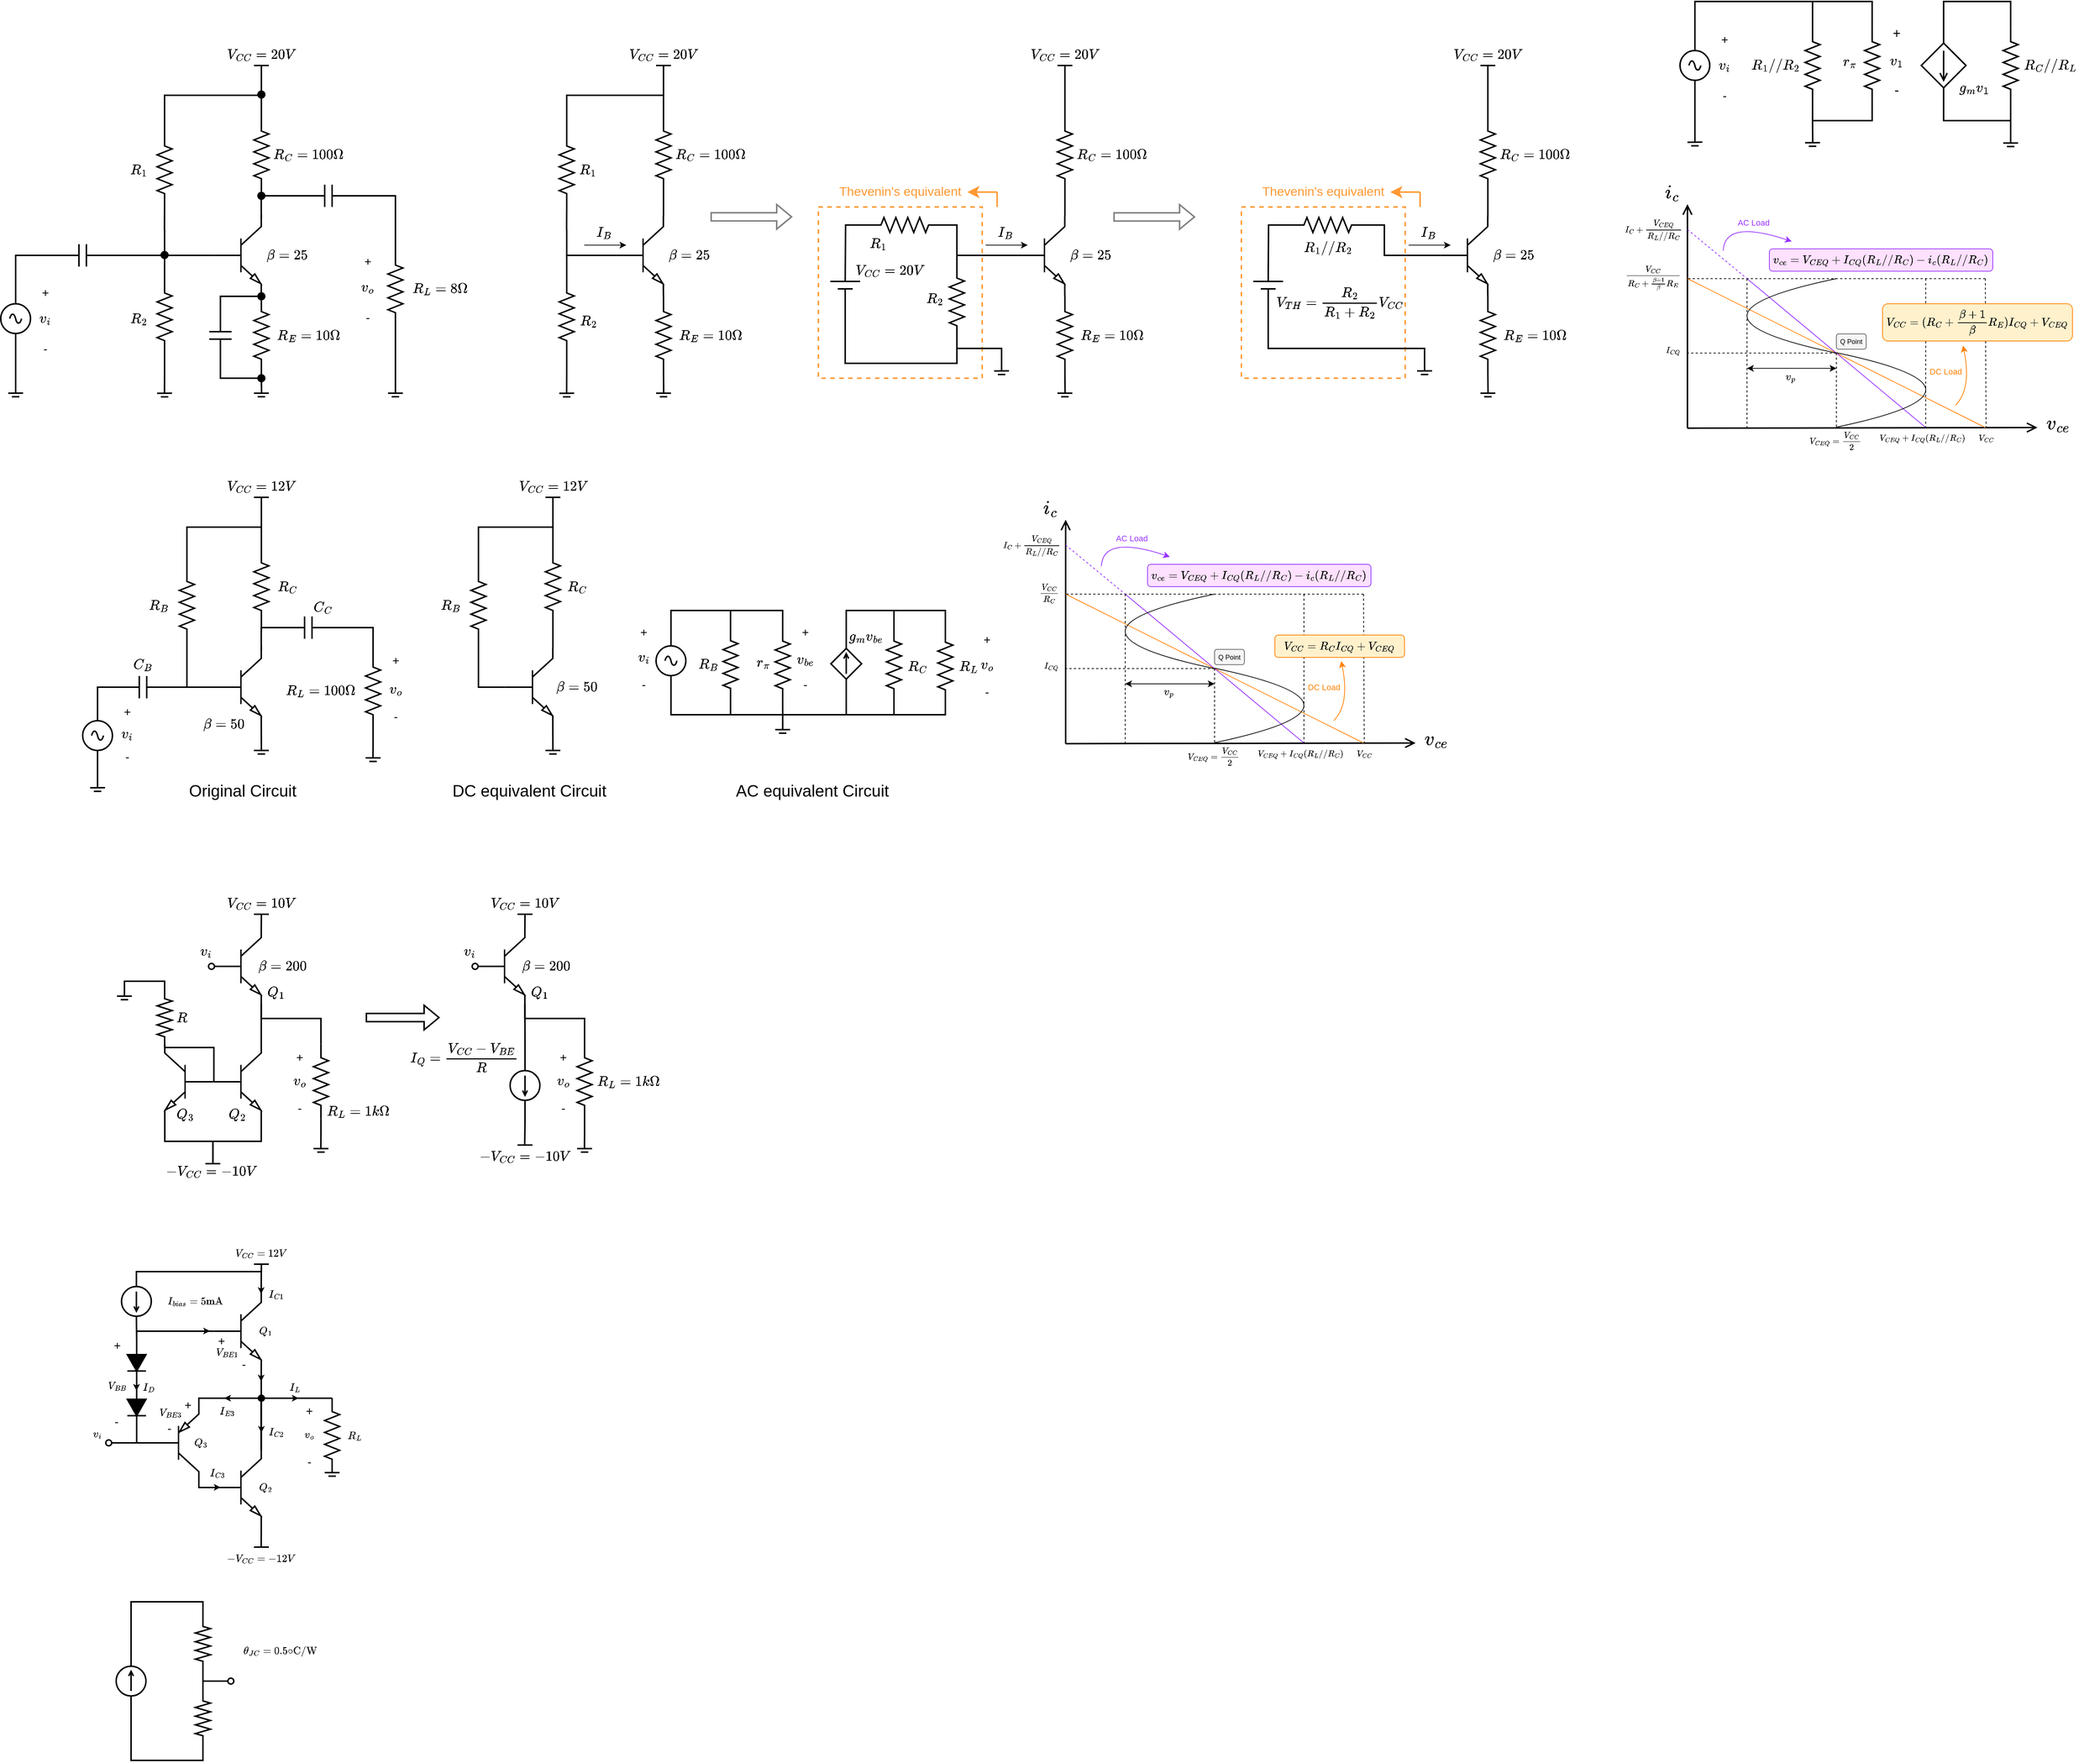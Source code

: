 <mxfile version="24.7.17">
  <diagram name="Page-1" id="MqKqHG0chiWsK1VbdBcf">
    <mxGraphModel dx="1082" dy="1144" grid="1" gridSize="10" guides="1" tooltips="1" connect="1" arrows="1" fold="1" page="1" pageScale="1" pageWidth="827" pageHeight="1169" math="1" shadow="0">
      <root>
        <mxCell id="0" />
        <mxCell id="1" parent="0" />
        <mxCell id="0VXw5R4QeLgqOWBGoTQH-323" value="" style="rounded=0;whiteSpace=wrap;html=1;fillColor=none;dashed=1;strokeWidth=2;strokeColor=#FF9933;" parent="1" vertex="1">
          <mxGeometry x="2228" y="1400" width="220" height="230" as="geometry" />
        </mxCell>
        <mxCell id="0VXw5R4QeLgqOWBGoTQH-1" style="edgeStyle=orthogonalEdgeStyle;rounded=0;orthogonalLoop=1;jettySize=auto;html=1;exitX=0.5;exitY=1;exitDx=0;exitDy=0;exitPerimeter=0;endArrow=none;endFill=0;strokeWidth=2;" parent="1" source="0VXw5R4QeLgqOWBGoTQH-2" edge="1">
          <mxGeometry relative="1" as="geometry">
            <mxPoint x="1150" y="1650" as="targetPoint" />
          </mxGeometry>
        </mxCell>
        <mxCell id="0VXw5R4QeLgqOWBGoTQH-2" value="" style="pointerEvents=1;verticalLabelPosition=bottom;shadow=0;dashed=0;align=center;html=1;verticalAlign=top;shape=mxgraph.electrical.signal_sources.source;aspect=fixed;points=[[0.5,0,0],[1,0.5,0],[0.5,1,0],[0,0.5,0]];elSignalType=ac;strokeWidth=2;" parent="1" vertex="1">
          <mxGeometry x="1130" y="1530" width="40" height="40" as="geometry" />
        </mxCell>
        <mxCell id="0VXw5R4QeLgqOWBGoTQH-4" value="" style="endArrow=none;html=1;rounded=0;strokeWidth=2;" parent="1" edge="1">
          <mxGeometry width="50" height="50" relative="1" as="geometry">
            <mxPoint x="1140" y="1650.15" as="sourcePoint" />
            <mxPoint x="1160" y="1650" as="targetPoint" />
          </mxGeometry>
        </mxCell>
        <mxCell id="0VXw5R4QeLgqOWBGoTQH-6" value="" style="verticalLabelPosition=bottom;shadow=0;dashed=0;align=center;html=1;verticalAlign=top;shape=mxgraph.electrical.transistors.npn_transistor_5;strokeWidth=2;" parent="1" vertex="1">
          <mxGeometry x="1416" y="1415" width="64" height="100" as="geometry" />
        </mxCell>
        <mxCell id="0VXw5R4QeLgqOWBGoTQH-7" style="edgeStyle=orthogonalEdgeStyle;rounded=0;orthogonalLoop=1;jettySize=auto;html=1;exitX=1;exitY=0.5;exitDx=0;exitDy=0;exitPerimeter=0;endArrow=none;endFill=0;strokeWidth=2;" parent="1" source="0VXw5R4QeLgqOWBGoTQH-8" edge="1">
          <mxGeometry relative="1" as="geometry">
            <mxPoint x="1660" y="1650" as="targetPoint" />
          </mxGeometry>
        </mxCell>
        <mxCell id="0VXw5R4QeLgqOWBGoTQH-8" value="" style="pointerEvents=1;verticalLabelPosition=bottom;shadow=0;dashed=0;align=center;html=1;verticalAlign=top;shape=mxgraph.electrical.resistors.resistor_2;rotation=90;strokeWidth=2;" parent="1" vertex="1">
          <mxGeometry x="1610" y="1500" width="100" height="20" as="geometry" />
        </mxCell>
        <mxCell id="0VXw5R4QeLgqOWBGoTQH-10" value="" style="endArrow=none;html=1;rounded=0;strokeWidth=2;" parent="1" edge="1">
          <mxGeometry width="50" height="50" relative="1" as="geometry">
            <mxPoint x="1470" y="1650.15" as="sourcePoint" />
            <mxPoint x="1490" y="1650.15" as="targetPoint" />
          </mxGeometry>
        </mxCell>
        <mxCell id="0VXw5R4QeLgqOWBGoTQH-11" value="" style="endArrow=none;html=1;rounded=0;strokeWidth=2;" parent="1" edge="1">
          <mxGeometry width="50" height="50" relative="1" as="geometry">
            <mxPoint x="1650" y="1650.15" as="sourcePoint" />
            <mxPoint x="1670" y="1650.15" as="targetPoint" />
          </mxGeometry>
        </mxCell>
        <mxCell id="0VXw5R4QeLgqOWBGoTQH-12" value="" style="endArrow=none;html=1;rounded=0;strokeWidth=2;" parent="1" edge="1">
          <mxGeometry width="50" height="50" relative="1" as="geometry">
            <mxPoint x="1145" y="1654.89" as="sourcePoint" />
            <mxPoint x="1155" y="1654.89" as="targetPoint" />
          </mxGeometry>
        </mxCell>
        <mxCell id="0VXw5R4QeLgqOWBGoTQH-13" value="" style="endArrow=none;html=1;rounded=0;strokeWidth=2;" parent="1" edge="1">
          <mxGeometry width="50" height="50" relative="1" as="geometry">
            <mxPoint x="1475" y="1654.89" as="sourcePoint" />
            <mxPoint x="1485" y="1654.89" as="targetPoint" />
          </mxGeometry>
        </mxCell>
        <mxCell id="0VXw5R4QeLgqOWBGoTQH-14" value="" style="endArrow=none;html=1;rounded=0;strokeWidth=2;" parent="1" edge="1">
          <mxGeometry width="50" height="50" relative="1" as="geometry">
            <mxPoint x="1655" y="1654.89" as="sourcePoint" />
            <mxPoint x="1665" y="1654.89" as="targetPoint" />
          </mxGeometry>
        </mxCell>
        <mxCell id="0VXw5R4QeLgqOWBGoTQH-17" value="$$R_L=8\Omega$$" style="text;html=1;align=center;verticalAlign=middle;whiteSpace=wrap;rounded=0;fontSize=16;" parent="1" vertex="1">
          <mxGeometry x="1690" y="1495" width="60" height="30" as="geometry" />
        </mxCell>
        <mxCell id="0VXw5R4QeLgqOWBGoTQH-18" value="$$v_i$$" style="text;html=1;align=center;verticalAlign=middle;whiteSpace=wrap;rounded=0;fontSize=16;" parent="1" vertex="1">
          <mxGeometry x="1160" y="1535" width="60" height="30" as="geometry" />
        </mxCell>
        <mxCell id="0VXw5R4QeLgqOWBGoTQH-19" value="+" style="text;html=1;align=center;verticalAlign=middle;whiteSpace=wrap;rounded=0;fontSize=16;" parent="1" vertex="1">
          <mxGeometry x="1160" y="1500" width="60" height="30" as="geometry" />
        </mxCell>
        <mxCell id="0VXw5R4QeLgqOWBGoTQH-20" value="-" style="text;html=1;align=center;verticalAlign=middle;whiteSpace=wrap;rounded=0;fontSize=16;" parent="1" vertex="1">
          <mxGeometry x="1160" y="1575" width="60" height="30" as="geometry" />
        </mxCell>
        <mxCell id="0VXw5R4QeLgqOWBGoTQH-21" value="$$v_o$$" style="text;html=1;align=center;verticalAlign=middle;whiteSpace=wrap;rounded=0;fontSize=16;" parent="1" vertex="1">
          <mxGeometry x="1593" y="1492.5" width="60" height="30" as="geometry" />
        </mxCell>
        <mxCell id="0VXw5R4QeLgqOWBGoTQH-22" value="+" style="text;html=1;align=center;verticalAlign=middle;whiteSpace=wrap;rounded=0;fontSize=16;" parent="1" vertex="1">
          <mxGeometry x="1593" y="1457.5" width="60" height="30" as="geometry" />
        </mxCell>
        <mxCell id="0VXw5R4QeLgqOWBGoTQH-23" value="-" style="text;html=1;align=center;verticalAlign=middle;whiteSpace=wrap;rounded=0;fontSize=16;" parent="1" vertex="1">
          <mxGeometry x="1593" y="1532.5" width="60" height="30" as="geometry" />
        </mxCell>
        <mxCell id="0VXw5R4QeLgqOWBGoTQH-32" value="" style="pointerEvents=1;verticalLabelPosition=bottom;shadow=0;dashed=0;align=center;html=1;verticalAlign=top;shape=mxgraph.electrical.capacitors.capacitor_1;strokeWidth=2;rotation=-180;" parent="1" vertex="1">
          <mxGeometry x="1190" y="1450" width="100" height="30" as="geometry" />
        </mxCell>
        <mxCell id="KkJVHoqy8BTquRj1_7dG-328" style="edgeStyle=orthogonalEdgeStyle;rounded=0;orthogonalLoop=1;jettySize=auto;html=1;exitX=0;exitY=0.5;exitDx=0;exitDy=0;exitPerimeter=0;entryX=0.5;entryY=0;entryDx=0;entryDy=0;strokeWidth=2;endArrow=none;endFill=0;" edge="1" parent="1" source="0VXw5R4QeLgqOWBGoTQH-80" target="KkJVHoqy8BTquRj1_7dG-327">
          <mxGeometry relative="1" as="geometry">
            <Array as="points">
              <mxPoint x="1834" y="2630" />
              <mxPoint x="1834" y="2630" />
            </Array>
          </mxGeometry>
        </mxCell>
        <mxCell id="0VXw5R4QeLgqOWBGoTQH-102" style="edgeStyle=orthogonalEdgeStyle;rounded=0;orthogonalLoop=1;jettySize=auto;html=1;exitX=1;exitY=0.5;exitDx=0;exitDy=0;exitPerimeter=0;strokeWidth=2;endArrow=none;endFill=0;" parent="1" source="0VXw5R4QeLgqOWBGoTQH-81" edge="1">
          <mxGeometry relative="1" as="geometry">
            <mxPoint x="1480.241" y="1650" as="targetPoint" />
          </mxGeometry>
        </mxCell>
        <mxCell id="0VXw5R4QeLgqOWBGoTQH-81" value="" style="pointerEvents=1;verticalLabelPosition=bottom;shadow=0;dashed=0;align=center;html=1;verticalAlign=top;shape=mxgraph.electrical.resistors.resistor_2;rotation=90;strokeWidth=2;" parent="1" vertex="1">
          <mxGeometry x="1430" y="1562.5" width="100" height="20" as="geometry" />
        </mxCell>
        <mxCell id="0VXw5R4QeLgqOWBGoTQH-83" style="edgeStyle=orthogonalEdgeStyle;rounded=0;orthogonalLoop=1;jettySize=auto;html=1;exitX=1;exitY=1;exitDx=0;exitDy=0;exitPerimeter=0;entryX=0;entryY=0.5;entryDx=0;entryDy=0;entryPerimeter=0;strokeWidth=2;endArrow=none;endFill=0;" parent="1" source="0VXw5R4QeLgqOWBGoTQH-6" target="0VXw5R4QeLgqOWBGoTQH-81" edge="1">
          <mxGeometry relative="1" as="geometry" />
        </mxCell>
        <mxCell id="0VXw5R4QeLgqOWBGoTQH-93" style="edgeStyle=orthogonalEdgeStyle;rounded=0;orthogonalLoop=1;jettySize=auto;html=1;exitX=0;exitY=0.5;exitDx=0;exitDy=0;exitPerimeter=0;strokeWidth=2;endArrow=none;endFill=0;" parent="1" source="0VXw5R4QeLgqOWBGoTQH-84" edge="1">
          <mxGeometry relative="1" as="geometry">
            <mxPoint x="1480" y="1210" as="targetPoint" />
          </mxGeometry>
        </mxCell>
        <mxCell id="0VXw5R4QeLgqOWBGoTQH-116" style="edgeStyle=orthogonalEdgeStyle;rounded=0;orthogonalLoop=1;jettySize=auto;html=1;exitX=1;exitY=0.5;exitDx=0;exitDy=0;exitPerimeter=0;strokeWidth=2;endArrow=none;endFill=0;" parent="1" source="0VXw5R4QeLgqOWBGoTQH-84" edge="1">
          <mxGeometry relative="1" as="geometry">
            <mxPoint x="1480" y="1390" as="targetPoint" />
          </mxGeometry>
        </mxCell>
        <mxCell id="0VXw5R4QeLgqOWBGoTQH-84" value="" style="pointerEvents=1;verticalLabelPosition=bottom;shadow=0;dashed=0;align=center;html=1;verticalAlign=top;shape=mxgraph.electrical.resistors.resistor_2;rotation=90;strokeWidth=2;" parent="1" vertex="1">
          <mxGeometry x="1430" y="1320" width="100" height="20" as="geometry" />
        </mxCell>
        <mxCell id="0VXw5R4QeLgqOWBGoTQH-85" style="edgeStyle=orthogonalEdgeStyle;rounded=0;orthogonalLoop=1;jettySize=auto;html=1;exitX=1;exitY=0.5;exitDx=0;exitDy=0;exitPerimeter=0;entryX=1;entryY=0;entryDx=0;entryDy=0;entryPerimeter=0;strokeWidth=2;endArrow=none;endFill=0;" parent="1" target="0VXw5R4QeLgqOWBGoTQH-6" edge="1">
          <mxGeometry relative="1" as="geometry">
            <mxPoint x="1480" y="1410" as="sourcePoint" />
          </mxGeometry>
        </mxCell>
        <mxCell id="0VXw5R4QeLgqOWBGoTQH-114" style="edgeStyle=orthogonalEdgeStyle;rounded=0;orthogonalLoop=1;jettySize=auto;html=1;exitX=1;exitY=0.5;exitDx=0;exitDy=0;exitPerimeter=0;strokeWidth=2;endArrow=none;endFill=0;" parent="1" source="0VXw5R4QeLgqOWBGoTQH-86" edge="1">
          <mxGeometry relative="1" as="geometry">
            <mxPoint x="1349.857" y="1430" as="targetPoint" />
          </mxGeometry>
        </mxCell>
        <mxCell id="0VXw5R4QeLgqOWBGoTQH-86" value="" style="pointerEvents=1;verticalLabelPosition=bottom;shadow=0;dashed=0;align=center;html=1;verticalAlign=top;shape=mxgraph.electrical.resistors.resistor_2;rotation=90;strokeWidth=2;" parent="1" vertex="1">
          <mxGeometry x="1300" y="1340" width="100" height="20" as="geometry" />
        </mxCell>
        <mxCell id="0VXw5R4QeLgqOWBGoTQH-101" style="edgeStyle=orthogonalEdgeStyle;rounded=0;orthogonalLoop=1;jettySize=auto;html=1;exitX=1;exitY=0.5;exitDx=0;exitDy=0;exitPerimeter=0;strokeWidth=2;endArrow=none;endFill=0;" parent="1" source="0VXw5R4QeLgqOWBGoTQH-87" edge="1">
          <mxGeometry relative="1" as="geometry">
            <mxPoint x="1349.897" y="1650" as="targetPoint" />
          </mxGeometry>
        </mxCell>
        <mxCell id="0VXw5R4QeLgqOWBGoTQH-87" value="" style="pointerEvents=1;verticalLabelPosition=bottom;shadow=0;dashed=0;align=center;html=1;verticalAlign=top;shape=mxgraph.electrical.resistors.resistor_2;rotation=90;strokeWidth=2;" parent="1" vertex="1">
          <mxGeometry x="1300" y="1537.5" width="100" height="20" as="geometry" />
        </mxCell>
        <mxCell id="0VXw5R4QeLgqOWBGoTQH-88" style="edgeStyle=orthogonalEdgeStyle;rounded=0;orthogonalLoop=1;jettySize=auto;html=1;exitX=0.5;exitY=0;exitDx=0;exitDy=0;exitPerimeter=0;entryX=1;entryY=0.5;entryDx=0;entryDy=0;entryPerimeter=0;strokeWidth=2;endArrow=none;endFill=0;" parent="1" source="0VXw5R4QeLgqOWBGoTQH-2" target="0VXw5R4QeLgqOWBGoTQH-32" edge="1">
          <mxGeometry relative="1" as="geometry" />
        </mxCell>
        <mxCell id="0VXw5R4QeLgqOWBGoTQH-89" style="edgeStyle=orthogonalEdgeStyle;rounded=0;orthogonalLoop=1;jettySize=auto;html=1;exitX=0;exitY=0.5;exitDx=0;exitDy=0;exitPerimeter=0;entryX=0;entryY=0.5;entryDx=0;entryDy=0;entryPerimeter=0;strokeWidth=2;endArrow=none;endFill=0;" parent="1" source="0VXw5R4QeLgqOWBGoTQH-32" target="0VXw5R4QeLgqOWBGoTQH-6" edge="1">
          <mxGeometry relative="1" as="geometry" />
        </mxCell>
        <mxCell id="0VXw5R4QeLgqOWBGoTQH-91" style="edgeStyle=orthogonalEdgeStyle;rounded=0;orthogonalLoop=1;jettySize=auto;html=1;exitX=0;exitY=0.5;exitDx=0;exitDy=0;exitPerimeter=0;entryX=1;entryY=0.5;entryDx=0;entryDy=0;entryPerimeter=0;strokeWidth=2;endArrow=none;endFill=0;" parent="1" source="0VXw5R4QeLgqOWBGoTQH-87" edge="1">
          <mxGeometry relative="1" as="geometry">
            <mxPoint x="1350" y="1430" as="targetPoint" />
          </mxGeometry>
        </mxCell>
        <mxCell id="0VXw5R4QeLgqOWBGoTQH-92" value="" style="endArrow=none;html=1;rounded=0;strokeWidth=2;" parent="1" edge="1">
          <mxGeometry width="50" height="50" relative="1" as="geometry">
            <mxPoint x="1470" y="1210" as="sourcePoint" />
            <mxPoint x="1490" y="1210" as="targetPoint" />
          </mxGeometry>
        </mxCell>
        <mxCell id="0VXw5R4QeLgqOWBGoTQH-95" style="edgeStyle=orthogonalEdgeStyle;rounded=0;orthogonalLoop=1;jettySize=auto;html=1;exitX=0;exitY=0.5;exitDx=0;exitDy=0;exitPerimeter=0;entryX=0;entryY=0.5;entryDx=0;entryDy=0;entryPerimeter=0;strokeWidth=2;endArrow=none;endFill=0;" parent="1" source="0VXw5R4QeLgqOWBGoTQH-86" target="0VXw5R4QeLgqOWBGoTQH-84" edge="1">
          <mxGeometry relative="1" as="geometry">
            <Array as="points">
              <mxPoint x="1350" y="1250" />
              <mxPoint x="1480" y="1250" />
            </Array>
          </mxGeometry>
        </mxCell>
        <mxCell id="0VXw5R4QeLgqOWBGoTQH-96" value="" style="pointerEvents=1;verticalLabelPosition=bottom;shadow=0;dashed=0;align=center;html=1;verticalAlign=top;shape=mxgraph.electrical.capacitors.capacitor_1;strokeWidth=2;rotation=-180;" parent="1" vertex="1">
          <mxGeometry x="1520" y="1370" width="100" height="30" as="geometry" />
        </mxCell>
        <mxCell id="0VXw5R4QeLgqOWBGoTQH-97" style="edgeStyle=orthogonalEdgeStyle;rounded=0;orthogonalLoop=1;jettySize=auto;html=1;exitX=1;exitY=0.5;exitDx=0;exitDy=0;exitPerimeter=0;entryX=1;entryY=0;entryDx=0;entryDy=0;entryPerimeter=0;strokeWidth=2;endArrow=none;endFill=0;" parent="1" source="0VXw5R4QeLgqOWBGoTQH-96" target="0VXw5R4QeLgqOWBGoTQH-6" edge="1">
          <mxGeometry relative="1" as="geometry">
            <Array as="points">
              <mxPoint x="1480" y="1385" />
            </Array>
          </mxGeometry>
        </mxCell>
        <mxCell id="0VXw5R4QeLgqOWBGoTQH-98" style="edgeStyle=orthogonalEdgeStyle;rounded=0;orthogonalLoop=1;jettySize=auto;html=1;exitX=0;exitY=0.5;exitDx=0;exitDy=0;exitPerimeter=0;entryX=0;entryY=0.5;entryDx=0;entryDy=0;entryPerimeter=0;endArrow=none;endFill=0;strokeWidth=2;" parent="1" source="0VXw5R4QeLgqOWBGoTQH-96" target="0VXw5R4QeLgqOWBGoTQH-8" edge="1">
          <mxGeometry relative="1" as="geometry" />
        </mxCell>
        <mxCell id="0VXw5R4QeLgqOWBGoTQH-99" value="" style="endArrow=none;html=1;rounded=0;strokeWidth=2;" parent="1" edge="1">
          <mxGeometry width="50" height="50" relative="1" as="geometry">
            <mxPoint x="1340" y="1650.3" as="sourcePoint" />
            <mxPoint x="1360" y="1650.15" as="targetPoint" />
          </mxGeometry>
        </mxCell>
        <mxCell id="0VXw5R4QeLgqOWBGoTQH-100" value="" style="endArrow=none;html=1;rounded=0;strokeWidth=2;" parent="1" edge="1">
          <mxGeometry width="50" height="50" relative="1" as="geometry">
            <mxPoint x="1345" y="1655.04" as="sourcePoint" />
            <mxPoint x="1355" y="1655.04" as="targetPoint" />
          </mxGeometry>
        </mxCell>
        <mxCell id="0VXw5R4QeLgqOWBGoTQH-103" value="$$V_{CC}=20V$$" style="text;html=1;align=center;verticalAlign=middle;whiteSpace=wrap;rounded=0;fontSize=16;" parent="1" vertex="1">
          <mxGeometry x="1450" y="1180" width="60" height="30" as="geometry" />
        </mxCell>
        <mxCell id="0VXw5R4QeLgqOWBGoTQH-104" value="$$R_1$$" style="text;html=1;align=center;verticalAlign=middle;whiteSpace=wrap;rounded=0;fontSize=16;" parent="1" vertex="1">
          <mxGeometry x="1285" y="1335" width="60" height="30" as="geometry" />
        </mxCell>
        <mxCell id="0VXw5R4QeLgqOWBGoTQH-105" value="$$R_2$$" style="text;html=1;align=center;verticalAlign=middle;whiteSpace=wrap;rounded=0;fontSize=16;" parent="1" vertex="1">
          <mxGeometry x="1285" y="1535" width="60" height="30" as="geometry" />
        </mxCell>
        <mxCell id="0VXw5R4QeLgqOWBGoTQH-106" value="$$R_E=10\Omega$$" style="text;html=1;align=center;verticalAlign=middle;whiteSpace=wrap;rounded=0;fontSize=16;" parent="1" vertex="1">
          <mxGeometry x="1513" y="1557.5" width="60" height="30" as="geometry" />
        </mxCell>
        <mxCell id="0VXw5R4QeLgqOWBGoTQH-107" value="$$R_C=100\Omega$$" style="text;html=1;align=center;verticalAlign=middle;whiteSpace=wrap;rounded=0;fontSize=16;" parent="1" vertex="1">
          <mxGeometry x="1513" y="1315" width="60" height="30" as="geometry" />
        </mxCell>
        <mxCell id="0VXw5R4QeLgqOWBGoTQH-108" value="" style="ellipse;whiteSpace=wrap;html=1;aspect=fixed;fillColor=#000000;" parent="1" vertex="1">
          <mxGeometry x="1345" y="1459.5" width="10" height="10" as="geometry" />
        </mxCell>
        <mxCell id="0VXw5R4QeLgqOWBGoTQH-109" value="" style="ellipse;whiteSpace=wrap;html=1;aspect=fixed;fillColor=#000000;" parent="1" vertex="1">
          <mxGeometry x="1475" y="1244" width="10" height="10" as="geometry" />
        </mxCell>
        <mxCell id="0VXw5R4QeLgqOWBGoTQH-110" value="" style="ellipse;whiteSpace=wrap;html=1;aspect=fixed;fillColor=#000000;" parent="1" vertex="1">
          <mxGeometry x="1475" y="1380" width="10" height="10" as="geometry" />
        </mxCell>
        <mxCell id="0VXw5R4QeLgqOWBGoTQH-123" style="edgeStyle=orthogonalEdgeStyle;rounded=0;orthogonalLoop=1;jettySize=auto;html=1;exitX=0;exitY=0.5;exitDx=0;exitDy=0;exitPerimeter=0;strokeWidth=2;endArrow=none;endFill=0;" parent="1" source="0VXw5R4QeLgqOWBGoTQH-121" edge="1">
          <mxGeometry relative="1" as="geometry">
            <mxPoint x="1480" y="1640" as="targetPoint" />
            <Array as="points">
              <mxPoint x="1425" y="1630" />
              <mxPoint x="1480" y="1630" />
            </Array>
          </mxGeometry>
        </mxCell>
        <mxCell id="0VXw5R4QeLgqOWBGoTQH-121" value="" style="pointerEvents=1;verticalLabelPosition=bottom;shadow=0;dashed=0;align=center;html=1;verticalAlign=top;shape=mxgraph.electrical.capacitors.capacitor_1;strokeWidth=2;rotation=-90;" parent="1" vertex="1">
          <mxGeometry x="1375" y="1557.5" width="100" height="30" as="geometry" />
        </mxCell>
        <mxCell id="0VXw5R4QeLgqOWBGoTQH-122" style="edgeStyle=orthogonalEdgeStyle;rounded=0;orthogonalLoop=1;jettySize=auto;html=1;exitX=1;exitY=0.5;exitDx=0;exitDy=0;exitPerimeter=0;entryX=0;entryY=0.5;entryDx=0;entryDy=0;entryPerimeter=0;strokeWidth=2;endArrow=none;endFill=0;" parent="1" source="0VXw5R4QeLgqOWBGoTQH-121" target="0VXw5R4QeLgqOWBGoTQH-81" edge="1">
          <mxGeometry relative="1" as="geometry">
            <Array as="points">
              <mxPoint x="1425" y="1520" />
              <mxPoint x="1480" y="1520" />
            </Array>
          </mxGeometry>
        </mxCell>
        <mxCell id="0VXw5R4QeLgqOWBGoTQH-124" value="" style="ellipse;whiteSpace=wrap;html=1;aspect=fixed;fillColor=#000000;" parent="1" vertex="1">
          <mxGeometry x="1475" y="1515" width="10" height="10" as="geometry" />
        </mxCell>
        <mxCell id="0VXw5R4QeLgqOWBGoTQH-125" value="" style="ellipse;whiteSpace=wrap;html=1;aspect=fixed;fillColor=#000000;" parent="1" vertex="1">
          <mxGeometry x="1475" y="1625" width="10" height="10" as="geometry" />
        </mxCell>
        <mxCell id="0VXw5R4QeLgqOWBGoTQH-127" value="$$\beta=25$$" style="text;html=1;align=center;verticalAlign=middle;whiteSpace=wrap;rounded=0;fontSize=16;" parent="1" vertex="1">
          <mxGeometry x="1485" y="1450" width="60" height="30" as="geometry" />
        </mxCell>
        <mxCell id="0VXw5R4QeLgqOWBGoTQH-128" value="" style="verticalLabelPosition=bottom;shadow=0;dashed=0;align=center;html=1;verticalAlign=top;shape=mxgraph.electrical.transistors.npn_transistor_5;strokeWidth=2;" parent="1" vertex="1">
          <mxGeometry x="1956" y="1415" width="64" height="100" as="geometry" />
        </mxCell>
        <mxCell id="0VXw5R4QeLgqOWBGoTQH-129" value="" style="endArrow=none;html=1;rounded=0;strokeWidth=2;" parent="1" edge="1">
          <mxGeometry width="50" height="50" relative="1" as="geometry">
            <mxPoint x="2010" y="1650.15" as="sourcePoint" />
            <mxPoint x="2030" y="1650.15" as="targetPoint" />
          </mxGeometry>
        </mxCell>
        <mxCell id="0VXw5R4QeLgqOWBGoTQH-130" value="" style="endArrow=none;html=1;rounded=0;strokeWidth=2;" parent="1" edge="1">
          <mxGeometry width="50" height="50" relative="1" as="geometry">
            <mxPoint x="2015" y="1654.89" as="sourcePoint" />
            <mxPoint x="2025" y="1654.89" as="targetPoint" />
          </mxGeometry>
        </mxCell>
        <mxCell id="0VXw5R4QeLgqOWBGoTQH-131" style="edgeStyle=orthogonalEdgeStyle;rounded=0;orthogonalLoop=1;jettySize=auto;html=1;exitX=1;exitY=0.5;exitDx=0;exitDy=0;exitPerimeter=0;strokeWidth=2;endArrow=none;endFill=0;" parent="1" source="0VXw5R4QeLgqOWBGoTQH-132" edge="1">
          <mxGeometry relative="1" as="geometry">
            <mxPoint x="2020.241" y="1650" as="targetPoint" />
          </mxGeometry>
        </mxCell>
        <mxCell id="0VXw5R4QeLgqOWBGoTQH-132" value="" style="pointerEvents=1;verticalLabelPosition=bottom;shadow=0;dashed=0;align=center;html=1;verticalAlign=top;shape=mxgraph.electrical.resistors.resistor_2;rotation=90;strokeWidth=2;" parent="1" vertex="1">
          <mxGeometry x="1970" y="1562.5" width="100" height="20" as="geometry" />
        </mxCell>
        <mxCell id="0VXw5R4QeLgqOWBGoTQH-133" style="edgeStyle=orthogonalEdgeStyle;rounded=0;orthogonalLoop=1;jettySize=auto;html=1;exitX=1;exitY=1;exitDx=0;exitDy=0;exitPerimeter=0;entryX=0;entryY=0.5;entryDx=0;entryDy=0;entryPerimeter=0;strokeWidth=2;endArrow=none;endFill=0;" parent="1" source="0VXw5R4QeLgqOWBGoTQH-128" target="0VXw5R4QeLgqOWBGoTQH-132" edge="1">
          <mxGeometry relative="1" as="geometry" />
        </mxCell>
        <mxCell id="0VXw5R4QeLgqOWBGoTQH-134" style="edgeStyle=orthogonalEdgeStyle;rounded=0;orthogonalLoop=1;jettySize=auto;html=1;exitX=0;exitY=0.5;exitDx=0;exitDy=0;exitPerimeter=0;strokeWidth=2;endArrow=none;endFill=0;" parent="1" source="0VXw5R4QeLgqOWBGoTQH-136" edge="1">
          <mxGeometry relative="1" as="geometry">
            <mxPoint x="2020" y="1210" as="targetPoint" />
          </mxGeometry>
        </mxCell>
        <mxCell id="0VXw5R4QeLgqOWBGoTQH-135" style="edgeStyle=orthogonalEdgeStyle;rounded=0;orthogonalLoop=1;jettySize=auto;html=1;exitX=1;exitY=0.5;exitDx=0;exitDy=0;exitPerimeter=0;strokeWidth=2;endArrow=none;endFill=0;" parent="1" source="0VXw5R4QeLgqOWBGoTQH-136" edge="1">
          <mxGeometry relative="1" as="geometry">
            <mxPoint x="2020" y="1390" as="targetPoint" />
          </mxGeometry>
        </mxCell>
        <mxCell id="0VXw5R4QeLgqOWBGoTQH-136" value="" style="pointerEvents=1;verticalLabelPosition=bottom;shadow=0;dashed=0;align=center;html=1;verticalAlign=top;shape=mxgraph.electrical.resistors.resistor_2;rotation=90;strokeWidth=2;" parent="1" vertex="1">
          <mxGeometry x="1970" y="1320" width="100" height="20" as="geometry" />
        </mxCell>
        <mxCell id="0VXw5R4QeLgqOWBGoTQH-137" style="edgeStyle=orthogonalEdgeStyle;rounded=0;orthogonalLoop=1;jettySize=auto;html=1;exitX=1;exitY=0.5;exitDx=0;exitDy=0;exitPerimeter=0;entryX=1;entryY=0;entryDx=0;entryDy=0;entryPerimeter=0;strokeWidth=2;endArrow=none;endFill=0;" parent="1" target="0VXw5R4QeLgqOWBGoTQH-128" edge="1">
          <mxGeometry relative="1" as="geometry">
            <mxPoint x="2020" y="1410" as="sourcePoint" />
          </mxGeometry>
        </mxCell>
        <mxCell id="0VXw5R4QeLgqOWBGoTQH-138" style="edgeStyle=orthogonalEdgeStyle;rounded=0;orthogonalLoop=1;jettySize=auto;html=1;exitX=1;exitY=0.5;exitDx=0;exitDy=0;exitPerimeter=0;strokeWidth=2;endArrow=none;endFill=0;" parent="1" source="0VXw5R4QeLgqOWBGoTQH-139" edge="1">
          <mxGeometry relative="1" as="geometry">
            <mxPoint x="1889.857" y="1430" as="targetPoint" />
          </mxGeometry>
        </mxCell>
        <mxCell id="0VXw5R4QeLgqOWBGoTQH-139" value="" style="pointerEvents=1;verticalLabelPosition=bottom;shadow=0;dashed=0;align=center;html=1;verticalAlign=top;shape=mxgraph.electrical.resistors.resistor_2;rotation=90;strokeWidth=2;" parent="1" vertex="1">
          <mxGeometry x="1840" y="1340" width="100" height="20" as="geometry" />
        </mxCell>
        <mxCell id="0VXw5R4QeLgqOWBGoTQH-140" style="edgeStyle=orthogonalEdgeStyle;rounded=0;orthogonalLoop=1;jettySize=auto;html=1;exitX=1;exitY=0.5;exitDx=0;exitDy=0;exitPerimeter=0;strokeWidth=2;endArrow=none;endFill=0;" parent="1" source="0VXw5R4QeLgqOWBGoTQH-141" edge="1">
          <mxGeometry relative="1" as="geometry">
            <mxPoint x="1889.897" y="1650" as="targetPoint" />
          </mxGeometry>
        </mxCell>
        <mxCell id="0VXw5R4QeLgqOWBGoTQH-141" value="" style="pointerEvents=1;verticalLabelPosition=bottom;shadow=0;dashed=0;align=center;html=1;verticalAlign=top;shape=mxgraph.electrical.resistors.resistor_2;rotation=90;strokeWidth=2;" parent="1" vertex="1">
          <mxGeometry x="1840" y="1537.5" width="100" height="20" as="geometry" />
        </mxCell>
        <mxCell id="0VXw5R4QeLgqOWBGoTQH-142" style="edgeStyle=orthogonalEdgeStyle;rounded=0;orthogonalLoop=1;jettySize=auto;html=1;exitX=0;exitY=0.5;exitDx=0;exitDy=0;entryX=0;entryY=0.5;entryDx=0;entryDy=0;entryPerimeter=0;strokeWidth=2;endArrow=none;endFill=0;exitPerimeter=0;" parent="1" source="0VXw5R4QeLgqOWBGoTQH-141" target="0VXw5R4QeLgqOWBGoTQH-128" edge="1">
          <mxGeometry relative="1" as="geometry">
            <mxPoint x="1895" y="1464.5" as="sourcePoint" />
          </mxGeometry>
        </mxCell>
        <mxCell id="0VXw5R4QeLgqOWBGoTQH-143" style="edgeStyle=orthogonalEdgeStyle;rounded=0;orthogonalLoop=1;jettySize=auto;html=1;exitX=0;exitY=0.5;exitDx=0;exitDy=0;exitPerimeter=0;entryX=1;entryY=0.5;entryDx=0;entryDy=0;entryPerimeter=0;strokeWidth=2;endArrow=none;endFill=0;" parent="1" source="0VXw5R4QeLgqOWBGoTQH-141" edge="1">
          <mxGeometry relative="1" as="geometry">
            <mxPoint x="1890" y="1430" as="targetPoint" />
          </mxGeometry>
        </mxCell>
        <mxCell id="0VXw5R4QeLgqOWBGoTQH-144" value="" style="endArrow=none;html=1;rounded=0;strokeWidth=2;" parent="1" edge="1">
          <mxGeometry width="50" height="50" relative="1" as="geometry">
            <mxPoint x="2010" y="1210" as="sourcePoint" />
            <mxPoint x="2030" y="1210" as="targetPoint" />
          </mxGeometry>
        </mxCell>
        <mxCell id="0VXw5R4QeLgqOWBGoTQH-145" style="edgeStyle=orthogonalEdgeStyle;rounded=0;orthogonalLoop=1;jettySize=auto;html=1;exitX=0;exitY=0.5;exitDx=0;exitDy=0;exitPerimeter=0;entryX=0;entryY=0.5;entryDx=0;entryDy=0;entryPerimeter=0;strokeWidth=2;endArrow=none;endFill=0;" parent="1" source="0VXw5R4QeLgqOWBGoTQH-139" target="0VXw5R4QeLgqOWBGoTQH-136" edge="1">
          <mxGeometry relative="1" as="geometry">
            <Array as="points">
              <mxPoint x="1890" y="1250" />
              <mxPoint x="2020" y="1250" />
            </Array>
          </mxGeometry>
        </mxCell>
        <mxCell id="0VXw5R4QeLgqOWBGoTQH-147" value="" style="endArrow=none;html=1;rounded=0;strokeWidth=2;" parent="1" edge="1">
          <mxGeometry width="50" height="50" relative="1" as="geometry">
            <mxPoint x="1880" y="1650.3" as="sourcePoint" />
            <mxPoint x="1900" y="1650.15" as="targetPoint" />
          </mxGeometry>
        </mxCell>
        <mxCell id="0VXw5R4QeLgqOWBGoTQH-148" value="" style="endArrow=none;html=1;rounded=0;strokeWidth=2;" parent="1" edge="1">
          <mxGeometry width="50" height="50" relative="1" as="geometry">
            <mxPoint x="1885" y="1655.04" as="sourcePoint" />
            <mxPoint x="1895" y="1655.04" as="targetPoint" />
          </mxGeometry>
        </mxCell>
        <mxCell id="0VXw5R4QeLgqOWBGoTQH-149" value="$$V_{CC}=20V$$" style="text;html=1;align=center;verticalAlign=middle;whiteSpace=wrap;rounded=0;fontSize=16;" parent="1" vertex="1">
          <mxGeometry x="1990" y="1180" width="60" height="30" as="geometry" />
        </mxCell>
        <mxCell id="0VXw5R4QeLgqOWBGoTQH-150" value="$$R_1$$" style="text;html=1;align=center;verticalAlign=middle;whiteSpace=wrap;rounded=0;fontSize=16;" parent="1" vertex="1">
          <mxGeometry x="1910" y="1335" width="17" height="30" as="geometry" />
        </mxCell>
        <mxCell id="0VXw5R4QeLgqOWBGoTQH-151" value="$$R_2$$" style="text;html=1;align=center;verticalAlign=middle;whiteSpace=wrap;rounded=0;fontSize=16;" parent="1" vertex="1">
          <mxGeometry x="1903.5" y="1537.5" width="30" height="30" as="geometry" />
        </mxCell>
        <mxCell id="0VXw5R4QeLgqOWBGoTQH-152" value="$$R_E=10\Omega$$" style="text;html=1;align=center;verticalAlign=middle;whiteSpace=wrap;rounded=0;fontSize=16;" parent="1" vertex="1">
          <mxGeometry x="2053" y="1557.5" width="60" height="30" as="geometry" />
        </mxCell>
        <mxCell id="0VXw5R4QeLgqOWBGoTQH-153" value="$$R_C=100\Omega$$" style="text;html=1;align=center;verticalAlign=middle;whiteSpace=wrap;rounded=0;fontSize=16;" parent="1" vertex="1">
          <mxGeometry x="2053" y="1315" width="60" height="30" as="geometry" />
        </mxCell>
        <mxCell id="0VXw5R4QeLgqOWBGoTQH-163" style="edgeStyle=orthogonalEdgeStyle;rounded=0;orthogonalLoop=1;jettySize=auto;html=1;exitX=0.5;exitY=1;exitDx=0;exitDy=0;strokeWidth=2;endArrow=none;endFill=0;" parent="1" edge="1">
          <mxGeometry relative="1" as="geometry">
            <mxPoint x="2020" y="1410" as="targetPoint" />
            <mxPoint x="2020" y="1390" as="sourcePoint" />
          </mxGeometry>
        </mxCell>
        <mxCell id="0VXw5R4QeLgqOWBGoTQH-162" value="$$\beta=25$$" style="text;html=1;align=center;verticalAlign=middle;whiteSpace=wrap;rounded=0;fontSize=16;" parent="1" vertex="1">
          <mxGeometry x="2025" y="1450" width="60" height="30" as="geometry" />
        </mxCell>
        <mxCell id="0VXw5R4QeLgqOWBGoTQH-195" value="" style="shape=flexArrow;endArrow=classic;html=1;rounded=0;fillColor=default;strokeWidth=2;fontColor=#787878;strokeColor=#808080;" parent="1" edge="1">
          <mxGeometry width="50" height="50" relative="1" as="geometry">
            <mxPoint x="2083" y="1413.2" as="sourcePoint" />
            <mxPoint x="2193" y="1413.2" as="targetPoint" />
          </mxGeometry>
        </mxCell>
        <mxCell id="0VXw5R4QeLgqOWBGoTQH-274" value="" style="endArrow=classic;html=1;rounded=0;" parent="1" edge="1">
          <mxGeometry width="50" height="50" relative="1" as="geometry">
            <mxPoint x="1913.58" y="1451.25" as="sourcePoint" />
            <mxPoint x="1970" y="1451.25" as="targetPoint" />
          </mxGeometry>
        </mxCell>
        <mxCell id="0VXw5R4QeLgqOWBGoTQH-275" value="$$I_B$$" style="text;html=1;align=center;verticalAlign=middle;whiteSpace=wrap;rounded=0;fontSize=16;" parent="1" vertex="1">
          <mxGeometry x="1910" y="1419.2" width="60" height="30" as="geometry" />
        </mxCell>
        <mxCell id="0VXw5R4QeLgqOWBGoTQH-276" value="" style="verticalLabelPosition=bottom;shadow=0;dashed=0;align=center;html=1;verticalAlign=top;shape=mxgraph.electrical.transistors.npn_transistor_5;strokeWidth=2;" parent="1" vertex="1">
          <mxGeometry x="2495" y="1415" width="64" height="100" as="geometry" />
        </mxCell>
        <mxCell id="0VXw5R4QeLgqOWBGoTQH-277" value="" style="endArrow=none;html=1;rounded=0;strokeWidth=2;" parent="1" edge="1">
          <mxGeometry width="50" height="50" relative="1" as="geometry">
            <mxPoint x="2549" y="1650.15" as="sourcePoint" />
            <mxPoint x="2569" y="1650.15" as="targetPoint" />
          </mxGeometry>
        </mxCell>
        <mxCell id="0VXw5R4QeLgqOWBGoTQH-278" value="" style="endArrow=none;html=1;rounded=0;strokeWidth=2;" parent="1" edge="1">
          <mxGeometry width="50" height="50" relative="1" as="geometry">
            <mxPoint x="2554" y="1654.89" as="sourcePoint" />
            <mxPoint x="2564" y="1654.89" as="targetPoint" />
          </mxGeometry>
        </mxCell>
        <mxCell id="0VXw5R4QeLgqOWBGoTQH-279" style="edgeStyle=orthogonalEdgeStyle;rounded=0;orthogonalLoop=1;jettySize=auto;html=1;exitX=1;exitY=0.5;exitDx=0;exitDy=0;exitPerimeter=0;strokeWidth=2;endArrow=none;endFill=0;" parent="1" source="0VXw5R4QeLgqOWBGoTQH-280" edge="1">
          <mxGeometry relative="1" as="geometry">
            <mxPoint x="2559.241" y="1650" as="targetPoint" />
          </mxGeometry>
        </mxCell>
        <mxCell id="0VXw5R4QeLgqOWBGoTQH-280" value="" style="pointerEvents=1;verticalLabelPosition=bottom;shadow=0;dashed=0;align=center;html=1;verticalAlign=top;shape=mxgraph.electrical.resistors.resistor_2;rotation=90;strokeWidth=2;" parent="1" vertex="1">
          <mxGeometry x="2509" y="1562.5" width="100" height="20" as="geometry" />
        </mxCell>
        <mxCell id="0VXw5R4QeLgqOWBGoTQH-281" style="edgeStyle=orthogonalEdgeStyle;rounded=0;orthogonalLoop=1;jettySize=auto;html=1;exitX=1;exitY=1;exitDx=0;exitDy=0;exitPerimeter=0;entryX=0;entryY=0.5;entryDx=0;entryDy=0;entryPerimeter=0;strokeWidth=2;endArrow=none;endFill=0;" parent="1" source="0VXw5R4QeLgqOWBGoTQH-276" target="0VXw5R4QeLgqOWBGoTQH-280" edge="1">
          <mxGeometry relative="1" as="geometry" />
        </mxCell>
        <mxCell id="0VXw5R4QeLgqOWBGoTQH-282" style="edgeStyle=orthogonalEdgeStyle;rounded=0;orthogonalLoop=1;jettySize=auto;html=1;exitX=0;exitY=0.5;exitDx=0;exitDy=0;exitPerimeter=0;strokeWidth=2;endArrow=none;endFill=0;" parent="1" source="0VXw5R4QeLgqOWBGoTQH-284" edge="1">
          <mxGeometry relative="1" as="geometry">
            <mxPoint x="2559" y="1210" as="targetPoint" />
          </mxGeometry>
        </mxCell>
        <mxCell id="0VXw5R4QeLgqOWBGoTQH-283" style="edgeStyle=orthogonalEdgeStyle;rounded=0;orthogonalLoop=1;jettySize=auto;html=1;exitX=1;exitY=0.5;exitDx=0;exitDy=0;exitPerimeter=0;strokeWidth=2;endArrow=none;endFill=0;" parent="1" source="0VXw5R4QeLgqOWBGoTQH-284" edge="1">
          <mxGeometry relative="1" as="geometry">
            <mxPoint x="2559" y="1390" as="targetPoint" />
          </mxGeometry>
        </mxCell>
        <mxCell id="0VXw5R4QeLgqOWBGoTQH-284" value="" style="pointerEvents=1;verticalLabelPosition=bottom;shadow=0;dashed=0;align=center;html=1;verticalAlign=top;shape=mxgraph.electrical.resistors.resistor_2;rotation=90;strokeWidth=2;" parent="1" vertex="1">
          <mxGeometry x="2509" y="1320" width="100" height="20" as="geometry" />
        </mxCell>
        <mxCell id="0VXw5R4QeLgqOWBGoTQH-285" style="edgeStyle=orthogonalEdgeStyle;rounded=0;orthogonalLoop=1;jettySize=auto;html=1;exitX=1;exitY=0.5;exitDx=0;exitDy=0;exitPerimeter=0;entryX=1;entryY=0;entryDx=0;entryDy=0;entryPerimeter=0;strokeWidth=2;endArrow=none;endFill=0;" parent="1" target="0VXw5R4QeLgqOWBGoTQH-276" edge="1">
          <mxGeometry relative="1" as="geometry">
            <mxPoint x="2559" y="1410" as="sourcePoint" />
          </mxGeometry>
        </mxCell>
        <mxCell id="0VXw5R4QeLgqOWBGoTQH-316" style="edgeStyle=orthogonalEdgeStyle;rounded=0;orthogonalLoop=1;jettySize=auto;html=1;exitX=0;exitY=0.5;exitDx=0;exitDy=0;exitPerimeter=0;strokeWidth=2;endArrow=none;endFill=0;" parent="1" source="0VXw5R4QeLgqOWBGoTQH-287" edge="1">
          <mxGeometry relative="1" as="geometry">
            <mxPoint x="2264" y="1500" as="targetPoint" />
          </mxGeometry>
        </mxCell>
        <mxCell id="0VXw5R4QeLgqOWBGoTQH-287" value="" style="pointerEvents=1;verticalLabelPosition=bottom;shadow=0;dashed=0;align=center;html=1;verticalAlign=top;shape=mxgraph.electrical.resistors.resistor_2;rotation=0;strokeWidth=2;" parent="1" vertex="1">
          <mxGeometry x="2294" y="1414.2" width="100" height="20" as="geometry" />
        </mxCell>
        <mxCell id="0VXw5R4QeLgqOWBGoTQH-321" style="edgeStyle=orthogonalEdgeStyle;rounded=0;orthogonalLoop=1;jettySize=auto;html=1;exitX=1;exitY=0.5;exitDx=0;exitDy=0;exitPerimeter=0;strokeWidth=2;endArrow=none;endFill=0;" parent="1" source="0VXw5R4QeLgqOWBGoTQH-289" edge="1">
          <mxGeometry relative="1" as="geometry">
            <mxPoint x="2474" y="1620" as="targetPoint" />
            <Array as="points">
              <mxPoint x="2414" y="1590" />
              <mxPoint x="2474" y="1590" />
            </Array>
          </mxGeometry>
        </mxCell>
        <mxCell id="0VXw5R4QeLgqOWBGoTQH-322" style="edgeStyle=orthogonalEdgeStyle;rounded=0;orthogonalLoop=1;jettySize=auto;html=1;exitX=1;exitY=0.5;exitDx=0;exitDy=0;exitPerimeter=0;strokeWidth=2;endArrow=none;endFill=0;" parent="1" source="0VXw5R4QeLgqOWBGoTQH-289" edge="1">
          <mxGeometry relative="1" as="geometry">
            <mxPoint x="2264" y="1510" as="targetPoint" />
            <Array as="points">
              <mxPoint x="2414" y="1610" />
              <mxPoint x="2264" y="1610" />
            </Array>
          </mxGeometry>
        </mxCell>
        <mxCell id="0VXw5R4QeLgqOWBGoTQH-289" value="" style="pointerEvents=1;verticalLabelPosition=bottom;shadow=0;dashed=0;align=center;html=1;verticalAlign=top;shape=mxgraph.electrical.resistors.resistor_2;rotation=90;strokeWidth=2;" parent="1" vertex="1">
          <mxGeometry x="2364" y="1517.5" width="100" height="20" as="geometry" />
        </mxCell>
        <mxCell id="0VXw5R4QeLgqOWBGoTQH-292" value="" style="endArrow=none;html=1;rounded=0;strokeWidth=2;" parent="1" edge="1">
          <mxGeometry width="50" height="50" relative="1" as="geometry">
            <mxPoint x="2549" y="1210" as="sourcePoint" />
            <mxPoint x="2569" y="1210" as="targetPoint" />
          </mxGeometry>
        </mxCell>
        <mxCell id="0VXw5R4QeLgqOWBGoTQH-294" value="" style="endArrow=none;html=1;rounded=0;strokeWidth=2;" parent="1" edge="1">
          <mxGeometry width="50" height="50" relative="1" as="geometry">
            <mxPoint x="2464" y="1620.3" as="sourcePoint" />
            <mxPoint x="2484" y="1620.15" as="targetPoint" />
          </mxGeometry>
        </mxCell>
        <mxCell id="0VXw5R4QeLgqOWBGoTQH-295" value="" style="endArrow=none;html=1;rounded=0;strokeWidth=2;" parent="1" edge="1">
          <mxGeometry width="50" height="50" relative="1" as="geometry">
            <mxPoint x="2469" y="1625.04" as="sourcePoint" />
            <mxPoint x="2479" y="1625.04" as="targetPoint" />
          </mxGeometry>
        </mxCell>
        <mxCell id="0VXw5R4QeLgqOWBGoTQH-296" value="$$V_{CC}=20V$$" style="text;html=1;align=center;verticalAlign=middle;whiteSpace=wrap;rounded=0;fontSize=16;" parent="1" vertex="1">
          <mxGeometry x="2529" y="1180" width="60" height="30" as="geometry" />
        </mxCell>
        <mxCell id="0VXw5R4QeLgqOWBGoTQH-297" value="$$R_1$$" style="text;html=1;align=center;verticalAlign=middle;whiteSpace=wrap;rounded=0;fontSize=16;" parent="1" vertex="1">
          <mxGeometry x="2278" y="1434.2" width="60" height="30" as="geometry" />
        </mxCell>
        <mxCell id="0VXw5R4QeLgqOWBGoTQH-298" value="$$R_2$$" style="text;html=1;align=center;verticalAlign=middle;whiteSpace=wrap;rounded=0;fontSize=16;" parent="1" vertex="1">
          <mxGeometry x="2354" y="1507.5" width="60" height="30" as="geometry" />
        </mxCell>
        <mxCell id="0VXw5R4QeLgqOWBGoTQH-299" value="$$R_E=10\Omega$$" style="text;html=1;align=center;verticalAlign=middle;whiteSpace=wrap;rounded=0;fontSize=16;" parent="1" vertex="1">
          <mxGeometry x="2592" y="1557.5" width="60" height="30" as="geometry" />
        </mxCell>
        <mxCell id="0VXw5R4QeLgqOWBGoTQH-300" value="$$R_C=100\Omega$$" style="text;html=1;align=center;verticalAlign=middle;whiteSpace=wrap;rounded=0;fontSize=16;" parent="1" vertex="1">
          <mxGeometry x="2592" y="1315" width="60" height="30" as="geometry" />
        </mxCell>
        <mxCell id="0VXw5R4QeLgqOWBGoTQH-303" style="edgeStyle=orthogonalEdgeStyle;rounded=0;orthogonalLoop=1;jettySize=auto;html=1;exitX=0.5;exitY=1;exitDx=0;exitDy=0;strokeWidth=2;endArrow=none;endFill=0;" parent="1" edge="1">
          <mxGeometry relative="1" as="geometry">
            <mxPoint x="2559" y="1410" as="targetPoint" />
            <mxPoint x="2559" y="1390" as="sourcePoint" />
          </mxGeometry>
        </mxCell>
        <mxCell id="0VXw5R4QeLgqOWBGoTQH-304" value="$$\beta=25$$" style="text;html=1;align=center;verticalAlign=middle;whiteSpace=wrap;rounded=0;fontSize=16;" parent="1" vertex="1">
          <mxGeometry x="2564" y="1450" width="60" height="30" as="geometry" />
        </mxCell>
        <mxCell id="0VXw5R4QeLgqOWBGoTQH-306" value="" style="endArrow=classic;html=1;rounded=0;" parent="1" edge="1">
          <mxGeometry width="50" height="50" relative="1" as="geometry">
            <mxPoint x="2452.58" y="1451.25" as="sourcePoint" />
            <mxPoint x="2509" y="1451.25" as="targetPoint" />
          </mxGeometry>
        </mxCell>
        <mxCell id="0VXw5R4QeLgqOWBGoTQH-307" value="$$I_B$$" style="text;html=1;align=center;verticalAlign=middle;whiteSpace=wrap;rounded=0;fontSize=16;" parent="1" vertex="1">
          <mxGeometry x="2449" y="1419.2" width="60" height="30" as="geometry" />
        </mxCell>
        <mxCell id="0VXw5R4QeLgqOWBGoTQH-309" value="$$V_{CC}=20V$$" style="text;html=1;align=center;verticalAlign=middle;whiteSpace=wrap;rounded=0;fontSize=16;" parent="1" vertex="1">
          <mxGeometry x="2294" y="1470" width="60" height="30" as="geometry" />
        </mxCell>
        <mxCell id="0VXw5R4QeLgqOWBGoTQH-312" value="" style="endArrow=none;html=1;rounded=0;strokeWidth=2;" parent="1" edge="1">
          <mxGeometry width="50" height="50" relative="1" as="geometry">
            <mxPoint x="2244" y="1500" as="sourcePoint" />
            <mxPoint x="2284" y="1500" as="targetPoint" />
          </mxGeometry>
        </mxCell>
        <mxCell id="0VXw5R4QeLgqOWBGoTQH-313" value="" style="endArrow=none;html=1;rounded=0;strokeWidth=2;" parent="1" edge="1">
          <mxGeometry width="50" height="50" relative="1" as="geometry">
            <mxPoint x="2254" y="1510" as="sourcePoint" />
            <mxPoint x="2274" y="1510" as="targetPoint" />
          </mxGeometry>
        </mxCell>
        <mxCell id="0VXw5R4QeLgqOWBGoTQH-315" style="edgeStyle=orthogonalEdgeStyle;rounded=0;orthogonalLoop=1;jettySize=auto;html=1;exitX=0;exitY=0.5;exitDx=0;exitDy=0;exitPerimeter=0;entryX=0;entryY=0.5;entryDx=0;entryDy=0;entryPerimeter=0;strokeWidth=2;endArrow=none;endFill=0;" parent="1" source="0VXw5R4QeLgqOWBGoTQH-289" target="0VXw5R4QeLgqOWBGoTQH-276" edge="1">
          <mxGeometry relative="1" as="geometry">
            <Array as="points">
              <mxPoint x="2434" y="1465" />
              <mxPoint x="2434" y="1465" />
            </Array>
          </mxGeometry>
        </mxCell>
        <mxCell id="0VXw5R4QeLgqOWBGoTQH-317" style="edgeStyle=orthogonalEdgeStyle;rounded=0;orthogonalLoop=1;jettySize=auto;html=1;exitX=1;exitY=0.5;exitDx=0;exitDy=0;exitPerimeter=0;entryX=0;entryY=0.5;entryDx=0;entryDy=0;entryPerimeter=0;strokeWidth=2;endArrow=none;endFill=0;" parent="1" source="0VXw5R4QeLgqOWBGoTQH-287" target="0VXw5R4QeLgqOWBGoTQH-289" edge="1">
          <mxGeometry relative="1" as="geometry" />
        </mxCell>
        <mxCell id="0VXw5R4QeLgqOWBGoTQH-325" value="" style="endArrow=none;html=1;rounded=0;strokeWidth=2;strokeColor=#ff9933;" parent="1" edge="1">
          <mxGeometry width="50" height="50" relative="1" as="geometry">
            <mxPoint x="2468" y="1400" as="sourcePoint" />
            <mxPoint x="2468" y="1380" as="targetPoint" />
          </mxGeometry>
        </mxCell>
        <mxCell id="0VXw5R4QeLgqOWBGoTQH-327" value="" style="endArrow=classic;html=1;rounded=0;endSize=10;strokeWidth=2;strokeColor=#ff9933;" parent="1" edge="1">
          <mxGeometry width="50" height="50" relative="1" as="geometry">
            <mxPoint x="2468" y="1380" as="sourcePoint" />
            <mxPoint x="2428" y="1380" as="targetPoint" />
          </mxGeometry>
        </mxCell>
        <mxCell id="0VXw5R4QeLgqOWBGoTQH-328" value="Thevenin&#39;s equivalent" style="text;html=1;align=center;verticalAlign=middle;whiteSpace=wrap;rounded=0;fontSize=17;fontColor=#ff9933;" parent="1" vertex="1">
          <mxGeometry x="2248" y="1365" width="180" height="30" as="geometry" />
        </mxCell>
        <mxCell id="0VXw5R4QeLgqOWBGoTQH-329" value="" style="shape=flexArrow;endArrow=classic;html=1;rounded=0;fillColor=default;strokeWidth=2;fontColor=#787878;strokeColor=#808080;" parent="1" edge="1">
          <mxGeometry width="50" height="50" relative="1" as="geometry">
            <mxPoint x="2624" y="1413.37" as="sourcePoint" />
            <mxPoint x="2734" y="1413.37" as="targetPoint" />
          </mxGeometry>
        </mxCell>
        <mxCell id="0VXw5R4QeLgqOWBGoTQH-330" value="" style="rounded=0;whiteSpace=wrap;html=1;fillColor=none;dashed=1;strokeWidth=2;strokeColor=#FF9933;" parent="1" vertex="1">
          <mxGeometry x="2796" y="1400" width="220" height="230" as="geometry" />
        </mxCell>
        <mxCell id="0VXw5R4QeLgqOWBGoTQH-331" value="" style="verticalLabelPosition=bottom;shadow=0;dashed=0;align=center;html=1;verticalAlign=top;shape=mxgraph.electrical.transistors.npn_transistor_5;strokeWidth=2;" parent="1" vertex="1">
          <mxGeometry x="3063" y="1415" width="64" height="100" as="geometry" />
        </mxCell>
        <mxCell id="0VXw5R4QeLgqOWBGoTQH-332" value="" style="endArrow=none;html=1;rounded=0;strokeWidth=2;" parent="1" edge="1">
          <mxGeometry width="50" height="50" relative="1" as="geometry">
            <mxPoint x="3117" y="1650.15" as="sourcePoint" />
            <mxPoint x="3137" y="1650.15" as="targetPoint" />
          </mxGeometry>
        </mxCell>
        <mxCell id="0VXw5R4QeLgqOWBGoTQH-333" value="" style="endArrow=none;html=1;rounded=0;strokeWidth=2;" parent="1" edge="1">
          <mxGeometry width="50" height="50" relative="1" as="geometry">
            <mxPoint x="3122" y="1654.89" as="sourcePoint" />
            <mxPoint x="3132" y="1654.89" as="targetPoint" />
          </mxGeometry>
        </mxCell>
        <mxCell id="0VXw5R4QeLgqOWBGoTQH-334" style="edgeStyle=orthogonalEdgeStyle;rounded=0;orthogonalLoop=1;jettySize=auto;html=1;exitX=1;exitY=0.5;exitDx=0;exitDy=0;exitPerimeter=0;strokeWidth=2;endArrow=none;endFill=0;" parent="1" source="0VXw5R4QeLgqOWBGoTQH-335" edge="1">
          <mxGeometry relative="1" as="geometry">
            <mxPoint x="3127.241" y="1650" as="targetPoint" />
          </mxGeometry>
        </mxCell>
        <mxCell id="0VXw5R4QeLgqOWBGoTQH-335" value="" style="pointerEvents=1;verticalLabelPosition=bottom;shadow=0;dashed=0;align=center;html=1;verticalAlign=top;shape=mxgraph.electrical.resistors.resistor_2;rotation=90;strokeWidth=2;" parent="1" vertex="1">
          <mxGeometry x="3077" y="1562.5" width="100" height="20" as="geometry" />
        </mxCell>
        <mxCell id="0VXw5R4QeLgqOWBGoTQH-336" style="edgeStyle=orthogonalEdgeStyle;rounded=0;orthogonalLoop=1;jettySize=auto;html=1;exitX=1;exitY=1;exitDx=0;exitDy=0;exitPerimeter=0;entryX=0;entryY=0.5;entryDx=0;entryDy=0;entryPerimeter=0;strokeWidth=2;endArrow=none;endFill=0;" parent="1" source="0VXw5R4QeLgqOWBGoTQH-331" target="0VXw5R4QeLgqOWBGoTQH-335" edge="1">
          <mxGeometry relative="1" as="geometry" />
        </mxCell>
        <mxCell id="0VXw5R4QeLgqOWBGoTQH-337" style="edgeStyle=orthogonalEdgeStyle;rounded=0;orthogonalLoop=1;jettySize=auto;html=1;exitX=0;exitY=0.5;exitDx=0;exitDy=0;exitPerimeter=0;strokeWidth=2;endArrow=none;endFill=0;" parent="1" source="0VXw5R4QeLgqOWBGoTQH-339" edge="1">
          <mxGeometry relative="1" as="geometry">
            <mxPoint x="3127" y="1210" as="targetPoint" />
          </mxGeometry>
        </mxCell>
        <mxCell id="0VXw5R4QeLgqOWBGoTQH-338" style="edgeStyle=orthogonalEdgeStyle;rounded=0;orthogonalLoop=1;jettySize=auto;html=1;exitX=1;exitY=0.5;exitDx=0;exitDy=0;exitPerimeter=0;strokeWidth=2;endArrow=none;endFill=0;" parent="1" source="0VXw5R4QeLgqOWBGoTQH-339" edge="1">
          <mxGeometry relative="1" as="geometry">
            <mxPoint x="3127" y="1390" as="targetPoint" />
          </mxGeometry>
        </mxCell>
        <mxCell id="0VXw5R4QeLgqOWBGoTQH-339" value="" style="pointerEvents=1;verticalLabelPosition=bottom;shadow=0;dashed=0;align=center;html=1;verticalAlign=top;shape=mxgraph.electrical.resistors.resistor_2;rotation=90;strokeWidth=2;" parent="1" vertex="1">
          <mxGeometry x="3077" y="1320" width="100" height="20" as="geometry" />
        </mxCell>
        <mxCell id="0VXw5R4QeLgqOWBGoTQH-340" style="edgeStyle=orthogonalEdgeStyle;rounded=0;orthogonalLoop=1;jettySize=auto;html=1;exitX=1;exitY=0.5;exitDx=0;exitDy=0;exitPerimeter=0;entryX=1;entryY=0;entryDx=0;entryDy=0;entryPerimeter=0;strokeWidth=2;endArrow=none;endFill=0;" parent="1" target="0VXw5R4QeLgqOWBGoTQH-331" edge="1">
          <mxGeometry relative="1" as="geometry">
            <mxPoint x="3127" y="1410" as="sourcePoint" />
          </mxGeometry>
        </mxCell>
        <mxCell id="0VXw5R4QeLgqOWBGoTQH-341" style="edgeStyle=orthogonalEdgeStyle;rounded=0;orthogonalLoop=1;jettySize=auto;html=1;exitX=0;exitY=0.5;exitDx=0;exitDy=0;exitPerimeter=0;strokeWidth=2;endArrow=none;endFill=0;" parent="1" source="0VXw5R4QeLgqOWBGoTQH-342" edge="1">
          <mxGeometry relative="1" as="geometry">
            <mxPoint x="2832" y="1500" as="targetPoint" />
          </mxGeometry>
        </mxCell>
        <mxCell id="0VXw5R4QeLgqOWBGoTQH-342" value="" style="pointerEvents=1;verticalLabelPosition=bottom;shadow=0;dashed=0;align=center;html=1;verticalAlign=top;shape=mxgraph.electrical.resistors.resistor_2;rotation=0;strokeWidth=2;" parent="1" vertex="1">
          <mxGeometry x="2862" y="1414.2" width="100" height="20" as="geometry" />
        </mxCell>
        <mxCell id="0VXw5R4QeLgqOWBGoTQH-343" style="edgeStyle=orthogonalEdgeStyle;rounded=0;orthogonalLoop=1;jettySize=auto;html=1;strokeWidth=2;endArrow=none;endFill=0;" parent="1" edge="1">
          <mxGeometry relative="1" as="geometry">
            <mxPoint x="3042" y="1620" as="targetPoint" />
            <Array as="points">
              <mxPoint x="2982" y="1590" />
              <mxPoint x="3042" y="1590" />
            </Array>
            <mxPoint x="2982" y="1590" as="sourcePoint" />
          </mxGeometry>
        </mxCell>
        <mxCell id="0VXw5R4QeLgqOWBGoTQH-344" style="edgeStyle=orthogonalEdgeStyle;rounded=0;orthogonalLoop=1;jettySize=auto;html=1;strokeWidth=2;endArrow=none;endFill=0;" parent="1" edge="1">
          <mxGeometry relative="1" as="geometry">
            <mxPoint x="2832" y="1510" as="targetPoint" />
            <Array as="points">
              <mxPoint x="2982" y="1590" />
              <mxPoint x="2832" y="1590" />
            </Array>
            <mxPoint x="2982" y="1590" as="sourcePoint" />
          </mxGeometry>
        </mxCell>
        <mxCell id="0VXw5R4QeLgqOWBGoTQH-346" value="" style="endArrow=none;html=1;rounded=0;strokeWidth=2;" parent="1" edge="1">
          <mxGeometry width="50" height="50" relative="1" as="geometry">
            <mxPoint x="3117" y="1210" as="sourcePoint" />
            <mxPoint x="3137" y="1210" as="targetPoint" />
          </mxGeometry>
        </mxCell>
        <mxCell id="0VXw5R4QeLgqOWBGoTQH-347" value="" style="endArrow=none;html=1;rounded=0;strokeWidth=2;" parent="1" edge="1">
          <mxGeometry width="50" height="50" relative="1" as="geometry">
            <mxPoint x="3032" y="1620.3" as="sourcePoint" />
            <mxPoint x="3052" y="1620.15" as="targetPoint" />
          </mxGeometry>
        </mxCell>
        <mxCell id="0VXw5R4QeLgqOWBGoTQH-348" value="" style="endArrow=none;html=1;rounded=0;strokeWidth=2;" parent="1" edge="1">
          <mxGeometry width="50" height="50" relative="1" as="geometry">
            <mxPoint x="3037" y="1625.04" as="sourcePoint" />
            <mxPoint x="3047" y="1625.04" as="targetPoint" />
          </mxGeometry>
        </mxCell>
        <mxCell id="0VXw5R4QeLgqOWBGoTQH-349" value="$$V_{CC}=20V$$" style="text;html=1;align=center;verticalAlign=middle;whiteSpace=wrap;rounded=0;fontSize=16;" parent="1" vertex="1">
          <mxGeometry x="3097" y="1180" width="60" height="30" as="geometry" />
        </mxCell>
        <mxCell id="0VXw5R4QeLgqOWBGoTQH-350" value="$$R_1//R_2$$" style="text;html=1;align=center;verticalAlign=middle;whiteSpace=wrap;rounded=0;fontSize=16;" parent="1" vertex="1">
          <mxGeometry x="2882" y="1440.0" width="60" height="30" as="geometry" />
        </mxCell>
        <mxCell id="0VXw5R4QeLgqOWBGoTQH-352" value="$$R_E=10\Omega$$" style="text;html=1;align=center;verticalAlign=middle;whiteSpace=wrap;rounded=0;fontSize=16;" parent="1" vertex="1">
          <mxGeometry x="3160" y="1557.5" width="60" height="30" as="geometry" />
        </mxCell>
        <mxCell id="0VXw5R4QeLgqOWBGoTQH-353" value="$$R_C=100\Omega$$" style="text;html=1;align=center;verticalAlign=middle;whiteSpace=wrap;rounded=0;fontSize=16;" parent="1" vertex="1">
          <mxGeometry x="3160" y="1315" width="60" height="30" as="geometry" />
        </mxCell>
        <mxCell id="0VXw5R4QeLgqOWBGoTQH-354" style="edgeStyle=orthogonalEdgeStyle;rounded=0;orthogonalLoop=1;jettySize=auto;html=1;exitX=0.5;exitY=1;exitDx=0;exitDy=0;strokeWidth=2;endArrow=none;endFill=0;" parent="1" edge="1">
          <mxGeometry relative="1" as="geometry">
            <mxPoint x="3127" y="1410" as="targetPoint" />
            <mxPoint x="3127" y="1390" as="sourcePoint" />
          </mxGeometry>
        </mxCell>
        <mxCell id="0VXw5R4QeLgqOWBGoTQH-355" value="$$\beta=25$$" style="text;html=1;align=center;verticalAlign=middle;whiteSpace=wrap;rounded=0;fontSize=16;" parent="1" vertex="1">
          <mxGeometry x="3132" y="1450" width="60" height="30" as="geometry" />
        </mxCell>
        <mxCell id="0VXw5R4QeLgqOWBGoTQH-356" value="" style="endArrow=classic;html=1;rounded=0;" parent="1" edge="1">
          <mxGeometry width="50" height="50" relative="1" as="geometry">
            <mxPoint x="3020.58" y="1451.25" as="sourcePoint" />
            <mxPoint x="3077" y="1451.25" as="targetPoint" />
          </mxGeometry>
        </mxCell>
        <mxCell id="0VXw5R4QeLgqOWBGoTQH-357" value="$$I_B$$" style="text;html=1;align=center;verticalAlign=middle;whiteSpace=wrap;rounded=0;fontSize=16;" parent="1" vertex="1">
          <mxGeometry x="3017" y="1419.2" width="60" height="30" as="geometry" />
        </mxCell>
        <mxCell id="0VXw5R4QeLgqOWBGoTQH-358" value="$$V_{TH}=\frac{R_2}{R_1+R_2}V_{CC}$$" style="text;html=1;align=center;verticalAlign=middle;whiteSpace=wrap;rounded=0;fontSize=16;" parent="1" vertex="1">
          <mxGeometry x="2898" y="1512.5" width="60" height="30" as="geometry" />
        </mxCell>
        <mxCell id="0VXw5R4QeLgqOWBGoTQH-359" value="" style="endArrow=none;html=1;rounded=0;strokeWidth=2;" parent="1" edge="1">
          <mxGeometry width="50" height="50" relative="1" as="geometry">
            <mxPoint x="2812" y="1500" as="sourcePoint" />
            <mxPoint x="2852" y="1500" as="targetPoint" />
          </mxGeometry>
        </mxCell>
        <mxCell id="0VXw5R4QeLgqOWBGoTQH-360" value="" style="endArrow=none;html=1;rounded=0;strokeWidth=2;" parent="1" edge="1">
          <mxGeometry width="50" height="50" relative="1" as="geometry">
            <mxPoint x="2822" y="1510" as="sourcePoint" />
            <mxPoint x="2842" y="1510" as="targetPoint" />
          </mxGeometry>
        </mxCell>
        <mxCell id="0VXw5R4QeLgqOWBGoTQH-361" style="edgeStyle=orthogonalEdgeStyle;rounded=0;orthogonalLoop=1;jettySize=auto;html=1;exitX=1;exitY=0.5;exitDx=0;exitDy=0;exitPerimeter=0;entryX=0;entryY=0.5;entryDx=0;entryDy=0;entryPerimeter=0;strokeWidth=2;endArrow=none;endFill=0;" parent="1" source="0VXw5R4QeLgqOWBGoTQH-342" edge="1">
          <mxGeometry relative="1" as="geometry">
            <Array as="points">
              <mxPoint x="2988" y="1424" />
              <mxPoint x="2988" y="1465" />
            </Array>
            <mxPoint x="2982.5" y="1477.5" as="sourcePoint" />
            <mxPoint x="3063.182" y="1465" as="targetPoint" />
          </mxGeometry>
        </mxCell>
        <mxCell id="0VXw5R4QeLgqOWBGoTQH-363" value="" style="endArrow=none;html=1;rounded=0;strokeWidth=2;strokeColor=#ff9933;" parent="1" edge="1">
          <mxGeometry width="50" height="50" relative="1" as="geometry">
            <mxPoint x="3036" y="1400" as="sourcePoint" />
            <mxPoint x="3036" y="1380" as="targetPoint" />
          </mxGeometry>
        </mxCell>
        <mxCell id="0VXw5R4QeLgqOWBGoTQH-364" value="" style="endArrow=classic;html=1;rounded=0;endSize=10;strokeWidth=2;strokeColor=#ff9933;" parent="1" edge="1">
          <mxGeometry width="50" height="50" relative="1" as="geometry">
            <mxPoint x="3036" y="1380" as="sourcePoint" />
            <mxPoint x="2996" y="1380" as="targetPoint" />
          </mxGeometry>
        </mxCell>
        <mxCell id="0VXw5R4QeLgqOWBGoTQH-365" value="Thevenin&#39;s equivalent" style="text;html=1;align=center;verticalAlign=middle;whiteSpace=wrap;rounded=0;fontSize=17;fontColor=#ff9933;" parent="1" vertex="1">
          <mxGeometry x="2816" y="1365" width="180" height="30" as="geometry" />
        </mxCell>
        <mxCell id="0VXw5R4QeLgqOWBGoTQH-370" style="edgeStyle=orthogonalEdgeStyle;rounded=0;orthogonalLoop=1;jettySize=auto;html=1;exitX=0.5;exitY=1;exitDx=0;exitDy=0;exitPerimeter=0;endArrow=none;endFill=0;strokeWidth=2;" parent="1" source="0VXw5R4QeLgqOWBGoTQH-371" edge="1">
          <mxGeometry relative="1" as="geometry">
            <mxPoint x="3405" y="1313.93" as="targetPoint" />
          </mxGeometry>
        </mxCell>
        <mxCell id="0VXw5R4QeLgqOWBGoTQH-371" value="" style="pointerEvents=1;verticalLabelPosition=bottom;shadow=0;dashed=0;align=center;html=1;verticalAlign=top;shape=mxgraph.electrical.signal_sources.source;aspect=fixed;points=[[0.5,0,0],[1,0.5,0],[0.5,1,0],[0,0.5,0]];elSignalType=ac;strokeWidth=2;" parent="1" vertex="1">
          <mxGeometry x="3385" y="1189.93" width="40" height="40" as="geometry" />
        </mxCell>
        <mxCell id="0VXw5R4QeLgqOWBGoTQH-372" value="" style="endArrow=none;html=1;rounded=0;strokeWidth=2;" parent="1" edge="1">
          <mxGeometry width="50" height="50" relative="1" as="geometry">
            <mxPoint x="3395" y="1313.08" as="sourcePoint" />
            <mxPoint x="3415" y="1312.93" as="targetPoint" />
          </mxGeometry>
        </mxCell>
        <mxCell id="0VXw5R4QeLgqOWBGoTQH-513" style="edgeStyle=orthogonalEdgeStyle;rounded=0;orthogonalLoop=1;jettySize=auto;html=1;exitX=1;exitY=0.5;exitDx=0;exitDy=0;exitPerimeter=0;strokeWidth=2;endArrow=none;endFill=0;" parent="1" source="0VXw5R4QeLgqOWBGoTQH-375" edge="1">
          <mxGeometry relative="1" as="geometry">
            <mxPoint x="3829" y="1313.93" as="targetPoint" />
          </mxGeometry>
        </mxCell>
        <mxCell id="0VXw5R4QeLgqOWBGoTQH-375" value="" style="pointerEvents=1;verticalLabelPosition=bottom;shadow=0;dashed=0;align=center;html=1;verticalAlign=top;shape=mxgraph.electrical.resistors.resistor_2;rotation=90;strokeWidth=2;" parent="1" vertex="1">
          <mxGeometry x="3779" y="1199.93" width="100" height="20" as="geometry" />
        </mxCell>
        <mxCell id="0VXw5R4QeLgqOWBGoTQH-377" value="" style="endArrow=none;html=1;rounded=0;strokeWidth=2;" parent="1" edge="1">
          <mxGeometry width="50" height="50" relative="1" as="geometry">
            <mxPoint x="3819" y="1314.08" as="sourcePoint" />
            <mxPoint x="3839" y="1314.08" as="targetPoint" />
          </mxGeometry>
        </mxCell>
        <mxCell id="0VXw5R4QeLgqOWBGoTQH-378" value="" style="endArrow=none;html=1;rounded=0;strokeWidth=2;" parent="1" edge="1">
          <mxGeometry width="50" height="50" relative="1" as="geometry">
            <mxPoint x="3400" y="1317.82" as="sourcePoint" />
            <mxPoint x="3410" y="1317.82" as="targetPoint" />
          </mxGeometry>
        </mxCell>
        <mxCell id="0VXw5R4QeLgqOWBGoTQH-380" value="" style="endArrow=none;html=1;rounded=0;strokeWidth=2;" parent="1" edge="1">
          <mxGeometry width="50" height="50" relative="1" as="geometry">
            <mxPoint x="3824" y="1318.82" as="sourcePoint" />
            <mxPoint x="3834" y="1318.82" as="targetPoint" />
          </mxGeometry>
        </mxCell>
        <mxCell id="0VXw5R4QeLgqOWBGoTQH-381" value="$$R_C//R_L$$" style="text;html=1;align=center;verticalAlign=middle;whiteSpace=wrap;rounded=0;fontSize=16;" parent="1" vertex="1">
          <mxGeometry x="3852" y="1194.93" width="60" height="30" as="geometry" />
        </mxCell>
        <mxCell id="0VXw5R4QeLgqOWBGoTQH-382" value="$$v_i$$" style="text;html=1;align=center;verticalAlign=middle;whiteSpace=wrap;rounded=0;fontSize=16;" parent="1" vertex="1">
          <mxGeometry x="3415" y="1194.93" width="60" height="30" as="geometry" />
        </mxCell>
        <mxCell id="0VXw5R4QeLgqOWBGoTQH-383" value="+" style="text;html=1;align=center;verticalAlign=middle;whiteSpace=wrap;rounded=0;fontSize=16;" parent="1" vertex="1">
          <mxGeometry x="3415" y="1159.93" width="60" height="30" as="geometry" />
        </mxCell>
        <mxCell id="0VXw5R4QeLgqOWBGoTQH-384" value="-" style="text;html=1;align=center;verticalAlign=middle;whiteSpace=wrap;rounded=0;fontSize=16;" parent="1" vertex="1">
          <mxGeometry x="3415" y="1234.93" width="60" height="30" as="geometry" />
        </mxCell>
        <mxCell id="0VXw5R4QeLgqOWBGoTQH-512" style="edgeStyle=orthogonalEdgeStyle;rounded=0;orthogonalLoop=1;jettySize=auto;html=1;exitX=1;exitY=0.5;exitDx=0;exitDy=0;exitPerimeter=0;strokeWidth=2;endArrow=none;endFill=0;" parent="1" source="0VXw5R4QeLgqOWBGoTQH-398" edge="1">
          <mxGeometry relative="1" as="geometry">
            <mxPoint x="3563.241" y="1313.93" as="targetPoint" />
          </mxGeometry>
        </mxCell>
        <mxCell id="0VXw5R4QeLgqOWBGoTQH-398" value="" style="pointerEvents=1;verticalLabelPosition=bottom;shadow=0;dashed=0;align=center;html=1;verticalAlign=top;shape=mxgraph.electrical.resistors.resistor_2;rotation=90;strokeWidth=2;" parent="1" vertex="1">
          <mxGeometry x="3513" y="1199.93" width="100" height="20" as="geometry" />
        </mxCell>
        <mxCell id="0VXw5R4QeLgqOWBGoTQH-406" value="" style="endArrow=none;html=1;rounded=0;strokeWidth=2;" parent="1" edge="1">
          <mxGeometry width="50" height="50" relative="1" as="geometry">
            <mxPoint x="3553" y="1313.73" as="sourcePoint" />
            <mxPoint x="3573" y="1313.58" as="targetPoint" />
          </mxGeometry>
        </mxCell>
        <mxCell id="0VXw5R4QeLgqOWBGoTQH-407" value="" style="endArrow=none;html=1;rounded=0;strokeWidth=2;" parent="1" edge="1">
          <mxGeometry width="50" height="50" relative="1" as="geometry">
            <mxPoint x="3558" y="1318.47" as="sourcePoint" />
            <mxPoint x="3568" y="1318.47" as="targetPoint" />
          </mxGeometry>
        </mxCell>
        <mxCell id="0VXw5R4QeLgqOWBGoTQH-408" value="$$R_1//R_2$$" style="text;html=1;align=center;verticalAlign=middle;whiteSpace=wrap;rounded=0;fontSize=16;" parent="1" vertex="1">
          <mxGeometry x="3483" y="1194.93" width="60" height="30" as="geometry" />
        </mxCell>
        <mxCell id="0VXw5R4QeLgqOWBGoTQH-503" value="" style="pointerEvents=1;verticalLabelPosition=bottom;shadow=0;dashed=0;align=center;html=1;verticalAlign=top;shape=mxgraph.electrical.signal_sources.source;aspect=fixed;points=[[0.5,0,0],[1,0.5,0],[0.5,1,0],[0,0.5,0]];elSignalType=dc2;elSourceType=dependent;strokeWidth=2;" parent="1" vertex="1">
          <mxGeometry x="3709" y="1179.93" width="60" height="60" as="geometry" />
        </mxCell>
        <mxCell id="0VXw5R4QeLgqOWBGoTQH-504" value="" style="pointerEvents=1;verticalLabelPosition=bottom;shadow=0;dashed=0;align=center;html=1;verticalAlign=top;shape=mxgraph.electrical.resistors.resistor_2;rotation=-90;strokeWidth=2;" parent="1" vertex="1">
          <mxGeometry x="3593" y="1199.93" width="100" height="20" as="geometry" />
        </mxCell>
        <mxCell id="0VXw5R4QeLgqOWBGoTQH-509" style="edgeStyle=orthogonalEdgeStyle;rounded=0;orthogonalLoop=1;jettySize=auto;html=1;exitX=0.5;exitY=0;exitDx=0;exitDy=0;exitPerimeter=0;entryX=0;entryY=0.5;entryDx=0;entryDy=0;entryPerimeter=0;strokeWidth=2;endArrow=none;endFill=0;" parent="1" source="0VXw5R4QeLgqOWBGoTQH-371" target="0VXw5R4QeLgqOWBGoTQH-398" edge="1">
          <mxGeometry relative="1" as="geometry">
            <Array as="points">
              <mxPoint x="3405" y="1123.93" />
              <mxPoint x="3563" y="1123.93" />
            </Array>
          </mxGeometry>
        </mxCell>
        <mxCell id="0VXw5R4QeLgqOWBGoTQH-510" style="edgeStyle=orthogonalEdgeStyle;rounded=0;orthogonalLoop=1;jettySize=auto;html=1;exitX=1;exitY=0.5;exitDx=0;exitDy=0;exitPerimeter=0;entryX=0;entryY=0.5;entryDx=0;entryDy=0;entryPerimeter=0;strokeWidth=2;endArrow=none;endFill=0;" parent="1" source="0VXw5R4QeLgqOWBGoTQH-504" target="0VXw5R4QeLgqOWBGoTQH-398" edge="1">
          <mxGeometry relative="1" as="geometry">
            <Array as="points">
              <mxPoint x="3643" y="1123.93" />
              <mxPoint x="3563" y="1123.93" />
            </Array>
          </mxGeometry>
        </mxCell>
        <mxCell id="0VXw5R4QeLgqOWBGoTQH-511" style="edgeStyle=orthogonalEdgeStyle;rounded=0;orthogonalLoop=1;jettySize=auto;html=1;exitX=0;exitY=0.5;exitDx=0;exitDy=0;exitPerimeter=0;entryX=0.5;entryY=0;entryDx=0;entryDy=0;entryPerimeter=0;strokeWidth=2;endArrow=none;endFill=0;" parent="1" source="0VXw5R4QeLgqOWBGoTQH-375" target="0VXw5R4QeLgqOWBGoTQH-503" edge="1">
          <mxGeometry relative="1" as="geometry">
            <Array as="points">
              <mxPoint x="3829" y="1123.93" />
              <mxPoint x="3739" y="1123.93" />
            </Array>
          </mxGeometry>
        </mxCell>
        <mxCell id="0VXw5R4QeLgqOWBGoTQH-515" style="edgeStyle=orthogonalEdgeStyle;rounded=0;orthogonalLoop=1;jettySize=auto;html=1;exitX=1;exitY=0.5;exitDx=0;exitDy=0;exitPerimeter=0;entryX=0;entryY=0.5;entryDx=0;entryDy=0;entryPerimeter=0;strokeWidth=2;endArrow=none;endFill=0;" parent="1" source="0VXw5R4QeLgqOWBGoTQH-398" target="0VXw5R4QeLgqOWBGoTQH-504" edge="1">
          <mxGeometry relative="1" as="geometry">
            <Array as="points">
              <mxPoint x="3563" y="1283.93" />
              <mxPoint x="3643" y="1283.93" />
            </Array>
          </mxGeometry>
        </mxCell>
        <mxCell id="0VXw5R4QeLgqOWBGoTQH-516" style="edgeStyle=orthogonalEdgeStyle;rounded=0;orthogonalLoop=1;jettySize=auto;html=1;exitX=0.5;exitY=1;exitDx=0;exitDy=0;exitPerimeter=0;entryX=1;entryY=0.5;entryDx=0;entryDy=0;entryPerimeter=0;strokeWidth=2;endArrow=none;endFill=0;" parent="1" source="0VXw5R4QeLgqOWBGoTQH-503" target="0VXw5R4QeLgqOWBGoTQH-375" edge="1">
          <mxGeometry relative="1" as="geometry">
            <Array as="points">
              <mxPoint x="3739" y="1283.93" />
              <mxPoint x="3829" y="1283.93" />
            </Array>
          </mxGeometry>
        </mxCell>
        <mxCell id="0VXw5R4QeLgqOWBGoTQH-517" value="$$r_{\pi}$$" style="text;html=1;align=center;verticalAlign=middle;whiteSpace=wrap;rounded=0;fontSize=16;" parent="1" vertex="1">
          <mxGeometry x="3578" y="1189.93" width="70" height="30" as="geometry" />
        </mxCell>
        <mxCell id="0VXw5R4QeLgqOWBGoTQH-518" value="+" style="text;html=1;align=center;verticalAlign=middle;whiteSpace=wrap;rounded=0;fontSize=18;" parent="1" vertex="1">
          <mxGeometry x="3671" y="1161.43" width="10" height="11" as="geometry" />
        </mxCell>
        <mxCell id="0VXw5R4QeLgqOWBGoTQH-519" value="-" style="text;html=1;align=center;verticalAlign=middle;whiteSpace=wrap;rounded=0;fontSize=18;" parent="1" vertex="1">
          <mxGeometry x="3671" y="1237.43" width="10" height="11" as="geometry" />
        </mxCell>
        <mxCell id="0VXw5R4QeLgqOWBGoTQH-520" value="$$v_{1}$$" style="text;html=1;align=center;verticalAlign=middle;whiteSpace=wrap;rounded=0;fontSize=16;" parent="1" vertex="1">
          <mxGeometry x="3663" y="1189.43" width="26" height="30" as="geometry" />
        </mxCell>
        <mxCell id="0VXw5R4QeLgqOWBGoTQH-521" value="$$g_mv_{1}$$" style="text;html=1;align=center;verticalAlign=middle;whiteSpace=wrap;rounded=0;fontSize=16;" parent="1" vertex="1">
          <mxGeometry x="3767" y="1224.93" width="26" height="30" as="geometry" />
        </mxCell>
        <mxCell id="KkJVHoqy8BTquRj1_7dG-1" style="edgeStyle=orthogonalEdgeStyle;rounded=0;orthogonalLoop=1;jettySize=auto;html=1;exitX=0.5;exitY=1;exitDx=0;exitDy=0;exitPerimeter=0;endArrow=none;endFill=0;strokeWidth=2;" edge="1" parent="1" source="KkJVHoqy8BTquRj1_7dG-2">
          <mxGeometry relative="1" as="geometry">
            <mxPoint x="1260" y="2180" as="targetPoint" />
          </mxGeometry>
        </mxCell>
        <mxCell id="KkJVHoqy8BTquRj1_7dG-2" value="" style="pointerEvents=1;verticalLabelPosition=bottom;shadow=0;dashed=0;align=center;html=1;verticalAlign=top;shape=mxgraph.electrical.signal_sources.source;aspect=fixed;points=[[0.5,0,0],[1,0.5,0],[0.5,1,0],[0,0.5,0]];elSignalType=ac;strokeWidth=2;" vertex="1" parent="1">
          <mxGeometry x="1240" y="2090" width="40" height="40" as="geometry" />
        </mxCell>
        <mxCell id="KkJVHoqy8BTquRj1_7dG-3" value="" style="endArrow=none;html=1;rounded=0;strokeWidth=2;" edge="1" parent="1">
          <mxGeometry width="50" height="50" relative="1" as="geometry">
            <mxPoint x="1250" y="2180.15" as="sourcePoint" />
            <mxPoint x="1270" y="2180" as="targetPoint" />
          </mxGeometry>
        </mxCell>
        <mxCell id="KkJVHoqy8BTquRj1_7dG-4" value="" style="verticalLabelPosition=bottom;shadow=0;dashed=0;align=center;html=1;verticalAlign=top;shape=mxgraph.electrical.transistors.npn_transistor_5;strokeWidth=2;" vertex="1" parent="1">
          <mxGeometry x="1416" y="1995" width="64" height="100" as="geometry" />
        </mxCell>
        <mxCell id="KkJVHoqy8BTquRj1_7dG-60" style="edgeStyle=orthogonalEdgeStyle;rounded=0;orthogonalLoop=1;jettySize=auto;html=1;exitX=1;exitY=0.5;exitDx=0;exitDy=0;exitPerimeter=0;strokeWidth=2;endArrow=none;endFill=0;" edge="1" parent="1" source="KkJVHoqy8BTquRj1_7dG-6">
          <mxGeometry relative="1" as="geometry">
            <mxPoint x="1629.857" y="2140" as="targetPoint" />
          </mxGeometry>
        </mxCell>
        <mxCell id="KkJVHoqy8BTquRj1_7dG-6" value="" style="pointerEvents=1;verticalLabelPosition=bottom;shadow=0;dashed=0;align=center;html=1;verticalAlign=top;shape=mxgraph.electrical.resistors.resistor_2;rotation=90;strokeWidth=2;" vertex="1" parent="1">
          <mxGeometry x="1580" y="2040" width="100" height="20" as="geometry" />
        </mxCell>
        <mxCell id="KkJVHoqy8BTquRj1_7dG-7" value="" style="endArrow=none;html=1;rounded=0;strokeWidth=2;" edge="1" parent="1">
          <mxGeometry width="50" height="50" relative="1" as="geometry">
            <mxPoint x="1470" y="2130" as="sourcePoint" />
            <mxPoint x="1490" y="2130" as="targetPoint" />
          </mxGeometry>
        </mxCell>
        <mxCell id="KkJVHoqy8BTquRj1_7dG-8" value="" style="endArrow=none;html=1;rounded=0;strokeWidth=2;" edge="1" parent="1">
          <mxGeometry width="50" height="50" relative="1" as="geometry">
            <mxPoint x="1620" y="2140" as="sourcePoint" />
            <mxPoint x="1640" y="2140" as="targetPoint" />
          </mxGeometry>
        </mxCell>
        <mxCell id="KkJVHoqy8BTquRj1_7dG-9" value="" style="endArrow=none;html=1;rounded=0;strokeWidth=2;" edge="1" parent="1">
          <mxGeometry width="50" height="50" relative="1" as="geometry">
            <mxPoint x="1255" y="2184.89" as="sourcePoint" />
            <mxPoint x="1265" y="2184.89" as="targetPoint" />
          </mxGeometry>
        </mxCell>
        <mxCell id="KkJVHoqy8BTquRj1_7dG-10" value="" style="endArrow=none;html=1;rounded=0;strokeWidth=2;" edge="1" parent="1">
          <mxGeometry width="50" height="50" relative="1" as="geometry">
            <mxPoint x="1475" y="2134.74" as="sourcePoint" />
            <mxPoint x="1485" y="2134.74" as="targetPoint" />
          </mxGeometry>
        </mxCell>
        <mxCell id="KkJVHoqy8BTquRj1_7dG-11" value="" style="endArrow=none;html=1;rounded=0;strokeWidth=2;" edge="1" parent="1">
          <mxGeometry width="50" height="50" relative="1" as="geometry">
            <mxPoint x="1625" y="2144.74" as="sourcePoint" />
            <mxPoint x="1635" y="2144.74" as="targetPoint" />
          </mxGeometry>
        </mxCell>
        <mxCell id="KkJVHoqy8BTquRj1_7dG-12" value="$$R_L=100\Omega$$" style="text;html=1;align=center;verticalAlign=middle;whiteSpace=wrap;rounded=0;fontSize=16;" vertex="1" parent="1">
          <mxGeometry x="1530" y="2035" width="60" height="30" as="geometry" />
        </mxCell>
        <mxCell id="KkJVHoqy8BTquRj1_7dG-13" value="$$v_i$$" style="text;html=1;align=center;verticalAlign=middle;whiteSpace=wrap;rounded=0;fontSize=16;" vertex="1" parent="1">
          <mxGeometry x="1290" y="2092.5" width="20" height="30" as="geometry" />
        </mxCell>
        <mxCell id="KkJVHoqy8BTquRj1_7dG-14" value="+" style="text;html=1;align=center;verticalAlign=middle;whiteSpace=wrap;rounded=0;fontSize=16;" vertex="1" parent="1">
          <mxGeometry x="1290" y="2062.5" width="20" height="30" as="geometry" />
        </mxCell>
        <mxCell id="KkJVHoqy8BTquRj1_7dG-15" value="-" style="text;html=1;align=center;verticalAlign=middle;whiteSpace=wrap;rounded=0;fontSize=16;" vertex="1" parent="1">
          <mxGeometry x="1290" y="2122.5" width="20" height="30" as="geometry" />
        </mxCell>
        <mxCell id="KkJVHoqy8BTquRj1_7dG-16" value="$$v_o$$" style="text;html=1;align=center;verticalAlign=middle;whiteSpace=wrap;rounded=0;fontSize=16;" vertex="1" parent="1">
          <mxGeometry x="1648.5" y="2032.5" width="23" height="30" as="geometry" />
        </mxCell>
        <mxCell id="KkJVHoqy8BTquRj1_7dG-17" value="+" style="text;html=1;align=center;verticalAlign=middle;whiteSpace=wrap;rounded=0;fontSize=16;" vertex="1" parent="1">
          <mxGeometry x="1653.5" y="2000" width="13" height="17.5" as="geometry" />
        </mxCell>
        <mxCell id="KkJVHoqy8BTquRj1_7dG-18" value="-" style="text;html=1;align=center;verticalAlign=middle;whiteSpace=wrap;rounded=0;fontSize=16;" vertex="1" parent="1">
          <mxGeometry x="1653.5" y="2077.5" width="13" height="12.5" as="geometry" />
        </mxCell>
        <mxCell id="KkJVHoqy8BTquRj1_7dG-19" value="" style="pointerEvents=1;verticalLabelPosition=bottom;shadow=0;dashed=0;align=center;html=1;verticalAlign=top;shape=mxgraph.electrical.capacitors.capacitor_1;strokeWidth=2;rotation=-180;" vertex="1" parent="1">
          <mxGeometry x="1271" y="2030" width="100" height="30" as="geometry" />
        </mxCell>
        <mxCell id="KkJVHoqy8BTquRj1_7dG-22" style="edgeStyle=orthogonalEdgeStyle;rounded=0;orthogonalLoop=1;jettySize=auto;html=1;exitX=1;exitY=1;exitDx=0;exitDy=0;exitPerimeter=0;strokeWidth=2;endArrow=none;endFill=0;" edge="1" parent="1" source="KkJVHoqy8BTquRj1_7dG-4">
          <mxGeometry relative="1" as="geometry">
            <mxPoint x="1480" y="2130" as="targetPoint" />
          </mxGeometry>
        </mxCell>
        <mxCell id="KkJVHoqy8BTquRj1_7dG-23" style="edgeStyle=orthogonalEdgeStyle;rounded=0;orthogonalLoop=1;jettySize=auto;html=1;exitX=0;exitY=0.5;exitDx=0;exitDy=0;exitPerimeter=0;strokeWidth=2;endArrow=none;endFill=0;" edge="1" parent="1" source="KkJVHoqy8BTquRj1_7dG-25">
          <mxGeometry relative="1" as="geometry">
            <mxPoint x="1480" y="1790" as="targetPoint" />
          </mxGeometry>
        </mxCell>
        <mxCell id="KkJVHoqy8BTquRj1_7dG-24" style="edgeStyle=orthogonalEdgeStyle;rounded=0;orthogonalLoop=1;jettySize=auto;html=1;exitX=1;exitY=0.5;exitDx=0;exitDy=0;exitPerimeter=0;strokeWidth=2;endArrow=none;endFill=0;" edge="1" parent="1" source="KkJVHoqy8BTquRj1_7dG-25">
          <mxGeometry relative="1" as="geometry">
            <mxPoint x="1480" y="1970" as="targetPoint" />
          </mxGeometry>
        </mxCell>
        <mxCell id="KkJVHoqy8BTquRj1_7dG-25" value="" style="pointerEvents=1;verticalLabelPosition=bottom;shadow=0;dashed=0;align=center;html=1;verticalAlign=top;shape=mxgraph.electrical.resistors.resistor_2;rotation=90;strokeWidth=2;" vertex="1" parent="1">
          <mxGeometry x="1430" y="1900" width="100" height="20" as="geometry" />
        </mxCell>
        <mxCell id="KkJVHoqy8BTquRj1_7dG-26" style="edgeStyle=orthogonalEdgeStyle;rounded=0;orthogonalLoop=1;jettySize=auto;html=1;exitX=1;exitY=0.5;exitDx=0;exitDy=0;exitPerimeter=0;entryX=1;entryY=0;entryDx=0;entryDy=0;entryPerimeter=0;strokeWidth=2;endArrow=none;endFill=0;" edge="1" parent="1" target="KkJVHoqy8BTquRj1_7dG-4">
          <mxGeometry relative="1" as="geometry">
            <mxPoint x="1480" y="1990" as="sourcePoint" />
          </mxGeometry>
        </mxCell>
        <mxCell id="KkJVHoqy8BTquRj1_7dG-28" value="" style="pointerEvents=1;verticalLabelPosition=bottom;shadow=0;dashed=0;align=center;html=1;verticalAlign=top;shape=mxgraph.electrical.resistors.resistor_2;rotation=90;strokeWidth=2;" vertex="1" parent="1">
          <mxGeometry x="1330" y="1925" width="100" height="20" as="geometry" />
        </mxCell>
        <mxCell id="KkJVHoqy8BTquRj1_7dG-31" style="edgeStyle=orthogonalEdgeStyle;rounded=0;orthogonalLoop=1;jettySize=auto;html=1;exitX=0.5;exitY=0;exitDx=0;exitDy=0;exitPerimeter=0;entryX=1;entryY=0.5;entryDx=0;entryDy=0;entryPerimeter=0;strokeWidth=2;endArrow=none;endFill=0;" edge="1" parent="1" source="KkJVHoqy8BTquRj1_7dG-2" target="KkJVHoqy8BTquRj1_7dG-19">
          <mxGeometry relative="1" as="geometry">
            <Array as="points">
              <mxPoint x="1260" y="2090" />
              <mxPoint x="1260" y="2045" />
            </Array>
          </mxGeometry>
        </mxCell>
        <mxCell id="KkJVHoqy8BTquRj1_7dG-32" style="edgeStyle=orthogonalEdgeStyle;rounded=0;orthogonalLoop=1;jettySize=auto;html=1;exitX=0;exitY=0.5;exitDx=0;exitDy=0;exitPerimeter=0;entryX=0;entryY=0.5;entryDx=0;entryDy=0;entryPerimeter=0;strokeWidth=2;endArrow=none;endFill=0;" edge="1" parent="1" source="KkJVHoqy8BTquRj1_7dG-19" target="KkJVHoqy8BTquRj1_7dG-4">
          <mxGeometry relative="1" as="geometry" />
        </mxCell>
        <mxCell id="KkJVHoqy8BTquRj1_7dG-34" value="" style="endArrow=none;html=1;rounded=0;strokeWidth=2;" edge="1" parent="1">
          <mxGeometry width="50" height="50" relative="1" as="geometry">
            <mxPoint x="1470" y="1790" as="sourcePoint" />
            <mxPoint x="1490" y="1790" as="targetPoint" />
          </mxGeometry>
        </mxCell>
        <mxCell id="KkJVHoqy8BTquRj1_7dG-35" style="edgeStyle=orthogonalEdgeStyle;rounded=0;orthogonalLoop=1;jettySize=auto;html=1;exitX=0;exitY=0.5;exitDx=0;exitDy=0;exitPerimeter=0;entryX=0;entryY=0.5;entryDx=0;entryDy=0;entryPerimeter=0;strokeWidth=2;endArrow=none;endFill=0;" edge="1" parent="1" source="KkJVHoqy8BTquRj1_7dG-28" target="KkJVHoqy8BTquRj1_7dG-25">
          <mxGeometry relative="1" as="geometry">
            <Array as="points">
              <mxPoint x="1380" y="1830" />
              <mxPoint x="1480" y="1830" />
            </Array>
          </mxGeometry>
        </mxCell>
        <mxCell id="KkJVHoqy8BTquRj1_7dG-36" value="" style="pointerEvents=1;verticalLabelPosition=bottom;shadow=0;dashed=0;align=center;html=1;verticalAlign=top;shape=mxgraph.electrical.capacitors.capacitor_1;strokeWidth=2;rotation=-180;" vertex="1" parent="1">
          <mxGeometry x="1493" y="1950" width="100" height="30" as="geometry" />
        </mxCell>
        <mxCell id="KkJVHoqy8BTquRj1_7dG-37" style="edgeStyle=orthogonalEdgeStyle;rounded=0;orthogonalLoop=1;jettySize=auto;html=1;exitX=1;exitY=0.5;exitDx=0;exitDy=0;exitPerimeter=0;entryX=1;entryY=0;entryDx=0;entryDy=0;entryPerimeter=0;strokeWidth=2;endArrow=none;endFill=0;" edge="1" parent="1" source="KkJVHoqy8BTquRj1_7dG-36" target="KkJVHoqy8BTquRj1_7dG-4">
          <mxGeometry relative="1" as="geometry">
            <Array as="points">
              <mxPoint x="1480" y="1965" />
            </Array>
          </mxGeometry>
        </mxCell>
        <mxCell id="KkJVHoqy8BTquRj1_7dG-38" style="edgeStyle=orthogonalEdgeStyle;rounded=0;orthogonalLoop=1;jettySize=auto;html=1;exitX=0;exitY=0.5;exitDx=0;exitDy=0;exitPerimeter=0;entryX=0;entryY=0.5;entryDx=0;entryDy=0;entryPerimeter=0;endArrow=none;endFill=0;strokeWidth=2;" edge="1" parent="1" source="KkJVHoqy8BTquRj1_7dG-36" target="KkJVHoqy8BTquRj1_7dG-6">
          <mxGeometry relative="1" as="geometry" />
        </mxCell>
        <mxCell id="KkJVHoqy8BTquRj1_7dG-41" value="$$V_{CC}=12V$$" style="text;html=1;align=center;verticalAlign=middle;whiteSpace=wrap;rounded=0;fontSize=16;" vertex="1" parent="1">
          <mxGeometry x="1450" y="1760" width="60" height="30" as="geometry" />
        </mxCell>
        <mxCell id="KkJVHoqy8BTquRj1_7dG-42" value="$$R_B$$" style="text;html=1;align=center;verticalAlign=middle;whiteSpace=wrap;rounded=0;fontSize=16;" vertex="1" parent="1">
          <mxGeometry x="1330" y="1920" width="25" height="30" as="geometry" />
        </mxCell>
        <mxCell id="KkJVHoqy8BTquRj1_7dG-45" value="$$R_C$$" style="text;html=1;align=center;verticalAlign=middle;whiteSpace=wrap;rounded=0;fontSize=16;" vertex="1" parent="1">
          <mxGeometry x="1485" y="1895" width="60" height="30" as="geometry" />
        </mxCell>
        <mxCell id="KkJVHoqy8BTquRj1_7dG-54" value="$$\beta=50$$" style="text;html=1;align=center;verticalAlign=middle;whiteSpace=wrap;rounded=0;fontSize=16;" vertex="1" parent="1">
          <mxGeometry x="1400" y="2080" width="60" height="30" as="geometry" />
        </mxCell>
        <mxCell id="KkJVHoqy8BTquRj1_7dG-57" value="$$C_B$$" style="text;html=1;align=center;verticalAlign=middle;whiteSpace=wrap;rounded=0;fontSize=16;" vertex="1" parent="1">
          <mxGeometry x="1291" y="2000" width="60" height="30" as="geometry" />
        </mxCell>
        <mxCell id="KkJVHoqy8BTquRj1_7dG-58" value="$$C_C$$" style="text;html=1;align=center;verticalAlign=middle;whiteSpace=wrap;rounded=0;fontSize=16;" vertex="1" parent="1">
          <mxGeometry x="1533" y="1925" width="60" height="25" as="geometry" />
        </mxCell>
        <mxCell id="KkJVHoqy8BTquRj1_7dG-59" style="edgeStyle=orthogonalEdgeStyle;rounded=0;orthogonalLoop=1;jettySize=auto;html=1;exitX=1;exitY=0.5;exitDx=0;exitDy=0;exitPerimeter=0;entryX=0;entryY=0.5;entryDx=0;entryDy=0;entryPerimeter=0;strokeWidth=2;endArrow=none;endFill=0;" edge="1" parent="1" source="KkJVHoqy8BTquRj1_7dG-28" target="KkJVHoqy8BTquRj1_7dG-4">
          <mxGeometry relative="1" as="geometry">
            <Array as="points">
              <mxPoint x="1380" y="2045" />
            </Array>
          </mxGeometry>
        </mxCell>
        <mxCell id="KkJVHoqy8BTquRj1_7dG-61" value="" style="endArrow=open;html=1;rounded=0;strokeWidth=2;endSize=10;endFill=0;" edge="1" parent="1">
          <mxGeometry width="50" height="50" relative="1" as="geometry">
            <mxPoint x="2560" y="2120.83" as="sourcePoint" />
            <mxPoint x="2560" y="1820" as="targetPoint" />
          </mxGeometry>
        </mxCell>
        <mxCell id="KkJVHoqy8BTquRj1_7dG-62" value="" style="endArrow=open;html=1;rounded=0;strokeWidth=2;endSize=10;endFill=0;" edge="1" parent="1">
          <mxGeometry width="50" height="50" relative="1" as="geometry">
            <mxPoint x="2560" y="2120.83" as="sourcePoint" />
            <mxPoint x="3030" y="2120" as="targetPoint" />
          </mxGeometry>
        </mxCell>
        <mxCell id="KkJVHoqy8BTquRj1_7dG-63" value="" style="verticalLabelPosition=bottom;shadow=0;dashed=0;align=center;html=1;verticalAlign=top;shape=mxgraph.electrical.transistors.npn_transistor_5;strokeWidth=2;" vertex="1" parent="1">
          <mxGeometry x="1807.5" y="1995" width="64" height="100" as="geometry" />
        </mxCell>
        <mxCell id="KkJVHoqy8BTquRj1_7dG-64" value="" style="endArrow=none;html=1;rounded=0;strokeWidth=2;" edge="1" parent="1">
          <mxGeometry width="50" height="50" relative="1" as="geometry">
            <mxPoint x="1861.5" y="2130" as="sourcePoint" />
            <mxPoint x="1881.5" y="2130" as="targetPoint" />
          </mxGeometry>
        </mxCell>
        <mxCell id="KkJVHoqy8BTquRj1_7dG-65" value="" style="endArrow=none;html=1;rounded=0;strokeWidth=2;" edge="1" parent="1">
          <mxGeometry width="50" height="50" relative="1" as="geometry">
            <mxPoint x="1866.5" y="2134.74" as="sourcePoint" />
            <mxPoint x="1876.5" y="2134.74" as="targetPoint" />
          </mxGeometry>
        </mxCell>
        <mxCell id="KkJVHoqy8BTquRj1_7dG-66" style="edgeStyle=orthogonalEdgeStyle;rounded=0;orthogonalLoop=1;jettySize=auto;html=1;exitX=1;exitY=1;exitDx=0;exitDy=0;exitPerimeter=0;strokeWidth=2;endArrow=none;endFill=0;" edge="1" parent="1" source="KkJVHoqy8BTquRj1_7dG-63">
          <mxGeometry relative="1" as="geometry">
            <mxPoint x="1871.5" y="2130" as="targetPoint" />
          </mxGeometry>
        </mxCell>
        <mxCell id="KkJVHoqy8BTquRj1_7dG-67" style="edgeStyle=orthogonalEdgeStyle;rounded=0;orthogonalLoop=1;jettySize=auto;html=1;exitX=0;exitY=0.5;exitDx=0;exitDy=0;exitPerimeter=0;strokeWidth=2;endArrow=none;endFill=0;" edge="1" parent="1" source="KkJVHoqy8BTquRj1_7dG-69">
          <mxGeometry relative="1" as="geometry">
            <mxPoint x="1871.5" y="1790" as="targetPoint" />
          </mxGeometry>
        </mxCell>
        <mxCell id="KkJVHoqy8BTquRj1_7dG-68" style="edgeStyle=orthogonalEdgeStyle;rounded=0;orthogonalLoop=1;jettySize=auto;html=1;exitX=1;exitY=0.5;exitDx=0;exitDy=0;exitPerimeter=0;strokeWidth=2;endArrow=none;endFill=0;" edge="1" parent="1" source="KkJVHoqy8BTquRj1_7dG-69">
          <mxGeometry relative="1" as="geometry">
            <mxPoint x="1871.5" y="1970" as="targetPoint" />
            <Array as="points">
              <mxPoint x="1871.5" y="1990" />
              <mxPoint x="1871.5" y="1990" />
            </Array>
          </mxGeometry>
        </mxCell>
        <mxCell id="KkJVHoqy8BTquRj1_7dG-69" value="" style="pointerEvents=1;verticalLabelPosition=bottom;shadow=0;dashed=0;align=center;html=1;verticalAlign=top;shape=mxgraph.electrical.resistors.resistor_2;rotation=90;strokeWidth=2;" vertex="1" parent="1">
          <mxGeometry x="1821.5" y="1900" width="100" height="20" as="geometry" />
        </mxCell>
        <mxCell id="KkJVHoqy8BTquRj1_7dG-70" style="edgeStyle=orthogonalEdgeStyle;rounded=0;orthogonalLoop=1;jettySize=auto;html=1;exitX=1;exitY=0.5;exitDx=0;exitDy=0;exitPerimeter=0;entryX=1;entryY=0;entryDx=0;entryDy=0;entryPerimeter=0;strokeWidth=2;endArrow=none;endFill=0;" edge="1" parent="1" target="KkJVHoqy8BTquRj1_7dG-63">
          <mxGeometry relative="1" as="geometry">
            <mxPoint x="1871.5" y="1990" as="sourcePoint" />
          </mxGeometry>
        </mxCell>
        <mxCell id="KkJVHoqy8BTquRj1_7dG-71" value="" style="pointerEvents=1;verticalLabelPosition=bottom;shadow=0;dashed=0;align=center;html=1;verticalAlign=top;shape=mxgraph.electrical.resistors.resistor_2;rotation=90;strokeWidth=2;" vertex="1" parent="1">
          <mxGeometry x="1721.5" y="1925" width="100" height="20" as="geometry" />
        </mxCell>
        <mxCell id="KkJVHoqy8BTquRj1_7dG-73" value="" style="endArrow=none;html=1;rounded=0;strokeWidth=2;" edge="1" parent="1">
          <mxGeometry width="50" height="50" relative="1" as="geometry">
            <mxPoint x="1861.5" y="1790" as="sourcePoint" />
            <mxPoint x="1881.5" y="1790" as="targetPoint" />
          </mxGeometry>
        </mxCell>
        <mxCell id="KkJVHoqy8BTquRj1_7dG-74" style="edgeStyle=orthogonalEdgeStyle;rounded=0;orthogonalLoop=1;jettySize=auto;html=1;exitX=0;exitY=0.5;exitDx=0;exitDy=0;exitPerimeter=0;entryX=0;entryY=0.5;entryDx=0;entryDy=0;entryPerimeter=0;strokeWidth=2;endArrow=none;endFill=0;" edge="1" parent="1" source="KkJVHoqy8BTquRj1_7dG-71" target="KkJVHoqy8BTquRj1_7dG-69">
          <mxGeometry relative="1" as="geometry">
            <Array as="points">
              <mxPoint x="1771.5" y="1830" />
              <mxPoint x="1871.5" y="1830" />
            </Array>
          </mxGeometry>
        </mxCell>
        <mxCell id="KkJVHoqy8BTquRj1_7dG-76" value="$$V_{CC}=12V$$" style="text;html=1;align=center;verticalAlign=middle;whiteSpace=wrap;rounded=0;fontSize=16;" vertex="1" parent="1">
          <mxGeometry x="1841.5" y="1760" width="60" height="30" as="geometry" />
        </mxCell>
        <mxCell id="KkJVHoqy8BTquRj1_7dG-77" value="$$\beta=50$$" style="text;html=1;align=center;verticalAlign=middle;whiteSpace=wrap;rounded=0;fontSize=16;" vertex="1" parent="1">
          <mxGeometry x="1873.5" y="2030" width="60" height="30" as="geometry" />
        </mxCell>
        <mxCell id="KkJVHoqy8BTquRj1_7dG-78" style="edgeStyle=orthogonalEdgeStyle;rounded=0;orthogonalLoop=1;jettySize=auto;html=1;exitX=1;exitY=0.5;exitDx=0;exitDy=0;exitPerimeter=0;entryX=0;entryY=0.5;entryDx=0;entryDy=0;entryPerimeter=0;strokeWidth=2;endArrow=none;endFill=0;" edge="1" parent="1" source="KkJVHoqy8BTquRj1_7dG-71" target="KkJVHoqy8BTquRj1_7dG-63">
          <mxGeometry relative="1" as="geometry">
            <Array as="points">
              <mxPoint x="1771.5" y="2045" />
            </Array>
          </mxGeometry>
        </mxCell>
        <mxCell id="KkJVHoqy8BTquRj1_7dG-79" value="$$R_C$$" style="text;html=1;align=center;verticalAlign=middle;whiteSpace=wrap;rounded=0;fontSize=16;" vertex="1" parent="1">
          <mxGeometry x="1885" y="1895" width="38" height="30" as="geometry" />
        </mxCell>
        <mxCell id="KkJVHoqy8BTquRj1_7dG-80" value="$$R_B$$" style="text;html=1;align=center;verticalAlign=middle;whiteSpace=wrap;rounded=0;fontSize=16;" vertex="1" parent="1">
          <mxGeometry x="1721.5" y="1920" width="25" height="30" as="geometry" />
        </mxCell>
        <mxCell id="KkJVHoqy8BTquRj1_7dG-131" style="edgeStyle=orthogonalEdgeStyle;rounded=0;orthogonalLoop=1;jettySize=auto;html=1;exitX=1;exitY=0.5;exitDx=0;exitDy=0;exitPerimeter=0;strokeWidth=2;endArrow=none;endFill=0;" edge="1" parent="1" source="KkJVHoqy8BTquRj1_7dG-87">
          <mxGeometry relative="1" as="geometry">
            <mxPoint x="2180" y="2102.04" as="targetPoint" />
            <Array as="points">
              <mxPoint x="2329" y="2082.04" />
              <mxPoint x="2180" y="2082.04" />
            </Array>
          </mxGeometry>
        </mxCell>
        <mxCell id="KkJVHoqy8BTquRj1_7dG-87" value="" style="pointerEvents=1;verticalLabelPosition=bottom;shadow=0;dashed=0;align=center;html=1;verticalAlign=top;shape=mxgraph.electrical.resistors.resistor_2;rotation=90;strokeWidth=2;" vertex="1" parent="1">
          <mxGeometry x="2279.5" y="2005.04" width="100" height="20" as="geometry" />
        </mxCell>
        <mxCell id="KkJVHoqy8BTquRj1_7dG-128" style="edgeStyle=orthogonalEdgeStyle;rounded=0;orthogonalLoop=1;jettySize=auto;html=1;exitX=1;exitY=0.5;exitDx=0;exitDy=0;exitPerimeter=0;strokeWidth=2;endArrow=none;endFill=0;" edge="1" parent="1" source="KkJVHoqy8BTquRj1_7dG-89">
          <mxGeometry relative="1" as="geometry">
            <mxPoint x="2180.072" y="2102.04" as="targetPoint" />
          </mxGeometry>
        </mxCell>
        <mxCell id="KkJVHoqy8BTquRj1_7dG-89" value="" style="pointerEvents=1;verticalLabelPosition=bottom;shadow=0;dashed=0;align=center;html=1;verticalAlign=top;shape=mxgraph.electrical.resistors.resistor_2;rotation=90;strokeWidth=2;" vertex="1" parent="1">
          <mxGeometry x="2130" y="2005.04" width="100" height="20" as="geometry" />
        </mxCell>
        <mxCell id="KkJVHoqy8BTquRj1_7dG-95" value="$$R_C$$" style="text;html=1;align=center;verticalAlign=middle;whiteSpace=wrap;rounded=0;fontSize=16;" vertex="1" parent="1">
          <mxGeometry x="2341.5" y="2002.04" width="38" height="30" as="geometry" />
        </mxCell>
        <mxCell id="KkJVHoqy8BTquRj1_7dG-96" value="$$R_B$$" style="text;html=1;align=center;verticalAlign=middle;whiteSpace=wrap;rounded=0;fontSize=16;" vertex="1" parent="1">
          <mxGeometry x="2068" y="1998.54" width="25" height="30" as="geometry" />
        </mxCell>
        <mxCell id="KkJVHoqy8BTquRj1_7dG-127" style="edgeStyle=orthogonalEdgeStyle;rounded=0;orthogonalLoop=1;jettySize=auto;html=1;exitX=1;exitY=0.5;exitDx=0;exitDy=0;exitPerimeter=0;strokeWidth=2;endArrow=none;endFill=0;" edge="1" parent="1" source="KkJVHoqy8BTquRj1_7dG-97">
          <mxGeometry relative="1" as="geometry">
            <mxPoint x="2180" y="2102.04" as="targetPoint" />
            <Array as="points">
              <mxPoint x="2110" y="2082.04" />
              <mxPoint x="2180" y="2082.04" />
            </Array>
          </mxGeometry>
        </mxCell>
        <mxCell id="KkJVHoqy8BTquRj1_7dG-97" value="" style="pointerEvents=1;verticalLabelPosition=bottom;shadow=0;dashed=0;align=center;html=1;verticalAlign=top;shape=mxgraph.electrical.resistors.resistor_2;rotation=90;strokeWidth=2;" vertex="1" parent="1">
          <mxGeometry x="2060" y="2004.54" width="100" height="20" as="geometry" />
        </mxCell>
        <mxCell id="KkJVHoqy8BTquRj1_7dG-132" style="edgeStyle=orthogonalEdgeStyle;rounded=0;orthogonalLoop=1;jettySize=auto;html=1;exitX=1;exitY=0.5;exitDx=0;exitDy=0;exitPerimeter=0;strokeWidth=2;endArrow=none;endFill=0;" edge="1" parent="1" source="KkJVHoqy8BTquRj1_7dG-98">
          <mxGeometry relative="1" as="geometry">
            <mxPoint x="2180" y="2102.04" as="targetPoint" />
            <Array as="points">
              <mxPoint x="2399" y="2082.04" />
              <mxPoint x="2180" y="2082.04" />
            </Array>
          </mxGeometry>
        </mxCell>
        <mxCell id="KkJVHoqy8BTquRj1_7dG-98" value="" style="pointerEvents=1;verticalLabelPosition=bottom;shadow=0;dashed=0;align=center;html=1;verticalAlign=top;shape=mxgraph.electrical.resistors.resistor_2;rotation=90;strokeWidth=2;" vertex="1" parent="1">
          <mxGeometry x="2348.5" y="2006.54" width="100" height="20" as="geometry" />
        </mxCell>
        <mxCell id="KkJVHoqy8BTquRj1_7dG-99" value="$$r_\pi$$" style="text;html=1;align=center;verticalAlign=middle;whiteSpace=wrap;rounded=0;fontSize=16;" vertex="1" parent="1">
          <mxGeometry x="2141" y="1996.54" width="25" height="30" as="geometry" />
        </mxCell>
        <mxCell id="KkJVHoqy8BTquRj1_7dG-100" value="$$R_L$$" style="text;html=1;align=center;verticalAlign=middle;whiteSpace=wrap;rounded=0;fontSize=16;" vertex="1" parent="1">
          <mxGeometry x="2410.5" y="2001.54" width="38" height="30" as="geometry" />
        </mxCell>
        <mxCell id="KkJVHoqy8BTquRj1_7dG-123" style="edgeStyle=orthogonalEdgeStyle;rounded=0;orthogonalLoop=1;jettySize=auto;html=1;exitX=0.5;exitY=1;exitDx=0;exitDy=0;exitPerimeter=0;strokeWidth=2;endArrow=none;endFill=0;" edge="1" parent="1" source="KkJVHoqy8BTquRj1_7dG-101">
          <mxGeometry relative="1" as="geometry">
            <mxPoint x="2180" y="2102.04" as="targetPoint" />
            <Array as="points">
              <mxPoint x="2030" y="2082.04" />
              <mxPoint x="2180" y="2082.04" />
            </Array>
          </mxGeometry>
        </mxCell>
        <mxCell id="KkJVHoqy8BTquRj1_7dG-101" value="" style="pointerEvents=1;verticalLabelPosition=bottom;shadow=0;dashed=0;align=center;html=1;verticalAlign=top;shape=mxgraph.electrical.signal_sources.source;aspect=fixed;points=[[0.5,0,0],[1,0.5,0],[0.5,1,0],[0,0.5,0]];elSignalType=ac;strokeWidth=2;" vertex="1" parent="1">
          <mxGeometry x="2010" y="1989.54" width="40" height="40" as="geometry" />
        </mxCell>
        <mxCell id="KkJVHoqy8BTquRj1_7dG-111" value="" style="ellipse;whiteSpace=wrap;html=1;aspect=fixed;" vertex="1" parent="1">
          <mxGeometry x="2210" y="1922.04" as="geometry" />
        </mxCell>
        <mxCell id="KkJVHoqy8BTquRj1_7dG-121" value="" style="endArrow=none;html=1;rounded=0;strokeWidth=2;" edge="1" parent="1">
          <mxGeometry width="50" height="50" relative="1" as="geometry">
            <mxPoint x="2170" y="2102.05" as="sourcePoint" />
            <mxPoint x="2190" y="2102.05" as="targetPoint" />
          </mxGeometry>
        </mxCell>
        <mxCell id="KkJVHoqy8BTquRj1_7dG-122" value="" style="endArrow=none;html=1;rounded=0;strokeWidth=2;" edge="1" parent="1">
          <mxGeometry width="50" height="50" relative="1" as="geometry">
            <mxPoint x="2175" y="2106.79" as="sourcePoint" />
            <mxPoint x="2185" y="2106.79" as="targetPoint" />
          </mxGeometry>
        </mxCell>
        <mxCell id="KkJVHoqy8BTquRj1_7dG-126" style="edgeStyle=orthogonalEdgeStyle;rounded=0;orthogonalLoop=1;jettySize=auto;html=1;exitX=0.5;exitY=0;exitDx=0;exitDy=0;exitPerimeter=0;entryX=0;entryY=0.5;entryDx=0;entryDy=0;entryPerimeter=0;strokeWidth=2;endArrow=none;endFill=0;" edge="1" parent="1" source="KkJVHoqy8BTquRj1_7dG-101" target="KkJVHoqy8BTquRj1_7dG-89">
          <mxGeometry relative="1" as="geometry">
            <Array as="points">
              <mxPoint x="2030" y="1942.04" />
              <mxPoint x="2180" y="1942.04" />
            </Array>
          </mxGeometry>
        </mxCell>
        <mxCell id="KkJVHoqy8BTquRj1_7dG-129" style="edgeStyle=orthogonalEdgeStyle;rounded=0;orthogonalLoop=1;jettySize=auto;html=1;exitX=0;exitY=0.5;exitDx=0;exitDy=0;exitPerimeter=0;entryX=0;entryY=0.5;entryDx=0;entryDy=0;entryPerimeter=0;strokeWidth=2;endArrow=none;endFill=0;" edge="1" parent="1" source="KkJVHoqy8BTquRj1_7dG-97" target="KkJVHoqy8BTquRj1_7dG-89">
          <mxGeometry relative="1" as="geometry">
            <Array as="points">
              <mxPoint x="2110" y="1942.04" />
              <mxPoint x="2180" y="1942.04" />
            </Array>
          </mxGeometry>
        </mxCell>
        <mxCell id="KkJVHoqy8BTquRj1_7dG-134" style="edgeStyle=orthogonalEdgeStyle;rounded=0;orthogonalLoop=1;jettySize=auto;html=1;exitX=0;exitY=0.5;exitDx=0;exitDy=0;exitPerimeter=0;entryX=0;entryY=0.5;entryDx=0;entryDy=0;entryPerimeter=0;strokeWidth=2;endArrow=none;endFill=0;" edge="1" parent="1" source="KkJVHoqy8BTquRj1_7dG-87" target="KkJVHoqy8BTquRj1_7dG-98">
          <mxGeometry relative="1" as="geometry">
            <Array as="points">
              <mxPoint x="2329.5" y="1942.04" />
              <mxPoint x="2398.5" y="1942.04" />
            </Array>
          </mxGeometry>
        </mxCell>
        <mxCell id="KkJVHoqy8BTquRj1_7dG-137" style="edgeStyle=orthogonalEdgeStyle;rounded=0;orthogonalLoop=1;jettySize=auto;html=1;exitX=0.5;exitY=1;exitDx=0;exitDy=0;exitPerimeter=0;strokeWidth=2;endArrow=none;endFill=0;" edge="1" parent="1" source="KkJVHoqy8BTquRj1_7dG-135">
          <mxGeometry relative="1" as="geometry">
            <mxPoint x="2180" y="2102.04" as="targetPoint" />
            <Array as="points">
              <mxPoint x="2265" y="2082.04" />
              <mxPoint x="2180" y="2082.04" />
            </Array>
          </mxGeometry>
        </mxCell>
        <mxCell id="KkJVHoqy8BTquRj1_7dG-136" style="edgeStyle=orthogonalEdgeStyle;rounded=0;orthogonalLoop=1;jettySize=auto;html=1;exitX=0.5;exitY=0;exitDx=0;exitDy=0;exitPerimeter=0;entryX=0;entryY=0.5;entryDx=0;entryDy=0;entryPerimeter=0;strokeWidth=2;endArrow=none;endFill=0;" edge="1" parent="1" source="KkJVHoqy8BTquRj1_7dG-135" target="KkJVHoqy8BTquRj1_7dG-87">
          <mxGeometry relative="1" as="geometry">
            <Array as="points">
              <mxPoint x="2265" y="1942.04" />
              <mxPoint x="2330" y="1942.04" />
            </Array>
          </mxGeometry>
        </mxCell>
        <mxCell id="KkJVHoqy8BTquRj1_7dG-138" value="$$v_i$$" style="text;html=1;align=center;verticalAlign=middle;whiteSpace=wrap;rounded=0;fontSize=16;" vertex="1" parent="1">
          <mxGeometry x="1982" y="1989.54" width="23" height="30" as="geometry" />
        </mxCell>
        <mxCell id="KkJVHoqy8BTquRj1_7dG-139" value="+" style="text;html=1;align=center;verticalAlign=middle;whiteSpace=wrap;rounded=0;fontSize=16;" vertex="1" parent="1">
          <mxGeometry x="1987" y="1962.04" width="13" height="17.5" as="geometry" />
        </mxCell>
        <mxCell id="KkJVHoqy8BTquRj1_7dG-140" value="-" style="text;html=1;align=center;verticalAlign=middle;whiteSpace=wrap;rounded=0;fontSize=16;" vertex="1" parent="1">
          <mxGeometry x="1987" y="2034.54" width="13" height="12.5" as="geometry" />
        </mxCell>
        <mxCell id="KkJVHoqy8BTquRj1_7dG-141" value="$$v_{be}$$" style="text;html=1;align=center;verticalAlign=middle;whiteSpace=wrap;rounded=0;fontSize=16;" vertex="1" parent="1">
          <mxGeometry x="2198.5" y="1992.92" width="23" height="30" as="geometry" />
        </mxCell>
        <mxCell id="KkJVHoqy8BTquRj1_7dG-142" value="+" style="text;html=1;align=center;verticalAlign=middle;whiteSpace=wrap;rounded=0;fontSize=16;" vertex="1" parent="1">
          <mxGeometry x="2203.5" y="1962.04" width="13" height="17.5" as="geometry" />
        </mxCell>
        <mxCell id="KkJVHoqy8BTquRj1_7dG-143" value="-" style="text;html=1;align=center;verticalAlign=middle;whiteSpace=wrap;rounded=0;fontSize=16;" vertex="1" parent="1">
          <mxGeometry x="2203.5" y="2034.54" width="13" height="12.5" as="geometry" />
        </mxCell>
        <mxCell id="KkJVHoqy8BTquRj1_7dG-146" value="$$g_mv_{be}$$" style="text;html=1;align=center;verticalAlign=middle;whiteSpace=wrap;rounded=0;fontSize=16;" vertex="1" parent="1">
          <mxGeometry x="2279.5" y="1962.04" width="23" height="30" as="geometry" />
        </mxCell>
        <mxCell id="KkJVHoqy8BTquRj1_7dG-147" value="&lt;font style=&quot;font-size: 22px;&quot;&gt;Original Circuit&lt;/font&gt;" style="text;html=1;align=center;verticalAlign=middle;whiteSpace=wrap;rounded=0;fontSize=22;" vertex="1" parent="1">
          <mxGeometry x="1365" y="2170" width="180" height="30" as="geometry" />
        </mxCell>
        <mxCell id="KkJVHoqy8BTquRj1_7dG-148" value="DC equivalent Circuit" style="text;html=1;align=center;verticalAlign=middle;whiteSpace=wrap;rounded=0;fontSize=22;" vertex="1" parent="1">
          <mxGeometry x="1729.5" y="2170" width="220" height="30" as="geometry" />
        </mxCell>
        <mxCell id="KkJVHoqy8BTquRj1_7dG-151" value="AC equivalent Circuit" style="text;html=1;align=center;verticalAlign=middle;whiteSpace=wrap;rounded=0;fontSize=22;" vertex="1" parent="1">
          <mxGeometry x="2110" y="2170" width="220" height="30" as="geometry" />
        </mxCell>
        <mxCell id="KkJVHoqy8BTquRj1_7dG-152" value="$$v_o$$" style="text;html=1;align=center;verticalAlign=middle;whiteSpace=wrap;rounded=0;fontSize=16;" vertex="1" parent="1">
          <mxGeometry x="2443.25" y="2000.04" width="23" height="30" as="geometry" />
        </mxCell>
        <mxCell id="KkJVHoqy8BTquRj1_7dG-153" value="+" style="text;html=1;align=center;verticalAlign=middle;whiteSpace=wrap;rounded=0;fontSize=16;" vertex="1" parent="1">
          <mxGeometry x="2448.25" y="1972.54" width="13" height="17.5" as="geometry" />
        </mxCell>
        <mxCell id="KkJVHoqy8BTquRj1_7dG-154" value="-" style="text;html=1;align=center;verticalAlign=middle;whiteSpace=wrap;rounded=0;fontSize=16;" vertex="1" parent="1">
          <mxGeometry x="2448.25" y="2045.04" width="13" height="12.5" as="geometry" />
        </mxCell>
        <mxCell id="KkJVHoqy8BTquRj1_7dG-155" value="$$i_c$$" style="text;html=1;align=center;verticalAlign=middle;whiteSpace=wrap;rounded=0;fontSize=22;" vertex="1" parent="1">
          <mxGeometry x="2521" y="1790" width="38" height="30" as="geometry" />
        </mxCell>
        <mxCell id="KkJVHoqy8BTquRj1_7dG-159" value="$$v_{ce}$$" style="text;html=1;align=center;verticalAlign=middle;whiteSpace=wrap;rounded=0;fontSize=22;" vertex="1" parent="1">
          <mxGeometry x="3039" y="2100" width="38" height="30" as="geometry" />
        </mxCell>
        <mxCell id="KkJVHoqy8BTquRj1_7dG-160" value="" style="endArrow=none;html=1;rounded=0;strokeColor=#FF8000;" edge="1" parent="1">
          <mxGeometry width="50" height="50" relative="1" as="geometry">
            <mxPoint x="2560" y="1920" as="sourcePoint" />
            <mxPoint x="2960" y="2120" as="targetPoint" />
          </mxGeometry>
        </mxCell>
        <mxCell id="KkJVHoqy8BTquRj1_7dG-135" value="" style="pointerEvents=1;verticalLabelPosition=bottom;shadow=0;dashed=0;align=center;html=1;verticalAlign=top;shape=mxgraph.electrical.signal_sources.source;aspect=fixed;points=[[0.5,0,0],[1,0.5,0],[0.5,1,0],[0,0.5,0]];elSignalType=dc2;elSourceType=dependent;strokeWidth=2;flipH=1;flipV=1;" vertex="1" parent="1">
          <mxGeometry x="2244.75" y="1992.92" width="41.25" height="41.25" as="geometry" />
        </mxCell>
        <mxCell id="KkJVHoqy8BTquRj1_7dG-161" value="" style="endArrow=none;html=1;rounded=0;strokeColor=#9933FF;" edge="1" parent="1">
          <mxGeometry width="50" height="50" relative="1" as="geometry">
            <mxPoint x="2640" y="1920" as="sourcePoint" />
            <mxPoint x="2880" y="2120" as="targetPoint" />
          </mxGeometry>
        </mxCell>
        <mxCell id="KkJVHoqy8BTquRj1_7dG-163" value="" style="endArrow=none;dashed=1;html=1;rounded=0;" edge="1" parent="1">
          <mxGeometry width="50" height="50" relative="1" as="geometry">
            <mxPoint x="2760" y="2020" as="sourcePoint" />
            <mxPoint x="2560" y="2020" as="targetPoint" />
          </mxGeometry>
        </mxCell>
        <mxCell id="KkJVHoqy8BTquRj1_7dG-164" value="" style="endArrow=none;dashed=1;html=1;rounded=0;" edge="1" parent="1">
          <mxGeometry width="50" height="50" relative="1" as="geometry">
            <mxPoint x="2760" y="2020" as="sourcePoint" />
            <mxPoint x="2760" y="2120" as="targetPoint" />
          </mxGeometry>
        </mxCell>
        <mxCell id="KkJVHoqy8BTquRj1_7dG-165" value="$$V_{CC}$$" style="text;html=1;align=center;verticalAlign=middle;whiteSpace=wrap;rounded=0;fontSize=10;" vertex="1" parent="1">
          <mxGeometry x="2942" y="2120" width="38" height="30" as="geometry" />
        </mxCell>
        <mxCell id="KkJVHoqy8BTquRj1_7dG-166" value="$$\frac{V_{CC}}{R_C}$$" style="text;html=1;align=center;verticalAlign=middle;whiteSpace=wrap;rounded=0;fontSize=10;" vertex="1" parent="1">
          <mxGeometry x="2519" y="1904.04" width="38" height="30" as="geometry" />
        </mxCell>
        <mxCell id="KkJVHoqy8BTquRj1_7dG-167" value="$$V_{CEQ}=\frac{V_{CC}}{2}$$" style="text;html=1;align=center;verticalAlign=middle;whiteSpace=wrap;rounded=0;fontSize=10;" vertex="1" parent="1">
          <mxGeometry x="2740" y="2122.5" width="38" height="30" as="geometry" />
        </mxCell>
        <mxCell id="KkJVHoqy8BTquRj1_7dG-174" value="" style="curved=1;endArrow=classic;html=1;rounded=0;strokeColor=#ff8000;" edge="1" parent="1">
          <mxGeometry width="50" height="50" relative="1" as="geometry">
            <mxPoint x="2920" y="2090" as="sourcePoint" />
            <mxPoint x="2930" y="2010" as="targetPoint" />
            <Array as="points">
              <mxPoint x="2942" y="2067.5" />
            </Array>
          </mxGeometry>
        </mxCell>
        <mxCell id="KkJVHoqy8BTquRj1_7dG-175" value="DC Load" style="text;html=1;align=center;verticalAlign=middle;whiteSpace=wrap;rounded=0;fontSize=11;fontColor=#ff8000;" vertex="1" parent="1">
          <mxGeometry x="2882" y="2030" width="50" height="30" as="geometry" />
        </mxCell>
        <mxCell id="KkJVHoqy8BTquRj1_7dG-176" value="" style="curved=1;endArrow=classic;html=1;rounded=0;fontColor=#9b37ff;strokeColor=#9933ff;" edge="1" parent="1">
          <mxGeometry width="50" height="50" relative="1" as="geometry">
            <mxPoint x="2608" y="1882.5" as="sourcePoint" />
            <mxPoint x="2700" y="1870" as="targetPoint" />
            <Array as="points">
              <mxPoint x="2610" y="1840" />
            </Array>
          </mxGeometry>
        </mxCell>
        <mxCell id="KkJVHoqy8BTquRj1_7dG-178" value="AC Load" style="text;html=1;align=center;verticalAlign=middle;whiteSpace=wrap;rounded=0;fontSize=11;fontColor=#9933ff;" vertex="1" parent="1">
          <mxGeometry x="2624" y="1830" width="50" height="30" as="geometry" />
        </mxCell>
        <mxCell id="KkJVHoqy8BTquRj1_7dG-179" value="&lt;span style=&quot;font-size: 13px;&quot;&gt;$$v_{ce}=V_{CEQ}+I_{CQ}(R_L//R_C)-i_c(R_L//R_C)$$&lt;/span&gt;" style="rounded=1;whiteSpace=wrap;html=1;fillColor=#FEE0FF;strokeColor=#9933ff;" vertex="1" parent="1">
          <mxGeometry x="2670" y="1880" width="300" height="30" as="geometry" />
        </mxCell>
        <mxCell id="KkJVHoqy8BTquRj1_7dG-182" value="$$I_{CQ}$$" style="text;html=1;align=center;verticalAlign=middle;whiteSpace=wrap;rounded=0;fontSize=10;" vertex="1" parent="1">
          <mxGeometry x="2522" y="2002.04" width="38" height="30" as="geometry" />
        </mxCell>
        <mxCell id="KkJVHoqy8BTquRj1_7dG-183" value="$$V_{CEQ}+I_{CQ}(R_L//R_C)$$" style="text;html=1;align=center;verticalAlign=middle;whiteSpace=wrap;rounded=0;fontSize=10;" vertex="1" parent="1">
          <mxGeometry x="2857" y="2120" width="38" height="30" as="geometry" />
        </mxCell>
        <mxCell id="KkJVHoqy8BTquRj1_7dG-184" value="$$I_C+\frac{V_{CEQ}}{R_L//R_C}$$" style="text;html=1;align=center;verticalAlign=middle;whiteSpace=wrap;rounded=0;fontSize=10;" vertex="1" parent="1">
          <mxGeometry x="2495" y="1840" width="38" height="30" as="geometry" />
        </mxCell>
        <mxCell id="KkJVHoqy8BTquRj1_7dG-185" value="" style="endArrow=none;dashed=1;html=1;rounded=0;" edge="1" parent="1">
          <mxGeometry width="50" height="50" relative="1" as="geometry">
            <mxPoint x="2640" y="1920" as="sourcePoint" />
            <mxPoint x="2640" y="2120" as="targetPoint" />
          </mxGeometry>
        </mxCell>
        <mxCell id="KkJVHoqy8BTquRj1_7dG-188" value="" style="endArrow=none;dashed=1;html=1;rounded=0;entryX=0.5;entryY=0;entryDx=0;entryDy=0;" edge="1" parent="1" target="KkJVHoqy8BTquRj1_7dG-165">
          <mxGeometry width="50" height="50" relative="1" as="geometry">
            <mxPoint x="2960" y="1920" as="sourcePoint" />
            <mxPoint x="2960.71" y="2092.5" as="targetPoint" />
          </mxGeometry>
        </mxCell>
        <mxCell id="KkJVHoqy8BTquRj1_7dG-189" value="" style="endArrow=none;dashed=1;html=1;rounded=0;" edge="1" parent="1">
          <mxGeometry width="50" height="50" relative="1" as="geometry">
            <mxPoint x="2960" y="1920" as="sourcePoint" />
            <mxPoint x="2560" y="1920" as="targetPoint" />
          </mxGeometry>
        </mxCell>
        <mxCell id="KkJVHoqy8BTquRj1_7dG-190" value="" style="curved=1;endArrow=none;html=1;rounded=0;endFill=0;" edge="1" parent="1">
          <mxGeometry width="50" height="50" relative="1" as="geometry">
            <mxPoint x="2760" y="1920" as="sourcePoint" />
            <mxPoint x="2760" y="2020" as="targetPoint" />
            <Array as="points">
              <mxPoint x="2520" y="1970" />
            </Array>
          </mxGeometry>
        </mxCell>
        <mxCell id="KkJVHoqy8BTquRj1_7dG-192" value="" style="curved=1;endArrow=none;html=1;rounded=0;endFill=0;" edge="1" parent="1">
          <mxGeometry width="50" height="50" relative="1" as="geometry">
            <mxPoint x="2760" y="2019.54" as="sourcePoint" />
            <mxPoint x="2760" y="2119.54" as="targetPoint" />
            <Array as="points">
              <mxPoint x="3000" y="2069.54" />
            </Array>
          </mxGeometry>
        </mxCell>
        <mxCell id="KkJVHoqy8BTquRj1_7dG-193" value="" style="endArrow=none;dashed=1;html=1;rounded=0;" edge="1" parent="1">
          <mxGeometry width="50" height="50" relative="1" as="geometry">
            <mxPoint x="2880" y="1920" as="sourcePoint" />
            <mxPoint x="2880" y="2120" as="targetPoint" />
          </mxGeometry>
        </mxCell>
        <mxCell id="KkJVHoqy8BTquRj1_7dG-181" value="&lt;span style=&quot;font-size: 13px;&quot;&gt;$$V_{CC}=R_CI_{CQ}+V_{CEQ}$$&lt;/span&gt;" style="rounded=1;whiteSpace=wrap;html=1;fillColor=#FFF1CC;strokeColor=#ff8000;" vertex="1" parent="1">
          <mxGeometry x="2841" y="1975.04" width="174" height="30" as="geometry" />
        </mxCell>
        <mxCell id="KkJVHoqy8BTquRj1_7dG-194" value="" style="endArrow=none;html=1;rounded=0;strokeColor=#9933FF;dashed=1;" edge="1" parent="1">
          <mxGeometry width="50" height="50" relative="1" as="geometry">
            <mxPoint x="2560" y="1854" as="sourcePoint" />
            <mxPoint x="2640" y="1920" as="targetPoint" />
          </mxGeometry>
        </mxCell>
        <mxCell id="KkJVHoqy8BTquRj1_7dG-195" value="" style="endArrow=classic;startArrow=classic;html=1;rounded=0;" edge="1" parent="1">
          <mxGeometry width="50" height="50" relative="1" as="geometry">
            <mxPoint x="2640" y="2040.5" as="sourcePoint" />
            <mxPoint x="2760" y="2040.5" as="targetPoint" />
          </mxGeometry>
        </mxCell>
        <mxCell id="KkJVHoqy8BTquRj1_7dG-196" value="$$v_{p}$$" style="text;html=1;align=center;verticalAlign=middle;whiteSpace=wrap;rounded=0;fontSize=12;" vertex="1" parent="1">
          <mxGeometry x="2684" y="2042.5" width="30" height="17.5" as="geometry" />
        </mxCell>
        <mxCell id="KkJVHoqy8BTquRj1_7dG-199" value="&lt;span style=&quot;color: rgb(0, 0, 0); font-size: 9px;&quot;&gt;Q Point&lt;/span&gt;" style="rounded=1;whiteSpace=wrap;html=1;fillColor=#f5f5f5;fontColor=#333333;strokeColor=#666666;fontSize=9;" vertex="1" parent="1">
          <mxGeometry x="2760" y="1994.31" width="40" height="20.46" as="geometry" />
        </mxCell>
        <mxCell id="KkJVHoqy8BTquRj1_7dG-241" style="edgeStyle=orthogonalEdgeStyle;rounded=0;orthogonalLoop=1;jettySize=auto;html=1;exitX=1;exitY=0;exitDx=0;exitDy=0;exitPerimeter=0;strokeWidth=2;endArrow=none;endFill=0;" edge="1" parent="1" source="KkJVHoqy8BTquRj1_7dG-203">
          <mxGeometry relative="1" as="geometry">
            <mxPoint x="1480" y="2350" as="targetPoint" />
            <Array as="points">
              <mxPoint x="1480" y="2370" />
            </Array>
          </mxGeometry>
        </mxCell>
        <mxCell id="KkJVHoqy8BTquRj1_7dG-203" value="" style="verticalLabelPosition=bottom;shadow=0;dashed=0;align=center;html=1;verticalAlign=top;shape=mxgraph.electrical.transistors.npn_transistor_5;strokeWidth=2;" vertex="1" parent="1">
          <mxGeometry x="1416" y="2370" width="64" height="100" as="geometry" />
        </mxCell>
        <mxCell id="KkJVHoqy8BTquRj1_7dG-204" style="edgeStyle=orthogonalEdgeStyle;rounded=0;orthogonalLoop=1;jettySize=auto;html=1;exitX=1;exitY=0.5;exitDx=0;exitDy=0;exitPerimeter=0;strokeWidth=2;endArrow=none;endFill=0;" edge="1" parent="1" source="KkJVHoqy8BTquRj1_7dG-205">
          <mxGeometry relative="1" as="geometry">
            <mxPoint x="1559.857" y="2664.7" as="targetPoint" />
          </mxGeometry>
        </mxCell>
        <mxCell id="KkJVHoqy8BTquRj1_7dG-205" value="" style="pointerEvents=1;verticalLabelPosition=bottom;shadow=0;dashed=0;align=center;html=1;verticalAlign=top;shape=mxgraph.electrical.resistors.resistor_2;rotation=90;strokeWidth=2;" vertex="1" parent="1">
          <mxGeometry x="1510" y="2564.7" width="100" height="20" as="geometry" />
        </mxCell>
        <mxCell id="KkJVHoqy8BTquRj1_7dG-207" value="" style="endArrow=none;html=1;rounded=0;strokeWidth=2;" edge="1" parent="1">
          <mxGeometry width="50" height="50" relative="1" as="geometry">
            <mxPoint x="1550" y="2664.7" as="sourcePoint" />
            <mxPoint x="1570" y="2664.7" as="targetPoint" />
          </mxGeometry>
        </mxCell>
        <mxCell id="KkJVHoqy8BTquRj1_7dG-210" value="" style="endArrow=none;html=1;rounded=0;strokeWidth=2;" edge="1" parent="1">
          <mxGeometry width="50" height="50" relative="1" as="geometry">
            <mxPoint x="1555" y="2669.44" as="sourcePoint" />
            <mxPoint x="1565" y="2669.44" as="targetPoint" />
          </mxGeometry>
        </mxCell>
        <mxCell id="KkJVHoqy8BTquRj1_7dG-211" value="$$R_L=1k\Omega$$" style="text;html=1;align=center;verticalAlign=middle;whiteSpace=wrap;rounded=0;fontSize=16;" vertex="1" parent="1">
          <mxGeometry x="1580" y="2600" width="60" height="30" as="geometry" />
        </mxCell>
        <mxCell id="KkJVHoqy8BTquRj1_7dG-212" value="$$v_i$$" style="text;html=1;align=center;verticalAlign=middle;whiteSpace=wrap;rounded=0;fontSize=16;" vertex="1" parent="1">
          <mxGeometry x="1396" y="2385" width="20" height="30" as="geometry" />
        </mxCell>
        <mxCell id="KkJVHoqy8BTquRj1_7dG-215" value="$$v_o$$" style="text;html=1;align=center;verticalAlign=middle;whiteSpace=wrap;rounded=0;fontSize=16;" vertex="1" parent="1">
          <mxGeometry x="1520" y="2558.6" width="23" height="30" as="geometry" />
        </mxCell>
        <mxCell id="KkJVHoqy8BTquRj1_7dG-216" value="+" style="text;html=1;align=center;verticalAlign=middle;whiteSpace=wrap;rounded=0;fontSize=16;" vertex="1" parent="1">
          <mxGeometry x="1525" y="2533.3" width="13" height="17.5" as="geometry" />
        </mxCell>
        <mxCell id="KkJVHoqy8BTquRj1_7dG-217" value="-" style="text;html=1;align=center;verticalAlign=middle;whiteSpace=wrap;rounded=0;fontSize=16;" vertex="1" parent="1">
          <mxGeometry x="1525" y="2603.6" width="13" height="12.5" as="geometry" />
        </mxCell>
        <mxCell id="KkJVHoqy8BTquRj1_7dG-227" value="" style="endArrow=none;html=1;rounded=0;strokeWidth=2;" edge="1" parent="1">
          <mxGeometry width="50" height="50" relative="1" as="geometry">
            <mxPoint x="1470" y="2350" as="sourcePoint" />
            <mxPoint x="1490" y="2350" as="targetPoint" />
          </mxGeometry>
        </mxCell>
        <mxCell id="KkJVHoqy8BTquRj1_7dG-231" style="edgeStyle=orthogonalEdgeStyle;rounded=0;orthogonalLoop=1;jettySize=auto;html=1;exitX=1;exitY=1;exitDx=0;exitDy=0;exitPerimeter=0;entryX=0;entryY=0.5;entryDx=0;entryDy=0;entryPerimeter=0;endArrow=none;endFill=0;strokeWidth=2;" edge="1" parent="1" source="KkJVHoqy8BTquRj1_7dG-203" target="KkJVHoqy8BTquRj1_7dG-205">
          <mxGeometry relative="1" as="geometry">
            <mxPoint x="1523" y="2489.7" as="sourcePoint" />
            <Array as="points">
              <mxPoint x="1480" y="2490" />
              <mxPoint x="1560" y="2490" />
            </Array>
          </mxGeometry>
        </mxCell>
        <mxCell id="KkJVHoqy8BTquRj1_7dG-232" value="$$V_{CC}=10V$$" style="text;html=1;align=center;verticalAlign=middle;whiteSpace=wrap;rounded=0;fontSize=16;" vertex="1" parent="1">
          <mxGeometry x="1450" y="2320" width="60" height="30" as="geometry" />
        </mxCell>
        <mxCell id="KkJVHoqy8BTquRj1_7dG-235" value="$$\beta=200$$" style="text;html=1;align=center;verticalAlign=middle;whiteSpace=wrap;rounded=0;fontSize=16;" vertex="1" parent="1">
          <mxGeometry x="1478" y="2405" width="60" height="30" as="geometry" />
        </mxCell>
        <mxCell id="KkJVHoqy8BTquRj1_7dG-242" value="" style="verticalLabelPosition=bottom;shadow=0;dashed=0;align=center;html=1;verticalAlign=top;shape=mxgraph.electrical.logic_gates.inverting_contact;strokeWidth=2;" vertex="1" parent="1">
          <mxGeometry x="1408" y="2415.0" width="10" height="10" as="geometry" />
        </mxCell>
        <mxCell id="KkJVHoqy8BTquRj1_7dG-257" style="edgeStyle=orthogonalEdgeStyle;rounded=0;orthogonalLoop=1;jettySize=auto;html=1;exitX=1;exitY=1;exitDx=0;exitDy=0;exitPerimeter=0;strokeWidth=2;endArrow=none;endFill=0;" edge="1" parent="1" source="KkJVHoqy8BTquRj1_7dG-244">
          <mxGeometry relative="1" as="geometry">
            <mxPoint x="1414.82" y="2685" as="targetPoint" />
            <mxPoint x="1479.638" y="2650" as="sourcePoint" />
            <Array as="points">
              <mxPoint x="1480" y="2655" />
              <mxPoint x="1415" y="2655" />
            </Array>
          </mxGeometry>
        </mxCell>
        <mxCell id="KkJVHoqy8BTquRj1_7dG-244" value="" style="verticalLabelPosition=bottom;shadow=0;dashed=0;align=center;html=1;verticalAlign=top;shape=mxgraph.electrical.transistors.npn_transistor_5;strokeWidth=2;" vertex="1" parent="1">
          <mxGeometry x="1416" y="2525" width="64" height="100" as="geometry" />
        </mxCell>
        <mxCell id="KkJVHoqy8BTquRj1_7dG-256" style="edgeStyle=orthogonalEdgeStyle;rounded=0;orthogonalLoop=1;jettySize=auto;html=1;exitX=1;exitY=1;exitDx=0;exitDy=0;exitPerimeter=0;strokeWidth=2;endArrow=none;endFill=0;" edge="1" parent="1" source="KkJVHoqy8BTquRj1_7dG-246">
          <mxGeometry relative="1" as="geometry">
            <mxPoint x="1413.82" y="2685" as="targetPoint" />
            <mxPoint x="1350.092" y="2650" as="sourcePoint" />
            <Array as="points">
              <mxPoint x="1350" y="2655" />
              <mxPoint x="1415" y="2655" />
              <mxPoint x="1415" y="2685" />
            </Array>
          </mxGeometry>
        </mxCell>
        <mxCell id="KkJVHoqy8BTquRj1_7dG-246" value="" style="verticalLabelPosition=bottom;shadow=0;dashed=0;align=center;html=1;verticalAlign=top;shape=mxgraph.electrical.transistors.npn_transistor_5;strokeWidth=2;flipH=1;" vertex="1" parent="1">
          <mxGeometry x="1350.09" y="2525" width="64" height="100" as="geometry" />
        </mxCell>
        <mxCell id="KkJVHoqy8BTquRj1_7dG-251" style="edgeStyle=orthogonalEdgeStyle;rounded=0;orthogonalLoop=1;jettySize=auto;html=1;exitX=0;exitY=0.5;exitDx=0;exitDy=0;exitPerimeter=0;strokeWidth=2;endArrow=none;endFill=0;" edge="1" parent="1" source="KkJVHoqy8BTquRj1_7dG-247">
          <mxGeometry relative="1" as="geometry">
            <mxPoint x="1296.09" y="2460" as="targetPoint" />
            <Array as="points">
              <mxPoint x="1350.09" y="2440" />
              <mxPoint x="1296.09" y="2440" />
            </Array>
          </mxGeometry>
        </mxCell>
        <mxCell id="KkJVHoqy8BTquRj1_7dG-247" value="" style="pointerEvents=1;verticalLabelPosition=bottom;shadow=0;dashed=0;align=center;html=1;verticalAlign=top;shape=mxgraph.electrical.resistors.resistor_2;rotation=90;strokeWidth=2;" vertex="1" parent="1">
          <mxGeometry x="1310.09" y="2479" width="80" height="20" as="geometry" />
        </mxCell>
        <mxCell id="KkJVHoqy8BTquRj1_7dG-248" style="edgeStyle=orthogonalEdgeStyle;rounded=0;orthogonalLoop=1;jettySize=auto;html=1;exitX=1;exitY=0;exitDx=0;exitDy=0;exitPerimeter=0;entryX=1;entryY=1;entryDx=0;entryDy=0;entryPerimeter=0;strokeWidth=2;endArrow=none;endFill=0;" edge="1" parent="1" source="KkJVHoqy8BTquRj1_7dG-244" target="KkJVHoqy8BTquRj1_7dG-203">
          <mxGeometry relative="1" as="geometry" />
        </mxCell>
        <mxCell id="KkJVHoqy8BTquRj1_7dG-249" value="" style="endArrow=none;html=1;rounded=0;strokeWidth=2;" edge="1" parent="1">
          <mxGeometry width="50" height="50" relative="1" as="geometry">
            <mxPoint x="1286.09" y="2460" as="sourcePoint" />
            <mxPoint x="1306.09" y="2460" as="targetPoint" />
          </mxGeometry>
        </mxCell>
        <mxCell id="KkJVHoqy8BTquRj1_7dG-250" value="" style="endArrow=none;html=1;rounded=0;strokeWidth=2;" edge="1" parent="1">
          <mxGeometry width="50" height="50" relative="1" as="geometry">
            <mxPoint x="1291.09" y="2464.74" as="sourcePoint" />
            <mxPoint x="1301.09" y="2464.74" as="targetPoint" />
          </mxGeometry>
        </mxCell>
        <mxCell id="KkJVHoqy8BTquRj1_7dG-252" value="" style="endArrow=none;html=1;rounded=0;strokeWidth=2;" edge="1" parent="1">
          <mxGeometry width="50" height="50" relative="1" as="geometry">
            <mxPoint x="1404.82" y="2685" as="sourcePoint" />
            <mxPoint x="1424.82" y="2685" as="targetPoint" />
          </mxGeometry>
        </mxCell>
        <mxCell id="KkJVHoqy8BTquRj1_7dG-255" style="edgeStyle=orthogonalEdgeStyle;rounded=0;orthogonalLoop=1;jettySize=auto;html=1;exitX=0;exitY=0.5;exitDx=0;exitDy=0;exitPerimeter=0;entryX=0;entryY=0.5;entryDx=0;entryDy=0;entryPerimeter=0;strokeWidth=2;endArrow=none;endFill=0;" edge="1" parent="1" source="KkJVHoqy8BTquRj1_7dG-246" target="KkJVHoqy8BTquRj1_7dG-244">
          <mxGeometry relative="1" as="geometry" />
        </mxCell>
        <mxCell id="KkJVHoqy8BTquRj1_7dG-259" value="$$-V_{CC}=-10V$$" style="text;html=1;align=center;verticalAlign=middle;whiteSpace=wrap;rounded=0;fontSize=16;" vertex="1" parent="1">
          <mxGeometry x="1383" y="2680" width="60" height="30" as="geometry" />
        </mxCell>
        <mxCell id="KkJVHoqy8BTquRj1_7dG-260" value="$$R$$" style="text;html=1;align=center;verticalAlign=middle;whiteSpace=wrap;rounded=0;fontSize=16;" vertex="1" parent="1">
          <mxGeometry x="1363" y="2474" width="20" height="30" as="geometry" />
        </mxCell>
        <mxCell id="KkJVHoqy8BTquRj1_7dG-291" value="$$Q_1$$" style="text;html=1;align=center;verticalAlign=middle;whiteSpace=wrap;rounded=0;fontSize=16;" vertex="1" parent="1">
          <mxGeometry x="1470" y="2440" width="60" height="30" as="geometry" />
        </mxCell>
        <mxCell id="KkJVHoqy8BTquRj1_7dG-292" value="$$Q_2$$" style="text;html=1;align=center;verticalAlign=middle;whiteSpace=wrap;rounded=0;fontSize=16;" vertex="1" parent="1">
          <mxGeometry x="1433" y="2603.6" width="30" height="30" as="geometry" />
        </mxCell>
        <mxCell id="KkJVHoqy8BTquRj1_7dG-293" value="$$Q_3$$" style="text;html=1;align=center;verticalAlign=middle;whiteSpace=wrap;rounded=0;fontSize=16;" vertex="1" parent="1">
          <mxGeometry x="1363" y="2603.6" width="30" height="30" as="geometry" />
        </mxCell>
        <mxCell id="KkJVHoqy8BTquRj1_7dG-294" style="edgeStyle=orthogonalEdgeStyle;rounded=0;orthogonalLoop=1;jettySize=auto;html=1;exitX=1;exitY=0;exitDx=0;exitDy=0;exitPerimeter=0;strokeWidth=2;endArrow=none;endFill=0;" edge="1" parent="1" source="KkJVHoqy8BTquRj1_7dG-295">
          <mxGeometry relative="1" as="geometry">
            <mxPoint x="1834" y="2350" as="targetPoint" />
            <Array as="points">
              <mxPoint x="1834" y="2370" />
            </Array>
          </mxGeometry>
        </mxCell>
        <mxCell id="KkJVHoqy8BTquRj1_7dG-295" value="" style="verticalLabelPosition=bottom;shadow=0;dashed=0;align=center;html=1;verticalAlign=top;shape=mxgraph.electrical.transistors.npn_transistor_5;strokeWidth=2;" vertex="1" parent="1">
          <mxGeometry x="1770" y="2370" width="64" height="100" as="geometry" />
        </mxCell>
        <mxCell id="KkJVHoqy8BTquRj1_7dG-296" style="edgeStyle=orthogonalEdgeStyle;rounded=0;orthogonalLoop=1;jettySize=auto;html=1;exitX=1;exitY=0.5;exitDx=0;exitDy=0;exitPerimeter=0;strokeWidth=2;endArrow=none;endFill=0;" edge="1" parent="1" source="KkJVHoqy8BTquRj1_7dG-297">
          <mxGeometry relative="1" as="geometry">
            <mxPoint x="1913.857" y="2664.7" as="targetPoint" />
          </mxGeometry>
        </mxCell>
        <mxCell id="KkJVHoqy8BTquRj1_7dG-297" value="" style="pointerEvents=1;verticalLabelPosition=bottom;shadow=0;dashed=0;align=center;html=1;verticalAlign=top;shape=mxgraph.electrical.resistors.resistor_2;rotation=90;strokeWidth=2;" vertex="1" parent="1">
          <mxGeometry x="1864" y="2564.7" width="100" height="20" as="geometry" />
        </mxCell>
        <mxCell id="KkJVHoqy8BTquRj1_7dG-298" value="" style="endArrow=none;html=1;rounded=0;strokeWidth=2;" edge="1" parent="1">
          <mxGeometry width="50" height="50" relative="1" as="geometry">
            <mxPoint x="1904" y="2664.7" as="sourcePoint" />
            <mxPoint x="1924" y="2664.7" as="targetPoint" />
          </mxGeometry>
        </mxCell>
        <mxCell id="KkJVHoqy8BTquRj1_7dG-299" value="" style="endArrow=none;html=1;rounded=0;strokeWidth=2;" edge="1" parent="1">
          <mxGeometry width="50" height="50" relative="1" as="geometry">
            <mxPoint x="1909" y="2669.44" as="sourcePoint" />
            <mxPoint x="1919" y="2669.44" as="targetPoint" />
          </mxGeometry>
        </mxCell>
        <mxCell id="KkJVHoqy8BTquRj1_7dG-300" value="$$R_L=1k\Omega$$" style="text;html=1;align=center;verticalAlign=middle;whiteSpace=wrap;rounded=0;fontSize=16;" vertex="1" parent="1">
          <mxGeometry x="1942.5" y="2560" width="60" height="30" as="geometry" />
        </mxCell>
        <mxCell id="KkJVHoqy8BTquRj1_7dG-301" value="$$v_i$$" style="text;html=1;align=center;verticalAlign=middle;whiteSpace=wrap;rounded=0;fontSize=16;" vertex="1" parent="1">
          <mxGeometry x="1750" y="2385" width="20" height="30" as="geometry" />
        </mxCell>
        <mxCell id="KkJVHoqy8BTquRj1_7dG-302" value="$$v_o$$" style="text;html=1;align=center;verticalAlign=middle;whiteSpace=wrap;rounded=0;fontSize=16;" vertex="1" parent="1">
          <mxGeometry x="1874" y="2558.6" width="23" height="30" as="geometry" />
        </mxCell>
        <mxCell id="KkJVHoqy8BTquRj1_7dG-303" value="+" style="text;html=1;align=center;verticalAlign=middle;whiteSpace=wrap;rounded=0;fontSize=16;" vertex="1" parent="1">
          <mxGeometry x="1879" y="2533.3" width="13" height="17.5" as="geometry" />
        </mxCell>
        <mxCell id="KkJVHoqy8BTquRj1_7dG-304" value="-" style="text;html=1;align=center;verticalAlign=middle;whiteSpace=wrap;rounded=0;fontSize=16;" vertex="1" parent="1">
          <mxGeometry x="1879" y="2603.6" width="13" height="12.5" as="geometry" />
        </mxCell>
        <mxCell id="KkJVHoqy8BTquRj1_7dG-305" value="" style="endArrow=none;html=1;rounded=0;strokeWidth=2;" edge="1" parent="1">
          <mxGeometry width="50" height="50" relative="1" as="geometry">
            <mxPoint x="1824" y="2350" as="sourcePoint" />
            <mxPoint x="1844" y="2350" as="targetPoint" />
          </mxGeometry>
        </mxCell>
        <mxCell id="KkJVHoqy8BTquRj1_7dG-306" style="edgeStyle=orthogonalEdgeStyle;rounded=0;orthogonalLoop=1;jettySize=auto;html=1;exitX=1;exitY=1;exitDx=0;exitDy=0;exitPerimeter=0;entryX=0;entryY=0.5;entryDx=0;entryDy=0;entryPerimeter=0;endArrow=none;endFill=0;strokeWidth=2;" edge="1" parent="1" source="KkJVHoqy8BTquRj1_7dG-295" target="KkJVHoqy8BTquRj1_7dG-297">
          <mxGeometry relative="1" as="geometry">
            <mxPoint x="1877" y="2489.7" as="sourcePoint" />
            <Array as="points">
              <mxPoint x="1834" y="2490" />
              <mxPoint x="1914" y="2490" />
            </Array>
          </mxGeometry>
        </mxCell>
        <mxCell id="KkJVHoqy8BTquRj1_7dG-307" value="$$V_{CC}=10V$$" style="text;html=1;align=center;verticalAlign=middle;whiteSpace=wrap;rounded=0;fontSize=16;" vertex="1" parent="1">
          <mxGeometry x="1804" y="2320" width="60" height="30" as="geometry" />
        </mxCell>
        <mxCell id="KkJVHoqy8BTquRj1_7dG-308" value="$$\beta=200$$" style="text;html=1;align=center;verticalAlign=middle;whiteSpace=wrap;rounded=0;fontSize=16;" vertex="1" parent="1">
          <mxGeometry x="1832" y="2405" width="60" height="30" as="geometry" />
        </mxCell>
        <mxCell id="KkJVHoqy8BTquRj1_7dG-309" value="" style="verticalLabelPosition=bottom;shadow=0;dashed=0;align=center;html=1;verticalAlign=top;shape=mxgraph.electrical.logic_gates.inverting_contact;strokeWidth=2;" vertex="1" parent="1">
          <mxGeometry x="1762" y="2415.0" width="10" height="10" as="geometry" />
        </mxCell>
        <mxCell id="KkJVHoqy8BTquRj1_7dG-316" style="edgeStyle=orthogonalEdgeStyle;rounded=0;orthogonalLoop=1;jettySize=auto;html=1;exitX=1;exitY=0.5;exitDx=0;exitDy=0;exitPerimeter=0;entryX=1;entryY=1;entryDx=0;entryDy=0;entryPerimeter=0;strokeWidth=2;endArrow=none;endFill=0;" edge="1" parent="1" source="0VXw5R4QeLgqOWBGoTQH-80" target="KkJVHoqy8BTquRj1_7dG-295">
          <mxGeometry relative="1" as="geometry">
            <mxPoint x="1833.818" y="2525" as="sourcePoint" />
            <Array as="points">
              <mxPoint x="1834" y="2515" />
            </Array>
          </mxGeometry>
        </mxCell>
        <mxCell id="KkJVHoqy8BTquRj1_7dG-323" value="$$Q_1$$" style="text;html=1;align=center;verticalAlign=middle;whiteSpace=wrap;rounded=0;fontSize=16;" vertex="1" parent="1">
          <mxGeometry x="1824" y="2440" width="60" height="30" as="geometry" />
        </mxCell>
        <mxCell id="KkJVHoqy8BTquRj1_7dG-326" value="" style="endArrow=none;html=1;rounded=0;strokeWidth=2;" edge="1" parent="1">
          <mxGeometry width="50" height="50" relative="1" as="geometry">
            <mxPoint x="1824" y="2660" as="sourcePoint" />
            <mxPoint x="1844" y="2660" as="targetPoint" />
          </mxGeometry>
        </mxCell>
        <mxCell id="KkJVHoqy8BTquRj1_7dG-327" value="$$-V_{CC}=-10V$$" style="text;html=1;align=center;verticalAlign=middle;whiteSpace=wrap;rounded=0;fontSize=16;" vertex="1" parent="1">
          <mxGeometry x="1803.59" y="2660" width="60" height="30" as="geometry" />
        </mxCell>
        <mxCell id="KkJVHoqy8BTquRj1_7dG-329" style="edgeStyle=orthogonalEdgeStyle;rounded=0;orthogonalLoop=1;jettySize=auto;html=1;exitX=1;exitY=0.5;exitDx=0;exitDy=0;exitPerimeter=0;entryX=0;entryY=0.5;entryDx=0;entryDy=0;entryPerimeter=0;strokeWidth=2;endArrow=none;endFill=0;" edge="1" parent="1" source="KkJVHoqy8BTquRj1_7dG-247" target="KkJVHoqy8BTquRj1_7dG-244">
          <mxGeometry relative="1" as="geometry">
            <Array as="points">
              <mxPoint x="1416" y="2529" />
            </Array>
          </mxGeometry>
        </mxCell>
        <mxCell id="0VXw5R4QeLgqOWBGoTQH-80" value="" style="pointerEvents=1;verticalLabelPosition=bottom;shadow=0;dashed=0;align=center;html=1;verticalAlign=top;shape=mxgraph.electrical.signal_sources.source;aspect=fixed;points=[[0.5,0,0],[1,0.5,0],[0.5,1,0],[0,0.5,0]];elSignalType=dc1;rotation=-90;strokeWidth=2;flipV=1;flipH=1;" parent="1" vertex="1">
          <mxGeometry x="1814" y="2560" width="40" height="40" as="geometry" />
        </mxCell>
        <mxCell id="KkJVHoqy8BTquRj1_7dG-330" value="$$I_Q=\frac{V_{CC}-V_{BE}}{R}$$" style="text;html=1;align=center;verticalAlign=middle;whiteSpace=wrap;rounded=0;fontSize=16;" vertex="1" parent="1">
          <mxGeometry x="1721.5" y="2527.05" width="60" height="30" as="geometry" />
        </mxCell>
        <mxCell id="KkJVHoqy8BTquRj1_7dG-331" value="" style="shape=flexArrow;endArrow=classic;html=1;rounded=0;strokeWidth=2;" edge="1" parent="1">
          <mxGeometry width="50" height="50" relative="1" as="geometry">
            <mxPoint x="1620" y="2488.78" as="sourcePoint" />
            <mxPoint x="1719.5" y="2488.78" as="targetPoint" />
          </mxGeometry>
        </mxCell>
        <mxCell id="KkJVHoqy8BTquRj1_7dG-333" style="edgeStyle=orthogonalEdgeStyle;rounded=0;orthogonalLoop=1;jettySize=auto;html=1;exitX=1;exitY=0;exitDx=0;exitDy=0;exitPerimeter=0;strokeWidth=2;endArrow=none;endFill=0;" edge="1" parent="1" source="KkJVHoqy8BTquRj1_7dG-334">
          <mxGeometry relative="1" as="geometry">
            <mxPoint x="1480" y="2820" as="targetPoint" />
            <Array as="points">
              <mxPoint x="1480" y="2840" />
            </Array>
          </mxGeometry>
        </mxCell>
        <mxCell id="KkJVHoqy8BTquRj1_7dG-334" value="" style="verticalLabelPosition=bottom;shadow=0;dashed=0;align=center;html=1;verticalAlign=top;shape=mxgraph.electrical.transistors.npn_transistor_5;strokeWidth=2;" vertex="1" parent="1">
          <mxGeometry x="1416" y="2860" width="64" height="100" as="geometry" />
        </mxCell>
        <mxCell id="KkJVHoqy8BTquRj1_7dG-335" value="$$v_i$$" style="text;html=1;align=center;verticalAlign=middle;whiteSpace=wrap;rounded=0;fontSize=12;" vertex="1" parent="1">
          <mxGeometry x="1250" y="3040" width="20" height="15" as="geometry" />
        </mxCell>
        <mxCell id="KkJVHoqy8BTquRj1_7dG-336" value="" style="endArrow=none;html=1;rounded=0;strokeWidth=2;" edge="1" parent="1">
          <mxGeometry width="50" height="50" relative="1" as="geometry">
            <mxPoint x="1470" y="2820" as="sourcePoint" />
            <mxPoint x="1490" y="2820" as="targetPoint" />
          </mxGeometry>
        </mxCell>
        <mxCell id="KkJVHoqy8BTquRj1_7dG-337" value="$$V_{CC}=12V$$" style="text;html=1;align=center;verticalAlign=middle;whiteSpace=wrap;rounded=0;fontSize=12;" vertex="1" parent="1">
          <mxGeometry x="1450" y="2790" width="60" height="30" as="geometry" />
        </mxCell>
        <mxCell id="KkJVHoqy8BTquRj1_7dG-340" value="$$Q_1$$" style="text;html=1;align=center;verticalAlign=middle;whiteSpace=wrap;rounded=0;fontSize=12;" vertex="1" parent="1">
          <mxGeometry x="1470" y="2900" width="31.5" height="20" as="geometry" />
        </mxCell>
        <mxCell id="KkJVHoqy8BTquRj1_7dG-350" style="edgeStyle=orthogonalEdgeStyle;rounded=0;orthogonalLoop=1;jettySize=auto;html=1;exitX=1;exitY=1;exitDx=0;exitDy=0;exitPerimeter=0;strokeWidth=2;endArrow=none;endFill=0;" edge="1" parent="1" source="KkJVHoqy8BTquRj1_7dG-341">
          <mxGeometry relative="1" as="geometry">
            <mxPoint x="1479.733" y="3200" as="targetPoint" />
          </mxGeometry>
        </mxCell>
        <mxCell id="KkJVHoqy8BTquRj1_7dG-341" value="" style="verticalLabelPosition=bottom;shadow=0;dashed=0;align=center;html=1;verticalAlign=top;shape=mxgraph.electrical.transistors.npn_transistor_5;strokeWidth=2;" vertex="1" parent="1">
          <mxGeometry x="1416" y="3070" width="64" height="100" as="geometry" />
        </mxCell>
        <mxCell id="KkJVHoqy8BTquRj1_7dG-354" style="edgeStyle=orthogonalEdgeStyle;rounded=0;orthogonalLoop=1;jettySize=auto;html=1;exitX=0;exitY=0.5;exitDx=0;exitDy=0;exitPerimeter=0;entryX=0.9;entryY=0.5;entryDx=0;entryDy=0;entryPerimeter=0;strokeWidth=2;endArrow=none;endFill=0;" edge="1" parent="1" source="KkJVHoqy8BTquRj1_7dG-343" target="KkJVHoqy8BTquRj1_7dG-355">
          <mxGeometry relative="1" as="geometry">
            <mxPoint x="1280" y="3060.186" as="targetPoint" />
          </mxGeometry>
        </mxCell>
        <mxCell id="KkJVHoqy8BTquRj1_7dG-343" value="" style="verticalLabelPosition=bottom;shadow=0;dashed=0;align=center;html=1;verticalAlign=top;shape=mxgraph.electrical.transistors.pnp_transistor_5;strokeWidth=2;" vertex="1" parent="1">
          <mxGeometry x="1332.18" y="3010" width="64" height="100" as="geometry" />
        </mxCell>
        <mxCell id="KkJVHoqy8BTquRj1_7dG-345" style="edgeStyle=orthogonalEdgeStyle;rounded=0;orthogonalLoop=1;jettySize=auto;html=1;exitX=1;exitY=1;exitDx=0;exitDy=0;exitPerimeter=0;entryX=1;entryY=0;entryDx=0;entryDy=0;entryPerimeter=0;strokeWidth=2;endArrow=none;endFill=0;" edge="1" parent="1" source="KkJVHoqy8BTquRj1_7dG-334" target="KkJVHoqy8BTquRj1_7dG-341">
          <mxGeometry relative="1" as="geometry" />
        </mxCell>
        <mxCell id="KkJVHoqy8BTquRj1_7dG-346" style="edgeStyle=orthogonalEdgeStyle;rounded=0;orthogonalLoop=1;jettySize=auto;html=1;exitX=1;exitY=1;exitDx=0;exitDy=0;exitPerimeter=0;entryX=0;entryY=0.5;entryDx=0;entryDy=0;entryPerimeter=0;strokeWidth=2;endArrow=none;endFill=0;" edge="1" parent="1" source="KkJVHoqy8BTquRj1_7dG-343" target="KkJVHoqy8BTquRj1_7dG-341">
          <mxGeometry relative="1" as="geometry">
            <Array as="points">
              <mxPoint x="1396" y="3120" />
            </Array>
          </mxGeometry>
        </mxCell>
        <mxCell id="KkJVHoqy8BTquRj1_7dG-347" style="edgeStyle=orthogonalEdgeStyle;rounded=0;orthogonalLoop=1;jettySize=auto;html=1;exitX=1;exitY=0;exitDx=0;exitDy=0;exitPerimeter=0;entryX=1;entryY=0;entryDx=0;entryDy=0;entryPerimeter=0;strokeWidth=2;endArrow=none;endFill=0;" edge="1" parent="1" source="KkJVHoqy8BTquRj1_7dG-343" target="KkJVHoqy8BTquRj1_7dG-341">
          <mxGeometry relative="1" as="geometry">
            <Array as="points">
              <mxPoint x="1396" y="3000" />
              <mxPoint x="1480" y="3000" />
            </Array>
          </mxGeometry>
        </mxCell>
        <mxCell id="KkJVHoqy8BTquRj1_7dG-348" value="" style="endArrow=none;html=1;rounded=0;strokeWidth=2;" edge="1" parent="1">
          <mxGeometry width="50" height="50" relative="1" as="geometry">
            <mxPoint x="1470" y="3200" as="sourcePoint" />
            <mxPoint x="1490" y="3200" as="targetPoint" />
          </mxGeometry>
        </mxCell>
        <mxCell id="KkJVHoqy8BTquRj1_7dG-349" value="$$-V_{CC}=-12V$$" style="text;html=1;align=center;verticalAlign=middle;whiteSpace=wrap;rounded=0;fontSize=12;" vertex="1" parent="1">
          <mxGeometry x="1450" y="3200" width="60" height="30" as="geometry" />
        </mxCell>
        <mxCell id="KkJVHoqy8BTquRj1_7dG-351" value="" style="pointerEvents=1;fillColor=strokeColor;verticalLabelPosition=bottom;shadow=0;dashed=0;align=center;html=1;verticalAlign=top;shape=mxgraph.electrical.diodes.diode;rotation=90;strokeWidth=2;" vertex="1" parent="1">
          <mxGeometry x="1285" y="2940" width="55" height="25" as="geometry" />
        </mxCell>
        <mxCell id="KkJVHoqy8BTquRj1_7dG-352" value="" style="pointerEvents=1;fillColor=strokeColor;verticalLabelPosition=bottom;shadow=0;dashed=0;align=center;html=1;verticalAlign=top;shape=mxgraph.electrical.diodes.diode;rotation=90;strokeWidth=2;" vertex="1" parent="1">
          <mxGeometry x="1285" y="3000" width="55" height="25" as="geometry" />
        </mxCell>
        <mxCell id="KkJVHoqy8BTquRj1_7dG-353" style="edgeStyle=orthogonalEdgeStyle;rounded=0;orthogonalLoop=1;jettySize=auto;html=1;exitX=1;exitY=0.5;exitDx=0;exitDy=0;exitPerimeter=0;entryX=0;entryY=0.5;entryDx=0;entryDy=0;entryPerimeter=0;strokeWidth=2;endArrow=none;endFill=0;" edge="1" parent="1" source="KkJVHoqy8BTquRj1_7dG-352" target="KkJVHoqy8BTquRj1_7dG-343">
          <mxGeometry relative="1" as="geometry">
            <Array as="points">
              <mxPoint x="1313" y="3060" />
            </Array>
          </mxGeometry>
        </mxCell>
        <mxCell id="KkJVHoqy8BTquRj1_7dG-355" value="" style="verticalLabelPosition=bottom;shadow=0;dashed=0;align=center;html=1;verticalAlign=top;shape=mxgraph.electrical.logic_gates.inverting_contact;strokeWidth=2;" vertex="1" parent="1">
          <mxGeometry x="1270" y="3055.0" width="10" height="10" as="geometry" />
        </mxCell>
        <mxCell id="KkJVHoqy8BTquRj1_7dG-356" style="edgeStyle=orthogonalEdgeStyle;rounded=0;orthogonalLoop=1;jettySize=auto;html=1;exitX=1;exitY=0.5;exitDx=0;exitDy=0;exitPerimeter=0;entryX=0;entryY=0.5;entryDx=0;entryDy=0;entryPerimeter=0;strokeWidth=2;endArrow=none;endFill=0;" edge="1" parent="1" source="KkJVHoqy8BTquRj1_7dG-351" target="KkJVHoqy8BTquRj1_7dG-352">
          <mxGeometry relative="1" as="geometry" />
        </mxCell>
        <mxCell id="KkJVHoqy8BTquRj1_7dG-357" style="edgeStyle=orthogonalEdgeStyle;rounded=0;orthogonalLoop=1;jettySize=auto;html=1;exitX=0;exitY=0.5;exitDx=0;exitDy=0;exitPerimeter=0;entryX=0;entryY=0.5;entryDx=0;entryDy=0;entryPerimeter=0;strokeWidth=2;endArrow=none;endFill=0;" edge="1" parent="1" source="KkJVHoqy8BTquRj1_7dG-351" target="KkJVHoqy8BTquRj1_7dG-334">
          <mxGeometry relative="1" as="geometry">
            <Array as="points">
              <mxPoint x="1312" y="2910" />
            </Array>
          </mxGeometry>
        </mxCell>
        <mxCell id="KkJVHoqy8BTquRj1_7dG-359" style="edgeStyle=orthogonalEdgeStyle;rounded=0;orthogonalLoop=1;jettySize=auto;html=1;exitX=0;exitY=0.5;exitDx=0;exitDy=0;exitPerimeter=0;strokeWidth=2;endArrow=none;endFill=0;" edge="1" parent="1" source="KkJVHoqy8BTquRj1_7dG-358">
          <mxGeometry relative="1" as="geometry">
            <mxPoint x="1480" y="2820" as="targetPoint" />
            <Array as="points">
              <mxPoint x="1313" y="2830" />
              <mxPoint x="1480" y="2830" />
            </Array>
          </mxGeometry>
        </mxCell>
        <mxCell id="KkJVHoqy8BTquRj1_7dG-358" value="" style="pointerEvents=1;verticalLabelPosition=bottom;shadow=0;dashed=0;align=center;html=1;verticalAlign=top;shape=mxgraph.electrical.signal_sources.source;aspect=fixed;points=[[0.5,0,0],[1,0.5,0],[0.5,1,0],[0,0.5,0]];elSignalType=dc1;rotation=-90;strokeWidth=2;flipV=1;flipH=1;" vertex="1" parent="1">
          <mxGeometry x="1292.18" y="2850" width="40" height="40" as="geometry" />
        </mxCell>
        <mxCell id="KkJVHoqy8BTquRj1_7dG-360" style="edgeStyle=orthogonalEdgeStyle;rounded=0;orthogonalLoop=1;jettySize=auto;html=1;exitX=1;exitY=0.5;exitDx=0;exitDy=0;exitPerimeter=0;entryX=0;entryY=0.5;entryDx=0;entryDy=0;entryPerimeter=0;strokeWidth=2;endArrow=none;endFill=0;" edge="1" parent="1" source="KkJVHoqy8BTquRj1_7dG-358" target="KkJVHoqy8BTquRj1_7dG-351">
          <mxGeometry relative="1" as="geometry" />
        </mxCell>
        <mxCell id="KkJVHoqy8BTquRj1_7dG-361" value="" style="verticalLabelPosition=bottom;shadow=0;dashed=0;align=center;html=1;verticalAlign=top;shape=mxgraph.electrical.logic_gates.inverting_contact;strokeWidth=2;fillColor=#000000;" vertex="1" parent="1">
          <mxGeometry x="1475" y="2995.0" width="10" height="10" as="geometry" />
        </mxCell>
        <mxCell id="KkJVHoqy8BTquRj1_7dG-362" value="" style="pointerEvents=1;verticalLabelPosition=bottom;shadow=0;dashed=0;align=center;html=1;verticalAlign=top;shape=mxgraph.electrical.resistors.resistor_2;rotation=90;strokeWidth=2;" vertex="1" parent="1">
          <mxGeometry x="1525" y="3040" width="100" height="20" as="geometry" />
        </mxCell>
        <mxCell id="KkJVHoqy8BTquRj1_7dG-363" value="" style="endArrow=none;html=1;rounded=0;strokeWidth=2;" edge="1" parent="1">
          <mxGeometry width="50" height="50" relative="1" as="geometry">
            <mxPoint x="1565" y="3100" as="sourcePoint" />
            <mxPoint x="1585" y="3100" as="targetPoint" />
          </mxGeometry>
        </mxCell>
        <mxCell id="KkJVHoqy8BTquRj1_7dG-364" value="" style="endArrow=none;html=1;rounded=0;strokeWidth=2;" edge="1" parent="1">
          <mxGeometry width="50" height="50" relative="1" as="geometry">
            <mxPoint x="1570" y="3104.74" as="sourcePoint" />
            <mxPoint x="1580" y="3104.74" as="targetPoint" />
          </mxGeometry>
        </mxCell>
        <mxCell id="KkJVHoqy8BTquRj1_7dG-365" style="edgeStyle=orthogonalEdgeStyle;rounded=0;orthogonalLoop=1;jettySize=auto;html=1;exitX=0;exitY=0.5;exitDx=0;exitDy=0;exitPerimeter=0;entryX=1;entryY=0;entryDx=0;entryDy=0;entryPerimeter=0;strokeWidth=2;endArrow=none;endFill=0;" edge="1" parent="1" source="KkJVHoqy8BTquRj1_7dG-362" target="KkJVHoqy8BTquRj1_7dG-341">
          <mxGeometry relative="1" as="geometry">
            <Array as="points">
              <mxPoint x="1550" y="3000" />
              <mxPoint x="1480" y="3000" />
            </Array>
          </mxGeometry>
        </mxCell>
        <mxCell id="KkJVHoqy8BTquRj1_7dG-370" value="$$Q_2$$" style="text;html=1;align=center;verticalAlign=middle;whiteSpace=wrap;rounded=0;fontSize=12;" vertex="1" parent="1">
          <mxGeometry x="1470" y="3110" width="31.5" height="20" as="geometry" />
        </mxCell>
        <mxCell id="KkJVHoqy8BTquRj1_7dG-371" value="$$Q_3$$" style="text;html=1;align=center;verticalAlign=middle;whiteSpace=wrap;rounded=0;fontSize=12;" vertex="1" parent="1">
          <mxGeometry x="1382.59" y="3050" width="31.5" height="20" as="geometry" />
        </mxCell>
        <mxCell id="KkJVHoqy8BTquRj1_7dG-372" value="$$R_L$$" style="text;html=1;align=center;verticalAlign=middle;whiteSpace=wrap;rounded=0;fontSize=12;" vertex="1" parent="1">
          <mxGeometry x="1588.5" y="3040" width="31.5" height="20" as="geometry" />
        </mxCell>
        <mxCell id="KkJVHoqy8BTquRj1_7dG-373" value="$$I_{bias}=5\mathrm{mA}$$" style="text;html=1;align=center;verticalAlign=middle;whiteSpace=wrap;rounded=0;fontSize=12;" vertex="1" parent="1">
          <mxGeometry x="1375" y="2860" width="31.5" height="20" as="geometry" />
        </mxCell>
        <mxCell id="KkJVHoqy8BTquRj1_7dG-374" value="$$V_{BE1}$$" style="text;html=1;align=center;verticalAlign=middle;whiteSpace=wrap;rounded=0;fontSize=12;" vertex="1" parent="1">
          <mxGeometry x="1416" y="2923" width="37" height="30" as="geometry" />
        </mxCell>
        <mxCell id="KkJVHoqy8BTquRj1_7dG-376" value="$$v_o$$" style="text;html=1;align=center;verticalAlign=middle;whiteSpace=wrap;rounded=0;fontSize=12;" vertex="1" parent="1">
          <mxGeometry x="1533" y="3033.9" width="23" height="30" as="geometry" />
        </mxCell>
        <mxCell id="KkJVHoqy8BTquRj1_7dG-377" value="+" style="text;html=1;align=center;verticalAlign=middle;whiteSpace=wrap;rounded=0;fontSize=16;" vertex="1" parent="1">
          <mxGeometry x="1538" y="3008.6" width="13" height="17.5" as="geometry" />
        </mxCell>
        <mxCell id="KkJVHoqy8BTquRj1_7dG-378" value="-" style="text;html=1;align=center;verticalAlign=middle;whiteSpace=wrap;rounded=0;fontSize=16;" vertex="1" parent="1">
          <mxGeometry x="1538" y="3078.9" width="13" height="12.5" as="geometry" />
        </mxCell>
        <mxCell id="KkJVHoqy8BTquRj1_7dG-379" value="+" style="text;html=1;align=center;verticalAlign=middle;whiteSpace=wrap;rounded=0;fontSize=16;" vertex="1" parent="1">
          <mxGeometry x="1420" y="2914.0" width="13" height="17.5" as="geometry" />
        </mxCell>
        <mxCell id="KkJVHoqy8BTquRj1_7dG-380" value="-" style="text;html=1;align=center;verticalAlign=middle;whiteSpace=wrap;rounded=0;fontSize=16;" vertex="1" parent="1">
          <mxGeometry x="1450" y="2947.5" width="13" height="12.5" as="geometry" />
        </mxCell>
        <mxCell id="KkJVHoqy8BTquRj1_7dG-383" value="$$V_{BE3}$$" style="text;html=1;align=center;verticalAlign=middle;whiteSpace=wrap;rounded=0;fontSize=12;" vertex="1" parent="1">
          <mxGeometry x="1340" y="3003.9" width="37" height="30" as="geometry" />
        </mxCell>
        <mxCell id="KkJVHoqy8BTquRj1_7dG-384" value="+" style="text;html=1;align=center;verticalAlign=middle;whiteSpace=wrap;rounded=0;fontSize=16;" vertex="1" parent="1">
          <mxGeometry x="1375" y="3000.0" width="13" height="17.5" as="geometry" />
        </mxCell>
        <mxCell id="KkJVHoqy8BTquRj1_7dG-385" value="-" style="text;html=1;align=center;verticalAlign=middle;whiteSpace=wrap;rounded=0;fontSize=16;" vertex="1" parent="1">
          <mxGeometry x="1350" y="3033.9" width="13" height="12.5" as="geometry" />
        </mxCell>
        <mxCell id="KkJVHoqy8BTquRj1_7dG-387" value="" style="endArrow=classic;html=1;rounded=0;" edge="1" parent="1">
          <mxGeometry width="50" height="50" relative="1" as="geometry">
            <mxPoint x="1371" y="2909.76" as="sourcePoint" />
            <mxPoint x="1411" y="2909.76" as="targetPoint" />
          </mxGeometry>
        </mxCell>
        <mxCell id="KkJVHoqy8BTquRj1_7dG-388" value="" style="endArrow=classic;html=1;rounded=0;" edge="1" parent="1">
          <mxGeometry width="50" height="50" relative="1" as="geometry">
            <mxPoint x="1312.26" y="2960" as="sourcePoint" />
            <mxPoint x="1312.26" y="2990" as="targetPoint" />
          </mxGeometry>
        </mxCell>
        <mxCell id="KkJVHoqy8BTquRj1_7dG-389" value="" style="endArrow=classic;html=1;rounded=0;" edge="1" parent="1">
          <mxGeometry width="50" height="50" relative="1" as="geometry">
            <mxPoint x="1480" y="3016.4" as="sourcePoint" />
            <mxPoint x="1480" y="3046.4" as="targetPoint" />
          </mxGeometry>
        </mxCell>
        <mxCell id="KkJVHoqy8BTquRj1_7dG-391" value="" style="endArrow=classic;html=1;rounded=0;" edge="1" parent="1">
          <mxGeometry width="50" height="50" relative="1" as="geometry">
            <mxPoint x="1457" y="3000" as="sourcePoint" />
            <mxPoint x="1430" y="3000" as="targetPoint" />
          </mxGeometry>
        </mxCell>
        <mxCell id="KkJVHoqy8BTquRj1_7dG-392" value="" style="endArrow=classic;html=1;rounded=0;" edge="1" parent="1">
          <mxGeometry width="50" height="50" relative="1" as="geometry">
            <mxPoint x="1479.67" y="2947.5" as="sourcePoint" />
            <mxPoint x="1479.67" y="2977.5" as="targetPoint" />
          </mxGeometry>
        </mxCell>
        <mxCell id="KkJVHoqy8BTquRj1_7dG-393" value="" style="endArrow=classic;html=1;rounded=0;" edge="1" parent="1">
          <mxGeometry width="50" height="50" relative="1" as="geometry">
            <mxPoint x="1490" y="3000" as="sourcePoint" />
            <mxPoint x="1530" y="3000" as="targetPoint" />
          </mxGeometry>
        </mxCell>
        <mxCell id="KkJVHoqy8BTquRj1_7dG-394" value="" style="endArrow=classic;html=1;rounded=0;" edge="1" parent="1">
          <mxGeometry width="50" height="50" relative="1" as="geometry">
            <mxPoint x="1479.67" y="2830" as="sourcePoint" />
            <mxPoint x="1479.67" y="2860" as="targetPoint" />
          </mxGeometry>
        </mxCell>
        <mxCell id="KkJVHoqy8BTquRj1_7dG-396" value="$$I_{C1}$$" style="text;html=1;align=center;verticalAlign=middle;whiteSpace=wrap;rounded=0;fontSize=12;" vertex="1" parent="1">
          <mxGeometry x="1487.5" y="2850" width="25" height="20" as="geometry" />
        </mxCell>
        <mxCell id="KkJVHoqy8BTquRj1_7dG-397" value="$$I_{L}$$" style="text;html=1;align=center;verticalAlign=middle;whiteSpace=wrap;rounded=0;fontSize=12;" vertex="1" parent="1">
          <mxGeometry x="1513" y="2975" width="25" height="20" as="geometry" />
        </mxCell>
        <mxCell id="KkJVHoqy8BTquRj1_7dG-398" value="$$I_{C2}$$" style="text;html=1;align=center;verticalAlign=middle;whiteSpace=wrap;rounded=0;fontSize=12;" vertex="1" parent="1">
          <mxGeometry x="1488" y="3035" width="25" height="20" as="geometry" />
        </mxCell>
        <mxCell id="KkJVHoqy8BTquRj1_7dG-399" value="$$I_{E3}$$" style="text;html=1;align=center;verticalAlign=middle;whiteSpace=wrap;rounded=0;fontSize=12;" vertex="1" parent="1">
          <mxGeometry x="1422" y="3007.35" width="25" height="20" as="geometry" />
        </mxCell>
        <mxCell id="KkJVHoqy8BTquRj1_7dG-400" value="$$I_{C3}$$" style="text;html=1;align=center;verticalAlign=middle;whiteSpace=wrap;rounded=0;fontSize=12;" vertex="1" parent="1">
          <mxGeometry x="1408.5" y="3090" width="25" height="20" as="geometry" />
        </mxCell>
        <mxCell id="KkJVHoqy8BTquRj1_7dG-402" value="" style="endArrow=classic;html=1;rounded=0;" edge="1" parent="1">
          <mxGeometry width="50" height="50" relative="1" as="geometry">
            <mxPoint x="1396.18" y="3119.71" as="sourcePoint" />
            <mxPoint x="1425.18" y="3119.71" as="targetPoint" />
          </mxGeometry>
        </mxCell>
        <mxCell id="KkJVHoqy8BTquRj1_7dG-404" value="$$I_D$$" style="text;html=1;align=center;verticalAlign=middle;whiteSpace=wrap;rounded=0;fontSize=12;" vertex="1" parent="1">
          <mxGeometry x="1310" y="2970" width="37" height="30" as="geometry" />
        </mxCell>
        <mxCell id="KkJVHoqy8BTquRj1_7dG-405" value="+" style="text;html=1;align=center;verticalAlign=middle;whiteSpace=wrap;rounded=0;fontSize=16;" vertex="1" parent="1">
          <mxGeometry x="1280" y="2920.0" width="13" height="17.5" as="geometry" />
        </mxCell>
        <mxCell id="KkJVHoqy8BTquRj1_7dG-407" value="-" style="text;html=1;align=center;verticalAlign=middle;whiteSpace=wrap;rounded=0;fontSize=16;" vertex="1" parent="1">
          <mxGeometry x="1279.18" y="3025.0" width="13" height="12.5" as="geometry" />
        </mxCell>
        <mxCell id="KkJVHoqy8BTquRj1_7dG-408" value="$$V_{BB}$$" style="text;html=1;align=center;verticalAlign=middle;whiteSpace=wrap;rounded=0;fontSize=12;" vertex="1" parent="1">
          <mxGeometry x="1268" y="2968" width="37" height="30" as="geometry" />
        </mxCell>
        <mxCell id="KkJVHoqy8BTquRj1_7dG-409" value="" style="endArrow=open;html=1;rounded=0;strokeWidth=2;endSize=10;endFill=0;" edge="1" parent="1">
          <mxGeometry width="50" height="50" relative="1" as="geometry">
            <mxPoint x="3395" y="1697.08" as="sourcePoint" />
            <mxPoint x="3395" y="1396.25" as="targetPoint" />
          </mxGeometry>
        </mxCell>
        <mxCell id="KkJVHoqy8BTquRj1_7dG-410" value="" style="endArrow=open;html=1;rounded=0;strokeWidth=2;endSize=10;endFill=0;" edge="1" parent="1">
          <mxGeometry width="50" height="50" relative="1" as="geometry">
            <mxPoint x="3395" y="1697.08" as="sourcePoint" />
            <mxPoint x="3865" y="1696.25" as="targetPoint" />
          </mxGeometry>
        </mxCell>
        <mxCell id="KkJVHoqy8BTquRj1_7dG-411" value="$$i_c$$" style="text;html=1;align=center;verticalAlign=middle;whiteSpace=wrap;rounded=0;fontSize=22;" vertex="1" parent="1">
          <mxGeometry x="3356" y="1366.25" width="38" height="30" as="geometry" />
        </mxCell>
        <mxCell id="KkJVHoqy8BTquRj1_7dG-412" value="$$v_{ce}$$" style="text;html=1;align=center;verticalAlign=middle;whiteSpace=wrap;rounded=0;fontSize=22;" vertex="1" parent="1">
          <mxGeometry x="3874" y="1676.25" width="38" height="30" as="geometry" />
        </mxCell>
        <mxCell id="KkJVHoqy8BTquRj1_7dG-413" value="" style="endArrow=none;html=1;rounded=0;strokeColor=#FF8000;" edge="1" parent="1">
          <mxGeometry width="50" height="50" relative="1" as="geometry">
            <mxPoint x="3395" y="1496.25" as="sourcePoint" />
            <mxPoint x="3795" y="1696.25" as="targetPoint" />
          </mxGeometry>
        </mxCell>
        <mxCell id="KkJVHoqy8BTquRj1_7dG-414" value="" style="endArrow=none;html=1;rounded=0;strokeColor=#9933FF;" edge="1" parent="1">
          <mxGeometry width="50" height="50" relative="1" as="geometry">
            <mxPoint x="3475" y="1496.25" as="sourcePoint" />
            <mxPoint x="3715" y="1696.25" as="targetPoint" />
          </mxGeometry>
        </mxCell>
        <mxCell id="KkJVHoqy8BTquRj1_7dG-415" value="" style="endArrow=none;dashed=1;html=1;rounded=0;" edge="1" parent="1">
          <mxGeometry width="50" height="50" relative="1" as="geometry">
            <mxPoint x="3595" y="1596.25" as="sourcePoint" />
            <mxPoint x="3395" y="1596.25" as="targetPoint" />
          </mxGeometry>
        </mxCell>
        <mxCell id="KkJVHoqy8BTquRj1_7dG-416" value="" style="endArrow=none;dashed=1;html=1;rounded=0;" edge="1" parent="1">
          <mxGeometry width="50" height="50" relative="1" as="geometry">
            <mxPoint x="3595" y="1596.25" as="sourcePoint" />
            <mxPoint x="3595" y="1696.25" as="targetPoint" />
          </mxGeometry>
        </mxCell>
        <mxCell id="KkJVHoqy8BTquRj1_7dG-417" value="$$V_{CC}$$" style="text;html=1;align=center;verticalAlign=middle;whiteSpace=wrap;rounded=0;fontSize=10;" vertex="1" parent="1">
          <mxGeometry x="3777" y="1696.25" width="38" height="30" as="geometry" />
        </mxCell>
        <mxCell id="KkJVHoqy8BTquRj1_7dG-418" value="$$\frac{V_{CC}}{R_C+\frac{\beta+1}{\beta}R_E}$$" style="text;html=1;align=center;verticalAlign=middle;whiteSpace=wrap;rounded=0;fontSize=10;" vertex="1" parent="1">
          <mxGeometry x="3330" y="1480" width="38" height="30" as="geometry" />
        </mxCell>
        <mxCell id="KkJVHoqy8BTquRj1_7dG-419" value="$$V_{CEQ}=\frac{V_{CC}}{2}$$" style="text;html=1;align=center;verticalAlign=middle;whiteSpace=wrap;rounded=0;fontSize=10;" vertex="1" parent="1">
          <mxGeometry x="3575" y="1698.75" width="38" height="30" as="geometry" />
        </mxCell>
        <mxCell id="KkJVHoqy8BTquRj1_7dG-420" value="" style="curved=1;endArrow=classic;html=1;rounded=0;strokeColor=#ff8000;" edge="1" parent="1">
          <mxGeometry width="50" height="50" relative="1" as="geometry">
            <mxPoint x="3755" y="1666.25" as="sourcePoint" />
            <mxPoint x="3765" y="1586.25" as="targetPoint" />
            <Array as="points">
              <mxPoint x="3777" y="1643.75" />
            </Array>
          </mxGeometry>
        </mxCell>
        <mxCell id="KkJVHoqy8BTquRj1_7dG-421" value="DC Load" style="text;html=1;align=center;verticalAlign=middle;whiteSpace=wrap;rounded=0;fontSize=11;fontColor=#ff8000;" vertex="1" parent="1">
          <mxGeometry x="3717" y="1606.25" width="50" height="30" as="geometry" />
        </mxCell>
        <mxCell id="KkJVHoqy8BTquRj1_7dG-422" value="" style="curved=1;endArrow=classic;html=1;rounded=0;fontColor=#9b37ff;strokeColor=#9933ff;" edge="1" parent="1">
          <mxGeometry width="50" height="50" relative="1" as="geometry">
            <mxPoint x="3443" y="1458.75" as="sourcePoint" />
            <mxPoint x="3535" y="1446.25" as="targetPoint" />
            <Array as="points">
              <mxPoint x="3445" y="1416.25" />
            </Array>
          </mxGeometry>
        </mxCell>
        <mxCell id="KkJVHoqy8BTquRj1_7dG-423" value="AC Load" style="text;html=1;align=center;verticalAlign=middle;whiteSpace=wrap;rounded=0;fontSize=11;fontColor=#9933ff;" vertex="1" parent="1">
          <mxGeometry x="3459" y="1406.25" width="50" height="30" as="geometry" />
        </mxCell>
        <mxCell id="KkJVHoqy8BTquRj1_7dG-424" value="&lt;span style=&quot;font-size: 13px;&quot;&gt;$$v_{ce}=V_{CEQ}+I_{CQ}(R_L//R_C)-i_c(R_L//R_C)$$&lt;/span&gt;" style="rounded=1;whiteSpace=wrap;html=1;fillColor=#FEE0FF;strokeColor=#9933ff;" vertex="1" parent="1">
          <mxGeometry x="3505" y="1456.25" width="300" height="30" as="geometry" />
        </mxCell>
        <mxCell id="KkJVHoqy8BTquRj1_7dG-425" value="$$I_{CQ}$$" style="text;html=1;align=center;verticalAlign=middle;whiteSpace=wrap;rounded=0;fontSize=10;" vertex="1" parent="1">
          <mxGeometry x="3357" y="1578.29" width="38" height="30" as="geometry" />
        </mxCell>
        <mxCell id="KkJVHoqy8BTquRj1_7dG-426" value="$$V_{CEQ}+I_{CQ}(R_L//R_C)$$" style="text;html=1;align=center;verticalAlign=middle;whiteSpace=wrap;rounded=0;fontSize=10;" vertex="1" parent="1">
          <mxGeometry x="3692" y="1696.25" width="38" height="30" as="geometry" />
        </mxCell>
        <mxCell id="KkJVHoqy8BTquRj1_7dG-427" value="$$I_C+\frac{V_{CEQ}}{R_L//R_C}$$" style="text;html=1;align=center;verticalAlign=middle;whiteSpace=wrap;rounded=0;fontSize=10;" vertex="1" parent="1">
          <mxGeometry x="3330" y="1416.25" width="38" height="30" as="geometry" />
        </mxCell>
        <mxCell id="KkJVHoqy8BTquRj1_7dG-428" value="" style="endArrow=none;dashed=1;html=1;rounded=0;" edge="1" parent="1">
          <mxGeometry width="50" height="50" relative="1" as="geometry">
            <mxPoint x="3475" y="1496.25" as="sourcePoint" />
            <mxPoint x="3475" y="1696.25" as="targetPoint" />
          </mxGeometry>
        </mxCell>
        <mxCell id="KkJVHoqy8BTquRj1_7dG-429" value="" style="endArrow=none;dashed=1;html=1;rounded=0;entryX=0.5;entryY=0;entryDx=0;entryDy=0;" edge="1" parent="1" target="KkJVHoqy8BTquRj1_7dG-417">
          <mxGeometry width="50" height="50" relative="1" as="geometry">
            <mxPoint x="3795" y="1496.25" as="sourcePoint" />
            <mxPoint x="3795.71" y="1668.75" as="targetPoint" />
          </mxGeometry>
        </mxCell>
        <mxCell id="KkJVHoqy8BTquRj1_7dG-430" value="" style="endArrow=none;dashed=1;html=1;rounded=0;" edge="1" parent="1">
          <mxGeometry width="50" height="50" relative="1" as="geometry">
            <mxPoint x="3795" y="1496.25" as="sourcePoint" />
            <mxPoint x="3395" y="1496.25" as="targetPoint" />
          </mxGeometry>
        </mxCell>
        <mxCell id="KkJVHoqy8BTquRj1_7dG-431" value="" style="curved=1;endArrow=none;html=1;rounded=0;endFill=0;" edge="1" parent="1">
          <mxGeometry width="50" height="50" relative="1" as="geometry">
            <mxPoint x="3595" y="1496.25" as="sourcePoint" />
            <mxPoint x="3595" y="1596.25" as="targetPoint" />
            <Array as="points">
              <mxPoint x="3355" y="1546.25" />
            </Array>
          </mxGeometry>
        </mxCell>
        <mxCell id="KkJVHoqy8BTquRj1_7dG-432" value="" style="curved=1;endArrow=none;html=1;rounded=0;endFill=0;" edge="1" parent="1">
          <mxGeometry width="50" height="50" relative="1" as="geometry">
            <mxPoint x="3595" y="1595.79" as="sourcePoint" />
            <mxPoint x="3595" y="1695.79" as="targetPoint" />
            <Array as="points">
              <mxPoint x="3835" y="1645.79" />
            </Array>
          </mxGeometry>
        </mxCell>
        <mxCell id="KkJVHoqy8BTquRj1_7dG-433" value="" style="endArrow=none;dashed=1;html=1;rounded=0;" edge="1" parent="1">
          <mxGeometry width="50" height="50" relative="1" as="geometry">
            <mxPoint x="3715" y="1496.25" as="sourcePoint" />
            <mxPoint x="3715" y="1696.25" as="targetPoint" />
          </mxGeometry>
        </mxCell>
        <mxCell id="KkJVHoqy8BTquRj1_7dG-434" value="&lt;span style=&quot;font-size: 13px;&quot;&gt;$$V_{CC}=(R_C+\frac{\beta+1}{\beta}R_E)I_{CQ}+V_{CEQ}$$&lt;/span&gt;" style="rounded=1;whiteSpace=wrap;html=1;fillColor=#FFF1CC;strokeColor=#ff8000;" vertex="1" parent="1">
          <mxGeometry x="3657" y="1530" width="255" height="50" as="geometry" />
        </mxCell>
        <mxCell id="KkJVHoqy8BTquRj1_7dG-435" value="" style="endArrow=none;html=1;rounded=0;strokeColor=#9933FF;dashed=1;" edge="1" parent="1">
          <mxGeometry width="50" height="50" relative="1" as="geometry">
            <mxPoint x="3395" y="1430.25" as="sourcePoint" />
            <mxPoint x="3475" y="1496.25" as="targetPoint" />
          </mxGeometry>
        </mxCell>
        <mxCell id="KkJVHoqy8BTquRj1_7dG-436" value="" style="endArrow=classic;startArrow=classic;html=1;rounded=0;" edge="1" parent="1">
          <mxGeometry width="50" height="50" relative="1" as="geometry">
            <mxPoint x="3475" y="1616.75" as="sourcePoint" />
            <mxPoint x="3595" y="1616.75" as="targetPoint" />
          </mxGeometry>
        </mxCell>
        <mxCell id="KkJVHoqy8BTquRj1_7dG-437" value="$$v_{p}$$" style="text;html=1;align=center;verticalAlign=middle;whiteSpace=wrap;rounded=0;fontSize=12;" vertex="1" parent="1">
          <mxGeometry x="3519" y="1618.75" width="30" height="17.5" as="geometry" />
        </mxCell>
        <mxCell id="KkJVHoqy8BTquRj1_7dG-438" value="&lt;span style=&quot;color: rgb(0, 0, 0); font-size: 9px;&quot;&gt;Q Point&lt;/span&gt;" style="rounded=1;whiteSpace=wrap;html=1;fillColor=#f5f5f5;fontColor=#333333;strokeColor=#666666;fontSize=9;" vertex="1" parent="1">
          <mxGeometry x="3595" y="1570.56" width="40" height="20.46" as="geometry" />
        </mxCell>
        <mxCell id="KkJVHoqy8BTquRj1_7dG-439" value="" style="pointerEvents=1;verticalLabelPosition=bottom;shadow=0;dashed=0;align=center;html=1;verticalAlign=top;shape=mxgraph.electrical.signal_sources.source;aspect=fixed;points=[[0.5,0,0],[1,0.5,0],[0.5,1,0],[0,0.5,0]];elSignalType=dc1;rotation=-90;strokeWidth=2;flipV=1;flipH=0;" vertex="1" parent="1">
          <mxGeometry x="1285" y="3360" width="40" height="40" as="geometry" />
        </mxCell>
        <mxCell id="KkJVHoqy8BTquRj1_7dG-441" value="" style="pointerEvents=1;verticalLabelPosition=bottom;shadow=0;dashed=0;align=center;html=1;verticalAlign=top;shape=mxgraph.electrical.resistors.resistor_2;rotation=90;strokeWidth=2;" vertex="1" parent="1">
          <mxGeometry x="1365" y="3420" width="73" height="20" as="geometry" />
        </mxCell>
        <mxCell id="KkJVHoqy8BTquRj1_7dG-442" value="" style="pointerEvents=1;verticalLabelPosition=bottom;shadow=0;dashed=0;align=center;html=1;verticalAlign=top;shape=mxgraph.electrical.resistors.resistor_2;rotation=90;strokeWidth=2;" vertex="1" parent="1">
          <mxGeometry x="1365" y="3320" width="73" height="20" as="geometry" />
        </mxCell>
        <mxCell id="KkJVHoqy8BTquRj1_7dG-443" value="" style="verticalLabelPosition=bottom;shadow=0;dashed=0;align=center;html=1;verticalAlign=top;shape=mxgraph.electrical.logic_gates.inverting_contact;strokeWidth=2;" vertex="1" parent="1">
          <mxGeometry x="1434" y="3375.0" width="10" height="10" as="geometry" />
        </mxCell>
        <mxCell id="KkJVHoqy8BTquRj1_7dG-444" style="edgeStyle=orthogonalEdgeStyle;rounded=0;orthogonalLoop=1;jettySize=auto;html=1;exitX=0.1;exitY=0.5;exitDx=0;exitDy=0;exitPerimeter=0;entryX=1;entryY=0.5;entryDx=0;entryDy=0;entryPerimeter=0;strokeWidth=2;endArrow=none;endFill=0;" edge="1" parent="1" source="KkJVHoqy8BTquRj1_7dG-443" target="KkJVHoqy8BTquRj1_7dG-442">
          <mxGeometry relative="1" as="geometry" />
        </mxCell>
        <mxCell id="KkJVHoqy8BTquRj1_7dG-445" style="edgeStyle=orthogonalEdgeStyle;rounded=0;orthogonalLoop=1;jettySize=auto;html=1;exitX=0.1;exitY=0.5;exitDx=0;exitDy=0;exitPerimeter=0;entryX=0;entryY=0.5;entryDx=0;entryDy=0;entryPerimeter=0;strokeWidth=2;endArrow=none;endFill=0;" edge="1" parent="1" source="KkJVHoqy8BTquRj1_7dG-443" target="KkJVHoqy8BTquRj1_7dG-441">
          <mxGeometry relative="1" as="geometry" />
        </mxCell>
        <mxCell id="KkJVHoqy8BTquRj1_7dG-446" style="edgeStyle=orthogonalEdgeStyle;rounded=0;orthogonalLoop=1;jettySize=auto;html=1;exitX=0;exitY=0.5;exitDx=0;exitDy=0;exitPerimeter=0;entryX=1;entryY=0.5;entryDx=0;entryDy=0;entryPerimeter=0;strokeWidth=2;endArrow=none;endFill=0;" edge="1" parent="1" source="KkJVHoqy8BTquRj1_7dG-442" target="KkJVHoqy8BTquRj1_7dG-439">
          <mxGeometry relative="1" as="geometry" />
        </mxCell>
        <mxCell id="KkJVHoqy8BTquRj1_7dG-447" style="edgeStyle=orthogonalEdgeStyle;rounded=0;orthogonalLoop=1;jettySize=auto;html=1;exitX=0;exitY=0.5;exitDx=0;exitDy=0;exitPerimeter=0;entryX=1;entryY=0.5;entryDx=0;entryDy=0;entryPerimeter=0;strokeWidth=2;endArrow=none;endFill=0;" edge="1" parent="1" source="KkJVHoqy8BTquRj1_7dG-439" target="KkJVHoqy8BTquRj1_7dG-441">
          <mxGeometry relative="1" as="geometry" />
        </mxCell>
        <mxCell id="KkJVHoqy8BTquRj1_7dG-448" value="$$\theta_{JC}=0.5\mathrm{\circ C/W}$$" style="text;html=1;align=center;verticalAlign=middle;whiteSpace=wrap;rounded=0;fontSize=12;" vertex="1" parent="1">
          <mxGeometry x="1493" y="3330" width="25" height="20" as="geometry" />
        </mxCell>
      </root>
    </mxGraphModel>
  </diagram>
</mxfile>

